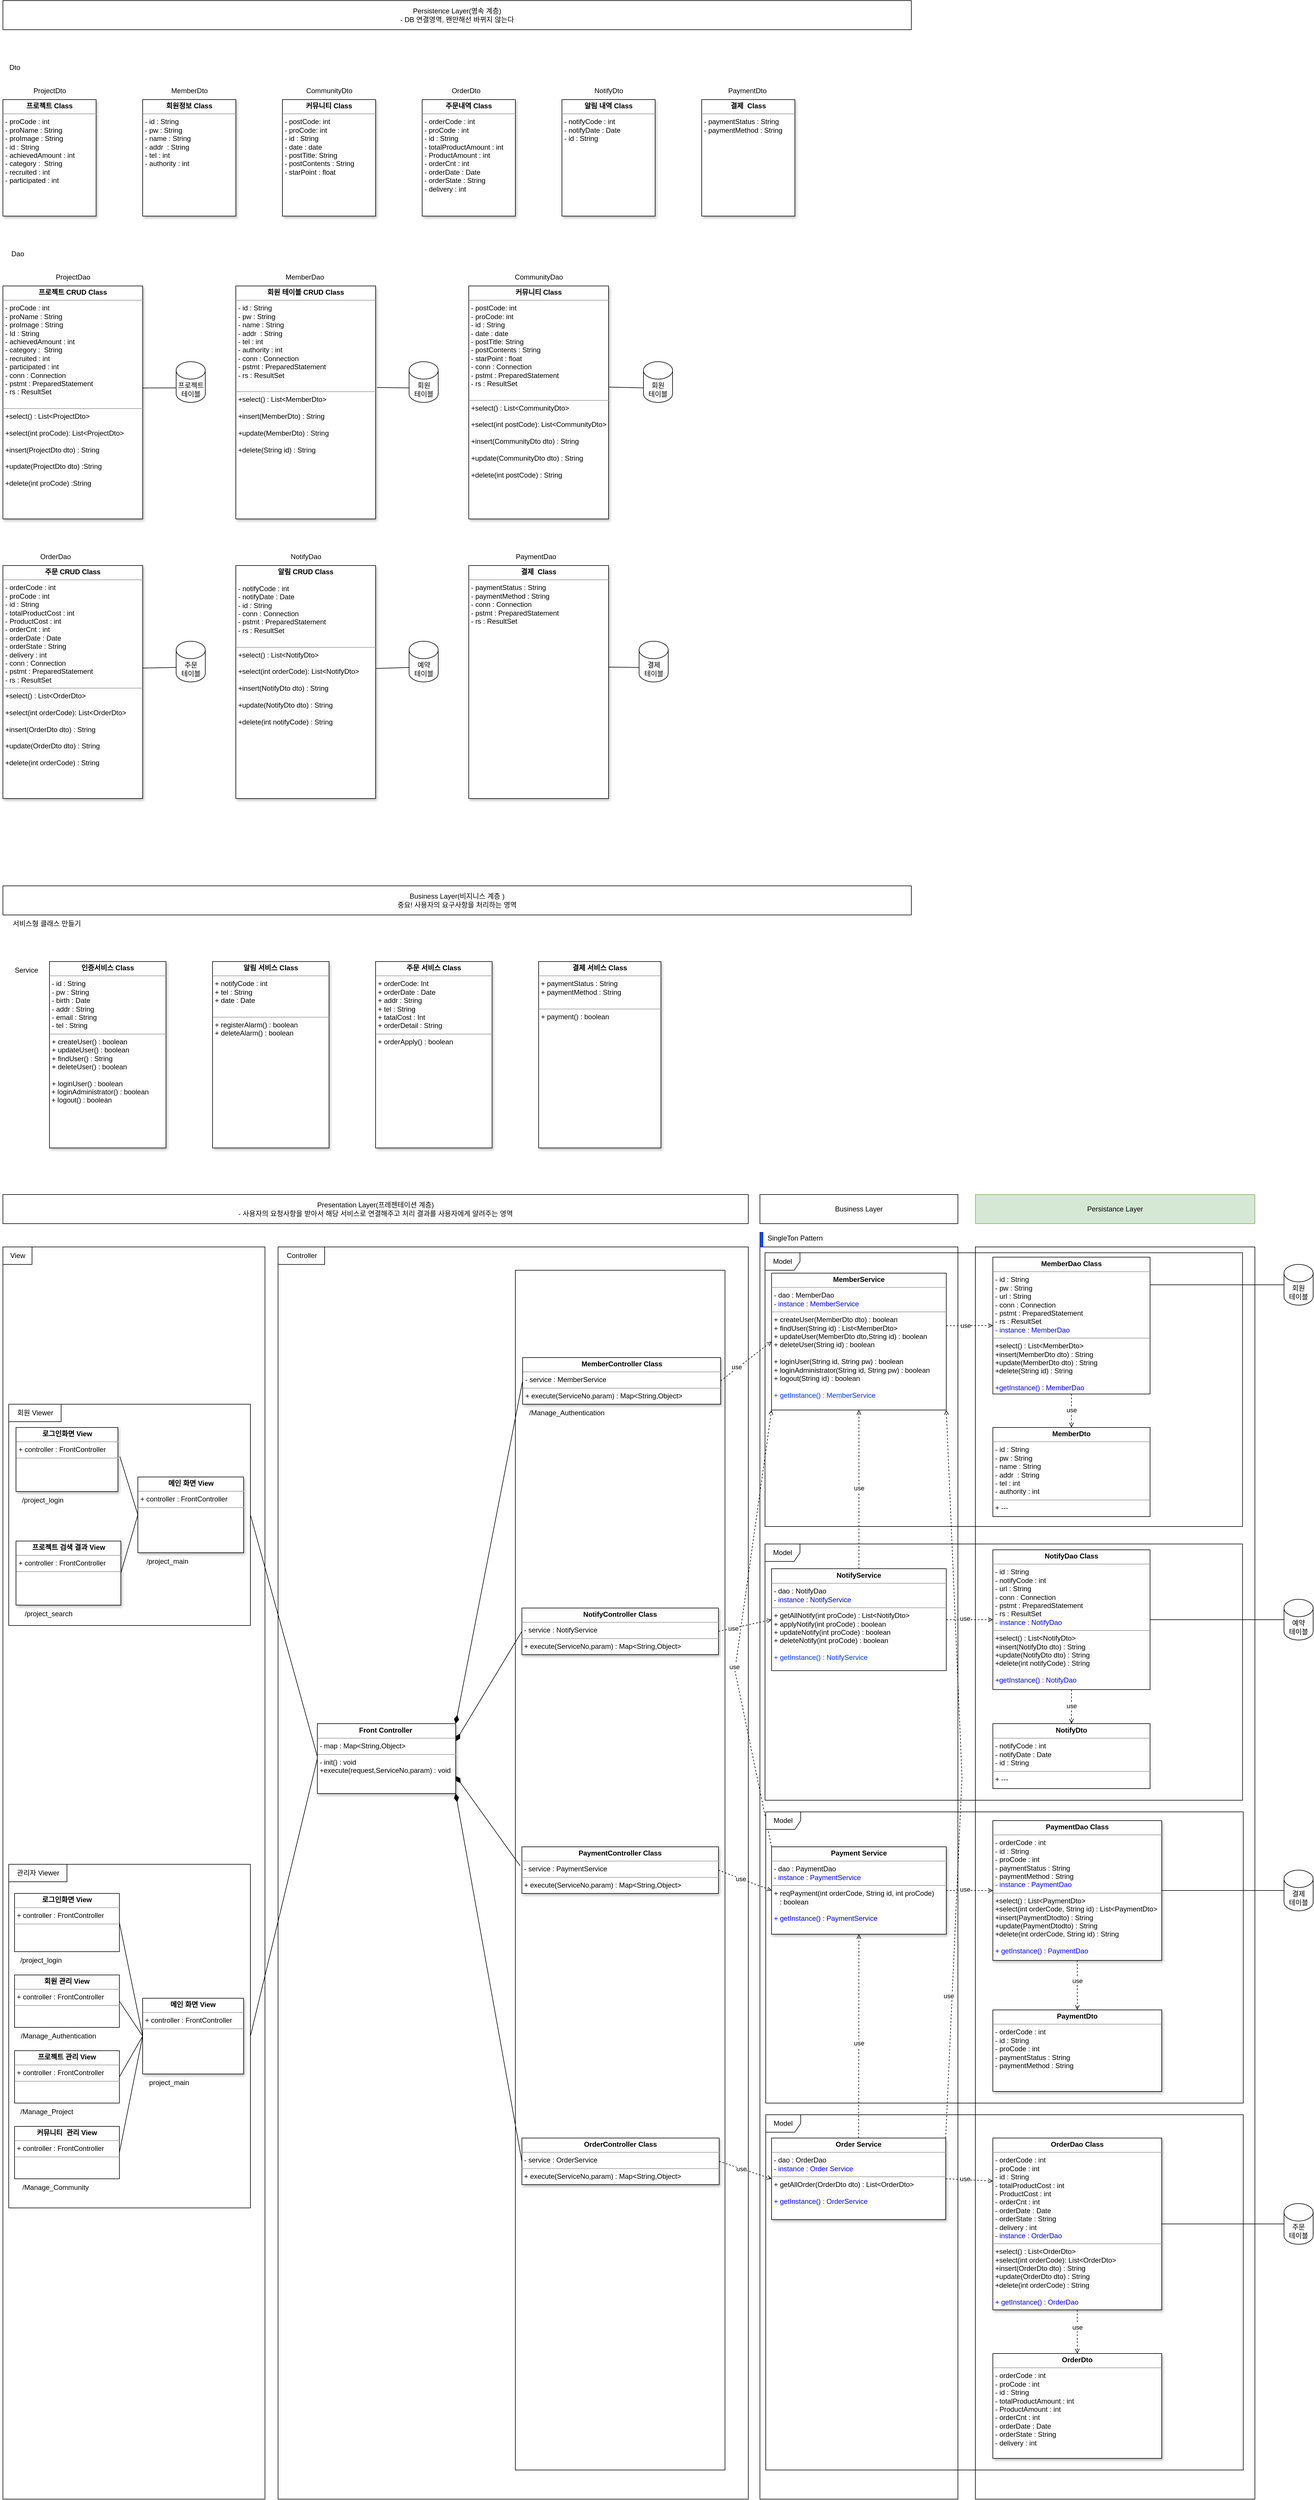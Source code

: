 <mxfile version="14.6.13" type="device" pages="4"><diagram name="05 [예제] 구체화(Width Code)" id="Okhfxqb5AKQBt1zYMtm1"><mxGraphModel dx="4962" dy="814" grid="0" gridSize="10" guides="1" tooltips="1" connect="1" arrows="1" fold="1" page="1" pageScale="1" pageWidth="3300" pageHeight="4681" math="0" shadow="0"><root><mxCell id="mxSxCT3K7TG5ama-A4u--0"/><mxCell id="mxSxCT3K7TG5ama-A4u--1" parent="mxSxCT3K7TG5ama-A4u--0"/><mxCell id="jOQ6RQaYyRkf9lb98vIc-19" value="" style="rounded=0;whiteSpace=wrap;html=1;fillColor=none;" parent="mxSxCT3K7TG5ama-A4u--1" vertex="1"><mxGeometry x="-3240" y="2170" width="450" height="2150" as="geometry"/></mxCell><mxCell id="jOQ6RQaYyRkf9lb98vIc-23" value="" style="rounded=0;whiteSpace=wrap;html=1;" parent="mxSxCT3K7TG5ama-A4u--1" vertex="1"><mxGeometry x="-3230" y="3230" width="415" height="590" as="geometry"/></mxCell><mxCell id="mxSxCT3K7TG5ama-A4u--49" value="Business Layer(비지니스 계층 )&lt;br&gt;중요! 사용자의 요구사항을 처리하는 영역" style="rounded=0;whiteSpace=wrap;html=1;" parent="mxSxCT3K7TG5ama-A4u--1" vertex="1"><mxGeometry x="-3240" y="1550" width="1560" height="50" as="geometry"/></mxCell><mxCell id="v-Hk2H7jR2KbCjhzF-S7-0" value="서비스형 클래스 만들기" style="text;html=1;align=center;verticalAlign=middle;resizable=0;points=[];autosize=1;strokeColor=none;fillColor=none;" parent="mxSxCT3K7TG5ama-A4u--1" vertex="1"><mxGeometry x="-3240" y="1600" width="150" height="30" as="geometry"/></mxCell><mxCell id="v-Hk2H7jR2KbCjhzF-S7-2" value="&lt;p style=&quot;margin:0px;margin-top:4px;text-align:center;&quot;&gt;&lt;b&gt;인증서비스 Class&lt;/b&gt;&lt;/p&gt;&lt;hr size=&quot;1&quot;&gt;&lt;p style=&quot;margin:0px;margin-left:4px;&quot;&gt;- id : String&lt;br&gt;- pw : String&lt;/p&gt;&lt;p style=&quot;margin:0px;margin-left:4px;&quot;&gt;&lt;span style=&quot;background-color: initial;&quot;&gt;- birth : Date&lt;/span&gt;&lt;/p&gt;&lt;p style=&quot;margin:0px;margin-left:4px;&quot;&gt;&lt;span style=&quot;background-color: initial;&quot;&gt;- addr : String&lt;br&gt;- email : String&lt;/span&gt;&lt;/p&gt;&lt;p style=&quot;margin:0px;margin-left:4px;&quot;&gt;&lt;span style=&quot;background-color: initial;&quot;&gt;- tel : String&lt;/span&gt;&lt;span style=&quot;background-color: initial;&quot;&gt;&amp;nbsp;&lt;/span&gt;&lt;/p&gt;&lt;hr size=&quot;1&quot;&gt;&lt;p style=&quot;margin:0px;margin-left:4px;&quot;&gt;+ createUser() : boolean&lt;/p&gt;&lt;p style=&quot;margin:0px;margin-left:4px;&quot;&gt;+ updateUser() : boolean&lt;/p&gt;&lt;p style=&quot;margin:0px;margin-left:4px;&quot;&gt;+ findUser() : String&lt;/p&gt;&lt;p style=&quot;margin:0px;margin-left:4px;&quot;&gt;+ deleteUser&lt;span style=&quot;background-color: initial;&quot;&gt;()&lt;/span&gt;&lt;span style=&quot;background-color: initial;&quot;&gt;&amp;nbsp;: boolean&lt;/span&gt;&lt;/p&gt;&lt;p style=&quot;margin:0px;margin-left:4px;&quot;&gt;&lt;br&gt;+ loginUser&lt;span style=&quot;background-color: initial;&quot;&gt;()&lt;/span&gt;&lt;span style=&quot;background-color: initial;&quot;&gt;&amp;nbsp;: boolean&lt;/span&gt;&lt;/p&gt;&lt;p style=&quot;margin:0px;margin-left:4px;&quot;&gt;&lt;/p&gt;&lt;div style=&quot;text-align: left;&quot;&gt;&amp;nbsp;+ loginAdministrator&lt;span style=&quot;background-color: initial;&quot;&gt;()&lt;/span&gt;&lt;span style=&quot;background-color: initial;&quot;&gt;&amp;nbsp;: boolean&lt;/span&gt;&lt;/div&gt;&lt;div style=&quot;text-align: left;&quot;&gt;&amp;nbsp;+ logout&lt;span style=&quot;background-color: initial;&quot;&gt;()&lt;/span&gt;&lt;span style=&quot;background-color: initial;&quot;&gt;&amp;nbsp;: boolean&lt;/span&gt;&lt;/div&gt;&lt;br style=&quot;border-color: var(--border-color); text-align: center;&quot;&gt;&lt;br&gt;&lt;p&gt;&lt;/p&gt;" style="verticalAlign=top;align=left;overflow=fill;fontSize=12;fontFamily=Helvetica;html=1;whiteSpace=wrap;shadow=1;" parent="mxSxCT3K7TG5ama-A4u--1" vertex="1"><mxGeometry x="-3160" y="1680" width="200" height="320" as="geometry"/></mxCell><mxCell id="v-Hk2H7jR2KbCjhzF-S7-4" value="&lt;p style=&quot;margin:0px;margin-top:4px;text-align:center;&quot;&gt;&lt;b&gt;알림 서비스 Class&lt;/b&gt;&lt;/p&gt;&lt;hr size=&quot;1&quot;&gt;&lt;p style=&quot;margin:0px;margin-left:4px;&quot;&gt;+ notifyCode : int&lt;/p&gt;&lt;p style=&quot;margin:0px;margin-left:4px;&quot;&gt;&lt;span style=&quot;background-color: initial;&quot;&gt;+ tel : String&lt;/span&gt;&lt;/p&gt;&lt;p style=&quot;margin:0px;margin-left:4px;&quot;&gt;+ date : Date&lt;br&gt;&lt;br&gt;&lt;/p&gt;&lt;hr size=&quot;1&quot;&gt;&lt;p style=&quot;margin:0px;margin-left:4px;&quot;&gt;+ registerAlarm&lt;span style=&quot;background-color: initial;&quot;&gt;()&lt;/span&gt;&lt;span style=&quot;background-color: initial;&quot;&gt;&amp;nbsp;: boolean&lt;/span&gt;&lt;/p&gt;&lt;p style=&quot;margin:0px;margin-left:4px;&quot;&gt;+ deleteAlarm&lt;span style=&quot;background-color: initial;&quot;&gt;()&lt;/span&gt;&lt;span style=&quot;background-color: initial;&quot;&gt;&amp;nbsp;: boolean&lt;/span&gt;&lt;/p&gt;&lt;p style=&quot;margin:0px;margin-left:4px;&quot;&gt;&lt;br&gt;&lt;/p&gt;" style="verticalAlign=top;align=left;overflow=fill;fontSize=12;fontFamily=Helvetica;html=1;whiteSpace=wrap;shadow=1;" parent="mxSxCT3K7TG5ama-A4u--1" vertex="1"><mxGeometry x="-2880" y="1680" width="200" height="320" as="geometry"/></mxCell><mxCell id="v-Hk2H7jR2KbCjhzF-S7-5" value="Service" style="text;html=1;align=center;verticalAlign=middle;resizable=0;points=[];autosize=1;strokeColor=none;fillColor=none;" parent="mxSxCT3K7TG5ama-A4u--1" vertex="1"><mxGeometry x="-3230" y="1680" width="60" height="30" as="geometry"/></mxCell><mxCell id="KW0IFtiiwQ5vjCWQNFQy-0" value="&lt;p style=&quot;margin:0px;margin-top:4px;text-align:center;&quot;&gt;&lt;b&gt;주문 서비스 Class&lt;/b&gt;&lt;/p&gt;&lt;hr size=&quot;1&quot;&gt;&lt;p style=&quot;margin:0px;margin-left:4px;&quot;&gt;+ orderCode: Int&lt;/p&gt;&lt;p style=&quot;margin:0px;margin-left:4px;&quot;&gt;+ orderDate : Date&lt;/p&gt;&lt;p style=&quot;margin:0px;margin-left:4px;&quot;&gt;+ addr : String&lt;/p&gt;&lt;p style=&quot;margin:0px;margin-left:4px;&quot;&gt;+ tel : String&lt;/p&gt;&lt;p style=&quot;margin:0px;margin-left:4px;&quot;&gt;+ tatalCost : Int&lt;/p&gt;&lt;p style=&quot;margin:0px;margin-left:4px;&quot;&gt;+ orderDetail : String&lt;/p&gt;&lt;hr size=&quot;1&quot;&gt;&lt;p style=&quot;margin:0px;margin-left:4px;&quot;&gt;+ orderApply() : boolean&lt;span style=&quot;background-color: initial;&quot;&gt;&amp;nbsp;&lt;/span&gt;&lt;/p&gt;&lt;p style=&quot;margin:0px;margin-left:4px;&quot;&gt;&lt;br&gt;&lt;/p&gt;" style="verticalAlign=top;align=left;overflow=fill;fontSize=12;fontFamily=Helvetica;html=1;whiteSpace=wrap;shadow=1;" parent="mxSxCT3K7TG5ama-A4u--1" vertex="1"><mxGeometry x="-2600" y="1680" width="200" height="320" as="geometry"/></mxCell><mxCell id="4iufTsSp4Iph0FAsAa8I-0" value="&lt;p style=&quot;margin:0px;margin-top:4px;text-align:center;&quot;&gt;&lt;b&gt;결제 서비스 Class&lt;/b&gt;&lt;/p&gt;&lt;hr size=&quot;1&quot;&gt;&lt;p style=&quot;margin:0px;margin-left:4px;&quot;&gt;+ paymentStatus : String&lt;/p&gt;&lt;p style=&quot;margin:0px;margin-left:4px;&quot;&gt;+ paymentMethod : String&lt;br&gt;&lt;/p&gt;&lt;p style=&quot;margin:0px;margin-left:4px;&quot;&gt;&lt;br&gt;&lt;/p&gt;&lt;hr size=&quot;1&quot;&gt;&lt;p style=&quot;margin:0px;margin-left:4px;&quot;&gt;+ payment&lt;span style=&quot;background-color: initial;&quot;&gt;()&lt;/span&gt;&lt;span style=&quot;background-color: initial;&quot;&gt;&amp;nbsp;: boolean&lt;/span&gt;&lt;/p&gt;&lt;p style=&quot;margin:0px;margin-left:4px;&quot;&gt;&lt;br&gt;&lt;/p&gt;&lt;p style=&quot;margin:0px;margin-left:4px;&quot;&gt;&lt;br&gt;&lt;/p&gt;" style="verticalAlign=top;align=left;overflow=fill;fontSize=12;fontFamily=Helvetica;html=1;whiteSpace=wrap;shadow=1;" parent="mxSxCT3K7TG5ama-A4u--1" vertex="1"><mxGeometry x="-2320" y="1680" width="210" height="320" as="geometry"/></mxCell><mxCell id="8fm8BEINYyHVR1qGwP7b-7" value="&lt;p style=&quot;margin:0px;margin-top:4px;text-align:center;&quot;&gt;&lt;b&gt;프로젝트 Class&lt;/b&gt;&lt;/p&gt;&lt;hr size=&quot;1&quot;&gt;&lt;p style=&quot;margin:0px;margin-left:4px;&quot;&gt;- proCode : int&amp;nbsp;&lt;/p&gt;&lt;p style=&quot;margin:0px;margin-left:4px;&quot;&gt;- proName : String&lt;/p&gt;&lt;p style=&quot;margin:0px;margin-left:4px;&quot;&gt;- proImage : String&amp;nbsp;&amp;nbsp;&lt;/p&gt;&lt;p style=&quot;margin:0px;margin-left:4px;&quot;&gt;- id : String&lt;/p&gt;&lt;p style=&quot;margin:0px;margin-left:4px;&quot;&gt;- achievedAmount : int&lt;/p&gt;&lt;p style=&quot;margin:0px;margin-left:4px;&quot;&gt;- category :&amp;nbsp; String&lt;/p&gt;&lt;p style=&quot;margin:0px;margin-left:4px;&quot;&gt;- recruited : int&lt;/p&gt;&lt;p style=&quot;margin:0px;margin-left:4px;&quot;&gt;- participated : int&lt;/p&gt;&lt;p style=&quot;margin:0px;margin-left:4px;&quot;&gt;&lt;br&gt;&lt;/p&gt;" style="verticalAlign=top;align=left;overflow=fill;fontSize=12;fontFamily=Helvetica;html=1;whiteSpace=wrap;shadow=1;" parent="mxSxCT3K7TG5ama-A4u--1" vertex="1"><mxGeometry x="-3240" y="200" width="160" height="200" as="geometry"/></mxCell><mxCell id="8fm8BEINYyHVR1qGwP7b-8" value="&lt;p style=&quot;margin:0px;margin-top:4px;text-align:center;&quot;&gt;&lt;b&gt;회원정보 Class&lt;/b&gt;&lt;/p&gt;&lt;hr size=&quot;1&quot;&gt;&lt;p style=&quot;margin:0px;margin-left:4px;&quot;&gt;- id : String&lt;/p&gt;&lt;p style=&quot;margin:0px;margin-left:4px;&quot;&gt;- pw : String&lt;/p&gt;&lt;p style=&quot;margin:0px;margin-left:4px;&quot;&gt;- name : String&lt;/p&gt;&lt;p style=&quot;margin:0px;margin-left:4px;&quot;&gt;- addr&amp;nbsp; : String&lt;/p&gt;&lt;p style=&quot;margin:0px;margin-left:4px;&quot;&gt;- tel : int&amp;nbsp;&lt;/p&gt;&lt;p style=&quot;margin:0px;margin-left:4px;&quot;&gt;- authority : int&lt;/p&gt;&lt;p style=&quot;margin:0px;margin-left:4px;&quot;&gt;&lt;br&gt;&lt;/p&gt;" style="verticalAlign=top;align=left;overflow=fill;fontSize=12;fontFamily=Helvetica;html=1;whiteSpace=wrap;shadow=1;" parent="mxSxCT3K7TG5ama-A4u--1" vertex="1"><mxGeometry x="-3000" y="200" width="160" height="200" as="geometry"/></mxCell><mxCell id="8fm8BEINYyHVR1qGwP7b-9" value="&lt;p style=&quot;margin:0px;margin-top:4px;text-align:center;&quot;&gt;&lt;b&gt;커뮤니티 Class&lt;/b&gt;&lt;/p&gt;&lt;hr size=&quot;1&quot;&gt;&lt;p style=&quot;margin:0px;margin-left:4px;&quot;&gt;- postCode: int&lt;/p&gt;&lt;p style=&quot;margin:0px;margin-left:4px;&quot;&gt;- proCode: int&lt;/p&gt;&lt;p style=&quot;margin:0px;margin-left:4px;&quot;&gt;- id : String&lt;/p&gt;&lt;p style=&quot;margin:0px;margin-left:4px;&quot;&gt;- date : date&lt;/p&gt;&lt;p style=&quot;margin:0px;margin-left:4px;&quot;&gt;- postTitle: String&lt;/p&gt;&lt;p style=&quot;margin:0px;margin-left:4px;&quot;&gt;- postContents : String&lt;/p&gt;&lt;p style=&quot;margin:0px;margin-left:4px;&quot;&gt;- starPoint : float&lt;/p&gt;&lt;p style=&quot;margin:0px;margin-left:4px;&quot;&gt;&lt;br&gt;&lt;/p&gt;" style="verticalAlign=top;align=left;overflow=fill;fontSize=12;fontFamily=Helvetica;html=1;whiteSpace=wrap;shadow=1;" parent="mxSxCT3K7TG5ama-A4u--1" vertex="1"><mxGeometry x="-2760" y="200" width="160" height="200" as="geometry"/></mxCell><mxCell id="8fm8BEINYyHVR1qGwP7b-10" value="&lt;p style=&quot;margin:0px;margin-top:4px;text-align:center;&quot;&gt;&lt;b&gt;주문내역 Class&lt;/b&gt;&lt;/p&gt;&lt;hr size=&quot;1&quot;&gt;&lt;p style=&quot;margin:0px;margin-left:4px;&quot;&gt;- orderCode : int&lt;/p&gt;&lt;p style=&quot;margin:0px;margin-left:4px;&quot;&gt;- proCode : int&lt;/p&gt;&lt;p style=&quot;margin:0px;margin-left:4px;&quot;&gt;- id : String&lt;/p&gt;&lt;p style=&quot;margin:0px;margin-left:4px;&quot;&gt;- totalProductAmount : int&lt;/p&gt;&lt;p style=&quot;margin: 0px 0px 0px 4px;&quot;&gt;- ProductAmount : int&lt;/p&gt;&lt;p style=&quot;margin: 0px 0px 0px 4px;&quot;&gt;- orderCnt : int&lt;/p&gt;&lt;p style=&quot;margin: 0px 0px 0px 4px;&quot;&gt;- orderDate : Date&lt;/p&gt;&lt;p style=&quot;margin: 0px 0px 0px 4px;&quot;&gt;- orderState : String&lt;/p&gt;&lt;p style=&quot;margin: 0px 0px 0px 4px;&quot;&gt;- delivery : int&lt;/p&gt;&lt;p style=&quot;margin:0px;margin-left:4px;&quot;&gt;&lt;br&gt;&lt;/p&gt;" style="verticalAlign=top;align=left;overflow=fill;fontSize=12;fontFamily=Helvetica;html=1;whiteSpace=wrap;shadow=1;" parent="mxSxCT3K7TG5ama-A4u--1" vertex="1"><mxGeometry x="-2520" y="200" width="160" height="200" as="geometry"/></mxCell><mxCell id="8fm8BEINYyHVR1qGwP7b-11" value="&lt;p style=&quot;margin:0px;margin-top:4px;text-align:center;&quot;&gt;&lt;b&gt;프로젝트 CRUD Class&lt;/b&gt;&lt;/p&gt;&lt;hr size=&quot;1&quot;&gt;&lt;p style=&quot;margin:0px;margin-left:4px;&quot;&gt;&lt;span style=&quot;background-color: initial;&quot;&gt;- proCode : int&amp;nbsp;&lt;/span&gt;&lt;/p&gt;&lt;p style=&quot;margin: 0px 0px 0px 4px;&quot;&gt;- proName : String&lt;/p&gt;&lt;p style=&quot;margin: 0px 0px 0px 4px;&quot;&gt;- proImage : String&amp;nbsp;&amp;nbsp;&lt;/p&gt;&lt;p style=&quot;margin: 0px 0px 0px 4px;&quot;&gt;- Id : String&lt;/p&gt;&lt;p style=&quot;margin: 0px 0px 0px 4px;&quot;&gt;- achievedAmount : int&lt;/p&gt;&lt;p style=&quot;margin: 0px 0px 0px 4px;&quot;&gt;- category :&amp;nbsp; String&lt;/p&gt;&lt;p style=&quot;margin: 0px 0px 0px 4px;&quot;&gt;- recruited : int&lt;/p&gt;&lt;p style=&quot;margin: 0px 0px 0px 4px;&quot;&gt;- participated : int&lt;/p&gt;&lt;p style=&quot;border-color: var(--border-color); margin: 0px 0px 0px 4px;&quot;&gt;- conn : Connection&lt;/p&gt;&lt;p style=&quot;border-color: var(--border-color); margin: 0px 0px 0px 4px;&quot;&gt;- pstmt : PreparedStatement&lt;/p&gt;&lt;p style=&quot;border-color: var(--border-color); margin: 0px 0px 0px 4px;&quot;&gt;- rs : ResultSet&lt;/p&gt;&lt;p style=&quot;margin: 0px 0px 0px 4px;&quot;&gt;&lt;br&gt;&lt;/p&gt;&lt;hr size=&quot;1&quot;&gt;&lt;p style=&quot;margin: 0px 0px 0px 4px;&quot;&gt;&lt;span style=&quot;background-color: initial;&quot;&gt;+select() : List&amp;lt;&lt;/span&gt;&lt;span style=&quot;text-align: center; text-wrap: nowrap;&quot;&gt;ProjectDto&lt;/span&gt;&lt;span style=&quot;background-color: initial;&quot;&gt;&amp;gt;&lt;/span&gt;&lt;br&gt;&lt;/p&gt;&lt;p style=&quot;margin: 0px 0px 0px 4px;&quot;&gt;&lt;span style=&quot;background-color: initial;&quot;&gt;&lt;br&gt;&lt;/span&gt;&lt;/p&gt;&lt;p style=&quot;margin: 0px 0px 0px 4px;&quot;&gt;&lt;span style=&quot;background-color: initial;&quot;&gt;+select(int proCode): List&amp;lt;&lt;/span&gt;&lt;span style=&quot;text-align: center; text-wrap: nowrap;&quot;&gt;ProjectDto&lt;/span&gt;&lt;span style=&quot;background-color: initial;&quot;&gt;&amp;gt;&lt;/span&gt;&lt;/p&gt;&lt;p style=&quot;margin: 0px 0px 0px 4px;&quot;&gt;&lt;br&gt;&lt;/p&gt;&lt;p style=&quot;margin: 0px 0px 0px 4px;&quot;&gt;+insert(&lt;span style=&quot;text-align: center; text-wrap: nowrap;&quot;&gt;ProjectDto&lt;/span&gt;&amp;nbsp;dto)&amp;nbsp;&lt;span style=&quot;background-color: initial;&quot;&gt;: String&lt;/span&gt;&lt;/p&gt;&lt;p style=&quot;margin: 0px 0px 0px 4px;&quot;&gt;&lt;br&gt;&lt;/p&gt;&lt;p style=&quot;margin: 0px 0px 0px 4px;&quot;&gt;+update(&lt;span style=&quot;text-align: center; text-wrap: nowrap;&quot;&gt;ProjectDto&lt;/span&gt;&amp;nbsp;dto)&amp;nbsp;&lt;span style=&quot;background-color: initial;&quot;&gt;:String&lt;/span&gt;&lt;/p&gt;&lt;p style=&quot;margin: 0px 0px 0px 4px;&quot;&gt;&lt;br&gt;&lt;/p&gt;&lt;p style=&quot;margin: 0px 0px 0px 4px;&quot;&gt;+delete(int proCode)&amp;nbsp;&lt;span style=&quot;background-color: initial;&quot;&gt;:String&lt;/span&gt;&lt;/p&gt;" style="verticalAlign=top;align=left;overflow=fill;fontSize=12;fontFamily=Helvetica;html=1;whiteSpace=wrap;shadow=1;" parent="mxSxCT3K7TG5ama-A4u--1" vertex="1"><mxGeometry x="-3240" y="520" width="240" height="400" as="geometry"/></mxCell><mxCell id="8fm8BEINYyHVR1qGwP7b-12" value="&lt;p style=&quot;margin:0px;margin-top:4px;text-align:center;&quot;&gt;&lt;b&gt;회원 테이블 CRUD Class&lt;/b&gt;&lt;/p&gt;&lt;hr size=&quot;1&quot;&gt;&lt;p style=&quot;margin:0px;margin-left:4px;&quot;&gt;&lt;span style=&quot;background-color: initial;&quot;&gt;- id : String&lt;/span&gt;&lt;/p&gt;&lt;p style=&quot;margin: 0px 0px 0px 4px;&quot;&gt;- pw : String&lt;/p&gt;&lt;p style=&quot;margin: 0px 0px 0px 4px;&quot;&gt;- name : String&lt;/p&gt;&lt;p style=&quot;margin: 0px 0px 0px 4px;&quot;&gt;- addr&amp;nbsp; : String&lt;/p&gt;&lt;p style=&quot;margin: 0px 0px 0px 4px;&quot;&gt;- tel : int&amp;nbsp;&lt;/p&gt;&lt;p style=&quot;margin: 0px 0px 0px 4px;&quot;&gt;- authority : int&lt;/p&gt;&lt;p style=&quot;border-color: var(--border-color); margin: 0px 0px 0px 4px;&quot;&gt;- conn : Connection&lt;/p&gt;&lt;p style=&quot;border-color: var(--border-color); margin: 0px 0px 0px 4px;&quot;&gt;- pstmt : PreparedStatement&lt;/p&gt;&lt;p style=&quot;border-color: var(--border-color); margin: 0px 0px 0px 4px;&quot;&gt;- rs : ResultSet&lt;/p&gt;&lt;div&gt;&lt;br&gt;&lt;/div&gt;&lt;hr size=&quot;1&quot;&gt;&lt;p style=&quot;margin: 0px 0px 0px 4px;&quot;&gt;&lt;span style=&quot;background-color: initial;&quot;&gt;+select() :&amp;nbsp;&lt;/span&gt;&lt;span style=&quot;background-color: initial;&quot;&gt;List&amp;lt;&lt;/span&gt;&lt;span style=&quot;text-align: center; text-wrap: nowrap;&quot;&gt;MemberDto&lt;/span&gt;&lt;span style=&quot;background-color: initial;&quot;&gt;&amp;gt;&lt;/span&gt;&lt;br&gt;&lt;/p&gt;&lt;p style=&quot;margin: 0px 0px 0px 4px;&quot;&gt;&lt;br&gt;&lt;/p&gt;&lt;p style=&quot;margin: 0px 0px 0px 4px;&quot;&gt;&lt;span style=&quot;background-color: initial;&quot;&gt;+insert(&lt;/span&gt;MemberDto&lt;span style=&quot;background-color: initial;&quot;&gt;) :&amp;nbsp;&lt;/span&gt;&lt;span style=&quot;background-color: initial;&quot;&gt;String&lt;/span&gt;&lt;/p&gt;&lt;p style=&quot;margin: 0px 0px 0px 4px;&quot;&gt;&lt;br&gt;&lt;/p&gt;&lt;p style=&quot;margin: 0px 0px 0px 4px;&quot;&gt;+update(MemberDto)&amp;nbsp;&lt;span style=&quot;background-color: initial;&quot;&gt;: String&lt;/span&gt;&lt;/p&gt;&lt;p style=&quot;margin: 0px 0px 0px 4px;&quot;&gt;&lt;br&gt;&lt;/p&gt;&lt;p style=&quot;margin: 0px 0px 0px 4px;&quot;&gt;+delete(String id) :&amp;nbsp;&lt;span style=&quot;background-color: initial;&quot;&gt;String&lt;/span&gt;&lt;/p&gt;" style="verticalAlign=top;align=left;overflow=fill;fontSize=12;fontFamily=Helvetica;html=1;whiteSpace=wrap;shadow=1;" parent="mxSxCT3K7TG5ama-A4u--1" vertex="1"><mxGeometry x="-2840" y="520" width="240" height="400" as="geometry"/></mxCell><mxCell id="8fm8BEINYyHVR1qGwP7b-13" value="&lt;p style=&quot;margin:0px;margin-top:4px;text-align:center;&quot;&gt;&lt;b&gt;주문 CRUD Class&lt;/b&gt;&lt;/p&gt;&lt;hr size=&quot;1&quot;&gt;&lt;p style=&quot;margin:0px;margin-left:4px;&quot;&gt;&lt;span style=&quot;background-color: initial;&quot;&gt;- orderCode : int&lt;/span&gt;&lt;/p&gt;&lt;p style=&quot;margin: 0px 0px 0px 4px;&quot;&gt;- proCode : int&lt;/p&gt;&lt;p style=&quot;margin: 0px 0px 0px 4px;&quot;&gt;- id : String&lt;/p&gt;&lt;p style=&quot;margin: 0px 0px 0px 4px;&quot;&gt;- totalProductCost : int&lt;/p&gt;&lt;p style=&quot;margin: 0px 0px 0px 4px;&quot;&gt;- ProductCost : int&lt;/p&gt;&lt;p style=&quot;margin: 0px 0px 0px 4px;&quot;&gt;- orderCnt : int&lt;/p&gt;&lt;p style=&quot;margin: 0px 0px 0px 4px;&quot;&gt;- orderDate : Date&lt;/p&gt;&lt;p style=&quot;margin: 0px 0px 0px 4px;&quot;&gt;- orderState : String&lt;/p&gt;&lt;p style=&quot;margin: 0px 0px 0px 4px;&quot;&gt;- delivery : int&lt;/p&gt;&lt;p style=&quot;border-color: var(--border-color); margin: 0px 0px 0px 4px;&quot;&gt;- conn : Connection&lt;/p&gt;&lt;p style=&quot;border-color: var(--border-color); margin: 0px 0px 0px 4px;&quot;&gt;- pstmt : PreparedStatement&lt;/p&gt;&lt;p style=&quot;border-color: var(--border-color); margin: 0px 0px 0px 4px;&quot;&gt;- rs : ResultSet&lt;/p&gt;&lt;hr size=&quot;1&quot;&gt;&lt;p style=&quot;margin: 0px 0px 0px 4px;&quot;&gt;&lt;span style=&quot;background-color: initial;&quot;&gt;+select()&amp;nbsp;&lt;/span&gt;&lt;span style=&quot;background-color: initial;&quot;&gt;: List&amp;lt;&lt;/span&gt;&lt;span style=&quot;background-color: initial; text-wrap: nowrap; text-align: center;&quot;&gt;OrderDto&lt;/span&gt;&lt;span style=&quot;background-color: initial;&quot;&gt;&amp;gt;&lt;/span&gt;&lt;/p&gt;&lt;p style=&quot;margin: 0px 0px 0px 4px;&quot;&gt;&lt;span style=&quot;background-color: initial;&quot;&gt;&lt;br&gt;&lt;/span&gt;&lt;/p&gt;&lt;p style=&quot;margin: 0px 0px 0px 4px;&quot;&gt;&lt;span style=&quot;background-color: initial;&quot;&gt;+select(int orderCode): List&amp;lt;&lt;/span&gt;&lt;span style=&quot;text-align: center; text-wrap: nowrap;&quot;&gt;OrderDto&lt;/span&gt;&lt;span style=&quot;background-color: initial;&quot;&gt;&amp;gt;&lt;/span&gt;&lt;/p&gt;&lt;p style=&quot;margin: 0px 0px 0px 4px;&quot;&gt;&lt;span style=&quot;background-color: initial;&quot;&gt;&lt;br&gt;&lt;/span&gt;&lt;/p&gt;&lt;p style=&quot;margin: 0px 0px 0px 4px;&quot;&gt;+insert(&lt;span style=&quot;text-align: center; text-wrap: nowrap;&quot;&gt;OrderDto&amp;nbsp;&lt;/span&gt;dto)&amp;nbsp;&lt;span style=&quot;background-color: initial;&quot;&gt;: String&lt;/span&gt;&lt;/p&gt;&lt;p style=&quot;margin: 0px 0px 0px 4px;&quot;&gt;&lt;br&gt;&lt;/p&gt;&lt;p style=&quot;margin: 0px 0px 0px 4px;&quot;&gt;+update(&lt;span style=&quot;text-align: center; text-wrap: nowrap;&quot;&gt;OrderDto&amp;nbsp;&lt;/span&gt;dto)&amp;nbsp;&lt;span style=&quot;background-color: initial;&quot;&gt;: String&lt;/span&gt;&lt;/p&gt;&lt;p style=&quot;margin: 0px 0px 0px 4px;&quot;&gt;&lt;br&gt;&lt;/p&gt;&lt;p style=&quot;margin: 0px 0px 0px 4px;&quot;&gt;&lt;span style=&quot;background-color: initial;&quot;&gt;+delete(int orderCode)&amp;nbsp;&lt;/span&gt;&lt;span style=&quot;background-color: initial;&quot;&gt;: String&lt;/span&gt;&lt;/p&gt;" style="verticalAlign=top;align=left;overflow=fill;fontSize=12;fontFamily=Helvetica;html=1;whiteSpace=wrap;shadow=1;" parent="mxSxCT3K7TG5ama-A4u--1" vertex="1"><mxGeometry x="-3240" y="1000" width="240" height="400" as="geometry"/></mxCell><mxCell id="8fm8BEINYyHVR1qGwP7b-14" value="&lt;p style=&quot;margin:0px;margin-top:4px;text-align:center;&quot;&gt;&lt;b&gt;알림 CRUD Class&lt;/b&gt;&lt;/p&gt;&lt;p style=&quot;margin:0px;margin-left:4px;&quot;&gt;&lt;br&gt;&lt;/p&gt;&lt;p style=&quot;margin: 0px 0px 0px 4px;&quot;&gt;- notifyCode : int&lt;/p&gt;&lt;p style=&quot;margin: 0px 0px 0px 4px;&quot;&gt;- notifyDate : Date&lt;/p&gt;&lt;p style=&quot;margin: 0px 0px 0px 4px;&quot;&gt;- id : String&lt;/p&gt;&lt;p style=&quot;border-color: var(--border-color); margin: 0px 0px 0px 4px;&quot;&gt;- conn : Connection&lt;/p&gt;&lt;p style=&quot;border-color: var(--border-color); margin: 0px 0px 0px 4px;&quot;&gt;- pstmt : PreparedStatement&lt;/p&gt;&lt;p style=&quot;border-color: var(--border-color); margin: 0px 0px 0px 4px;&quot;&gt;- rs : ResultSet&lt;/p&gt;&lt;p style=&quot;margin: 0px 0px 0px 4px;&quot;&gt;&lt;br&gt;&lt;/p&gt;&lt;hr size=&quot;1&quot;&gt;&lt;p style=&quot;margin: 0px 0px 0px 4px;&quot;&gt;&lt;span style=&quot;background-color: initial;&quot;&gt;+select()&amp;nbsp;&lt;/span&gt;&lt;span style=&quot;background-color: initial;&quot;&gt;: List&amp;lt;&lt;/span&gt;&lt;span style=&quot;background-color: initial; text-wrap: nowrap; text-align: center;&quot;&gt;NotifyDto&lt;/span&gt;&lt;span style=&quot;background-color: initial;&quot;&gt;&amp;gt;&lt;/span&gt;&lt;/p&gt;&lt;p style=&quot;margin: 0px 0px 0px 4px;&quot;&gt;&lt;span style=&quot;background-color: initial;&quot;&gt;&lt;br&gt;&lt;/span&gt;&lt;/p&gt;&lt;p style=&quot;margin: 0px 0px 0px 4px;&quot;&gt;&lt;span style=&quot;background-color: initial;&quot;&gt;+select(int orderCode): List&amp;lt;&lt;/span&gt;&lt;span style=&quot;text-align: center; text-wrap: nowrap;&quot;&gt;NotifyDto&lt;/span&gt;&lt;span style=&quot;background-color: initial;&quot;&gt;&amp;gt;&lt;/span&gt;&lt;/p&gt;&lt;p style=&quot;margin: 0px 0px 0px 4px;&quot;&gt;&lt;span style=&quot;background-color: initial;&quot;&gt;&lt;br&gt;&lt;/span&gt;&lt;/p&gt;&lt;p style=&quot;margin: 0px 0px 0px 4px;&quot;&gt;+insert(&lt;span style=&quot;text-align: center; text-wrap: nowrap;&quot;&gt;NotifyDto&amp;nbsp;&lt;/span&gt;dto)&amp;nbsp;&lt;span style=&quot;background-color: initial;&quot;&gt;: String&lt;/span&gt;&lt;/p&gt;&lt;p style=&quot;margin: 0px 0px 0px 4px;&quot;&gt;&lt;br&gt;&lt;/p&gt;&lt;p style=&quot;margin: 0px 0px 0px 4px;&quot;&gt;+update(&lt;span style=&quot;text-align: center; text-wrap: nowrap;&quot;&gt;NotifyDto&amp;nbsp;&lt;/span&gt;dto)&amp;nbsp;&lt;span style=&quot;background-color: initial;&quot;&gt;: String&lt;/span&gt;&lt;/p&gt;&lt;p style=&quot;margin: 0px 0px 0px 4px;&quot;&gt;&lt;br&gt;&lt;/p&gt;&lt;p style=&quot;margin: 0px 0px 0px 4px;&quot;&gt;&lt;span style=&quot;background-color: initial;&quot;&gt;+delete(int notifyCode)&amp;nbsp;&lt;/span&gt;&lt;span style=&quot;background-color: initial;&quot;&gt;: String&lt;/span&gt;&lt;/p&gt;" style="verticalAlign=top;align=left;overflow=fill;fontSize=12;fontFamily=Helvetica;html=1;whiteSpace=wrap;shadow=1;" parent="mxSxCT3K7TG5ama-A4u--1" vertex="1"><mxGeometry x="-2840" y="1000" width="240" height="400" as="geometry"/></mxCell><mxCell id="8fm8BEINYyHVR1qGwP7b-15" value="프로젝트&lt;br&gt;테이블" style="shape=cylinder3;whiteSpace=wrap;html=1;boundedLbl=1;backgroundOutline=1;size=15;" parent="mxSxCT3K7TG5ama-A4u--1" vertex="1"><mxGeometry x="-2942.5" y="650" width="50" height="70" as="geometry"/></mxCell><mxCell id="8fm8BEINYyHVR1qGwP7b-16" value="회원&lt;br&gt;테이블" style="shape=cylinder3;whiteSpace=wrap;html=1;boundedLbl=1;backgroundOutline=1;size=15;" parent="mxSxCT3K7TG5ama-A4u--1" vertex="1"><mxGeometry x="-2542.5" y="650" width="50" height="70" as="geometry"/></mxCell><mxCell id="8fm8BEINYyHVR1qGwP7b-17" value="주문&lt;br&gt;테이블" style="shape=cylinder3;whiteSpace=wrap;html=1;boundedLbl=1;backgroundOutline=1;size=15;" parent="mxSxCT3K7TG5ama-A4u--1" vertex="1"><mxGeometry x="-2942.5" y="1130" width="50" height="70" as="geometry"/></mxCell><mxCell id="8fm8BEINYyHVR1qGwP7b-19" value="예약&lt;br&gt;테이블" style="shape=cylinder3;whiteSpace=wrap;html=1;boundedLbl=1;backgroundOutline=1;size=15;" parent="mxSxCT3K7TG5ama-A4u--1" vertex="1"><mxGeometry x="-2542.5" y="1130" width="50" height="70" as="geometry"/></mxCell><mxCell id="8fm8BEINYyHVR1qGwP7b-20" value="Dto" style="text;html=1;align=center;verticalAlign=middle;resizable=0;points=[];autosize=1;strokeColor=none;fillColor=none;" parent="mxSxCT3K7TG5ama-A4u--1" vertex="1"><mxGeometry x="-3240" y="130" width="40" height="30" as="geometry"/></mxCell><mxCell id="8fm8BEINYyHVR1qGwP7b-21" value="Dao" style="text;html=1;align=center;verticalAlign=middle;resizable=0;points=[];autosize=1;strokeColor=none;fillColor=none;" parent="mxSxCT3K7TG5ama-A4u--1" vertex="1"><mxGeometry x="-3240" y="450" width="50" height="30" as="geometry"/></mxCell><mxCell id="8fm8BEINYyHVR1qGwP7b-22" value="ProjectDto" style="text;html=1;align=center;verticalAlign=middle;resizable=0;points=[];autosize=1;strokeColor=none;fillColor=none;" parent="mxSxCT3K7TG5ama-A4u--1" vertex="1"><mxGeometry x="-3200" y="170" width="80" height="30" as="geometry"/></mxCell><mxCell id="8fm8BEINYyHVR1qGwP7b-23" value="MemberDto" style="text;html=1;align=center;verticalAlign=middle;resizable=0;points=[];autosize=1;strokeColor=none;fillColor=none;" parent="mxSxCT3K7TG5ama-A4u--1" vertex="1"><mxGeometry x="-2965" y="170" width="90" height="30" as="geometry"/></mxCell><mxCell id="8fm8BEINYyHVR1qGwP7b-24" value="CommunityDto" style="text;html=1;align=center;verticalAlign=middle;resizable=0;points=[];autosize=1;strokeColor=none;fillColor=none;" parent="mxSxCT3K7TG5ama-A4u--1" vertex="1"><mxGeometry x="-2730" y="170" width="100" height="30" as="geometry"/></mxCell><mxCell id="8fm8BEINYyHVR1qGwP7b-25" value="OrderDto" style="text;html=1;align=center;verticalAlign=middle;resizable=0;points=[];autosize=1;strokeColor=none;fillColor=none;" parent="mxSxCT3K7TG5ama-A4u--1" vertex="1"><mxGeometry x="-2480" y="170" width="70" height="30" as="geometry"/></mxCell><mxCell id="8fm8BEINYyHVR1qGwP7b-26" value="ProjectDao" style="text;html=1;align=center;verticalAlign=middle;resizable=0;points=[];autosize=1;strokeColor=none;fillColor=none;" parent="mxSxCT3K7TG5ama-A4u--1" vertex="1"><mxGeometry x="-3160" y="490" width="80" height="30" as="geometry"/></mxCell><mxCell id="8fm8BEINYyHVR1qGwP7b-27" value="MemberDao" style="text;html=1;align=center;verticalAlign=middle;resizable=0;points=[];autosize=1;strokeColor=none;fillColor=none;" parent="mxSxCT3K7TG5ama-A4u--1" vertex="1"><mxGeometry x="-2767.5" y="490" width="90" height="30" as="geometry"/></mxCell><mxCell id="8fm8BEINYyHVR1qGwP7b-30" value="&lt;p style=&quot;margin:0px;margin-top:4px;text-align:center;&quot;&gt;&lt;b&gt;알림 내역 Class&lt;/b&gt;&lt;/p&gt;&lt;hr size=&quot;1&quot;&gt;&lt;p style=&quot;margin:0px;margin-left:4px;&quot;&gt;- notifyCode : int&lt;/p&gt;&lt;p style=&quot;margin:0px;margin-left:4px;&quot;&gt;- notifyDate : Date&lt;/p&gt;&lt;p style=&quot;margin:0px;margin-left:4px;&quot;&gt;- id : String&lt;/p&gt;&lt;p style=&quot;margin:0px;margin-left:4px;&quot;&gt;&lt;br&gt;&lt;/p&gt;" style="verticalAlign=top;align=left;overflow=fill;fontSize=12;fontFamily=Helvetica;html=1;whiteSpace=wrap;shadow=1;" parent="mxSxCT3K7TG5ama-A4u--1" vertex="1"><mxGeometry x="-2280" y="200" width="160" height="200" as="geometry"/></mxCell><mxCell id="8fm8BEINYyHVR1qGwP7b-32" value="NotifyDto" style="text;html=1;align=center;verticalAlign=middle;resizable=0;points=[];autosize=1;strokeColor=none;fillColor=none;" parent="mxSxCT3K7TG5ama-A4u--1" vertex="1"><mxGeometry x="-2235" y="170" width="70" height="30" as="geometry"/></mxCell><mxCell id="8fm8BEINYyHVR1qGwP7b-35" value="&lt;p style=&quot;margin:0px;margin-top:4px;text-align:center;&quot;&gt;&lt;b&gt;커뮤니티 Class&lt;/b&gt;&lt;/p&gt;&lt;hr size=&quot;1&quot;&gt;&lt;p style=&quot;margin:0px;margin-left:4px;&quot;&gt;&lt;span style=&quot;background-color: initial;&quot;&gt;- postCode: int&lt;/span&gt;&lt;/p&gt;&lt;p style=&quot;margin: 0px 0px 0px 4px;&quot;&gt;- proCode: int&lt;/p&gt;&lt;p style=&quot;margin: 0px 0px 0px 4px;&quot;&gt;- id : String&lt;/p&gt;&lt;p style=&quot;margin: 0px 0px 0px 4px;&quot;&gt;- date : date&lt;/p&gt;&lt;p style=&quot;margin: 0px 0px 0px 4px;&quot;&gt;- postTitle: String&lt;/p&gt;&lt;p style=&quot;margin: 0px 0px 0px 4px;&quot;&gt;- postContents : String&lt;/p&gt;&lt;p style=&quot;margin: 0px 0px 0px 4px;&quot;&gt;- starPoint : float&lt;/p&gt;&lt;p style=&quot;border-color: var(--border-color); margin: 0px 0px 0px 4px;&quot;&gt;- conn : Connection&lt;/p&gt;&lt;p style=&quot;border-color: var(--border-color); margin: 0px 0px 0px 4px;&quot;&gt;- pstmt : PreparedStatement&lt;/p&gt;&lt;p style=&quot;border-color: var(--border-color); margin: 0px 0px 0px 4px;&quot;&gt;- rs : ResultSet&lt;/p&gt;&lt;p style=&quot;margin: 0px 0px 0px 4px;&quot;&gt;&lt;br&gt;&lt;/p&gt;&lt;hr size=&quot;1&quot;&gt;&lt;p style=&quot;margin: 0px 0px 0px 4px;&quot;&gt;&lt;span style=&quot;background-color: initial;&quot;&gt;+select()&amp;nbsp;&lt;/span&gt;&lt;span style=&quot;background-color: initial;&quot;&gt;: List&amp;lt;&lt;/span&gt;&lt;span style=&quot;background-color: initial; text-wrap: nowrap; text-align: center;&quot;&gt;CommunityDto&lt;/span&gt;&lt;span style=&quot;background-color: initial;&quot;&gt;&amp;gt;&lt;/span&gt;&lt;/p&gt;&lt;p style=&quot;margin: 0px 0px 0px 4px;&quot;&gt;&lt;span style=&quot;background-color: initial;&quot;&gt;&lt;br&gt;&lt;/span&gt;&lt;/p&gt;&lt;p style=&quot;margin: 0px 0px 0px 4px;&quot;&gt;&lt;span style=&quot;background-color: initial;&quot;&gt;+select(int postCode): List&amp;lt;&lt;/span&gt;&lt;span style=&quot;text-align: center; text-wrap: nowrap;&quot;&gt;CommunityDto&lt;/span&gt;&lt;span style=&quot;background-color: initial;&quot;&gt;&amp;gt;&lt;/span&gt;&lt;/p&gt;&lt;p style=&quot;margin: 0px 0px 0px 4px;&quot;&gt;&lt;span style=&quot;background-color: initial;&quot;&gt;&lt;br&gt;&lt;/span&gt;&lt;/p&gt;&lt;p style=&quot;margin: 0px 0px 0px 4px;&quot;&gt;+insert(&lt;span style=&quot;text-align: center; text-wrap: nowrap;&quot;&gt;CommunityDto&amp;nbsp;&lt;/span&gt;dto)&amp;nbsp;&lt;span style=&quot;background-color: initial;&quot;&gt;: String&lt;/span&gt;&lt;/p&gt;&lt;p style=&quot;margin: 0px 0px 0px 4px;&quot;&gt;&lt;br&gt;&lt;/p&gt;&lt;p style=&quot;margin: 0px 0px 0px 4px;&quot;&gt;+update(&lt;span style=&quot;text-align: center; text-wrap: nowrap;&quot;&gt;CommunityDto&amp;nbsp;&lt;/span&gt;dto)&amp;nbsp;&lt;span style=&quot;background-color: initial;&quot;&gt;: String&lt;/span&gt;&lt;/p&gt;&lt;p style=&quot;margin: 0px 0px 0px 4px;&quot;&gt;&lt;br&gt;&lt;/p&gt;&lt;p style=&quot;margin: 0px 0px 0px 4px;&quot;&gt;+delete(int postCode)&amp;nbsp;&lt;span style=&quot;background-color: initial;&quot;&gt;: String&lt;/span&gt;&lt;/p&gt;" style="verticalAlign=top;align=left;overflow=fill;fontSize=12;fontFamily=Helvetica;html=1;whiteSpace=wrap;shadow=1;" parent="mxSxCT3K7TG5ama-A4u--1" vertex="1"><mxGeometry x="-2440" y="520" width="240" height="400" as="geometry"/></mxCell><mxCell id="8fm8BEINYyHVR1qGwP7b-36" value="회원&lt;br&gt;테이블" style="shape=cylinder3;whiteSpace=wrap;html=1;boundedLbl=1;backgroundOutline=1;size=15;" parent="mxSxCT3K7TG5ama-A4u--1" vertex="1"><mxGeometry x="-2140" y="650" width="50" height="70" as="geometry"/></mxCell><mxCell id="8fm8BEINYyHVR1qGwP7b-42" value="CommunityDao" style="text;html=1;align=center;verticalAlign=middle;resizable=0;points=[];autosize=1;strokeColor=none;fillColor=none;" parent="mxSxCT3K7TG5ama-A4u--1" vertex="1"><mxGeometry x="-2375" y="490" width="110" height="30" as="geometry"/></mxCell><mxCell id="8fm8BEINYyHVR1qGwP7b-43" value="OrderDao" style="text;html=1;align=center;verticalAlign=middle;resizable=0;points=[];autosize=1;strokeColor=none;fillColor=none;" parent="mxSxCT3K7TG5ama-A4u--1" vertex="1"><mxGeometry x="-3190" y="970" width="80" height="30" as="geometry"/></mxCell><mxCell id="8fm8BEINYyHVR1qGwP7b-44" value="NotifyDao" style="text;html=1;align=center;verticalAlign=middle;resizable=0;points=[];autosize=1;strokeColor=none;fillColor=none;" parent="mxSxCT3K7TG5ama-A4u--1" vertex="1"><mxGeometry x="-2760" y="970" width="80" height="30" as="geometry"/></mxCell><mxCell id="8fm8BEINYyHVR1qGwP7b-45" value="Persistence Layer(영속 계층)&lt;br&gt;- DB 연결영역, 왠만해선 바뀌지 않는다" style="rounded=0;whiteSpace=wrap;html=1;" parent="mxSxCT3K7TG5ama-A4u--1" vertex="1"><mxGeometry x="-3240" y="30" width="1560" height="50" as="geometry"/></mxCell><mxCell id="8fm8BEINYyHVR1qGwP7b-49" value="&lt;p style=&quot;margin:0px;margin-top:4px;text-align:center;&quot;&gt;&lt;b&gt;결제&amp;nbsp; Class&lt;/b&gt;&lt;/p&gt;&lt;hr size=&quot;1&quot;&gt;&lt;p style=&quot;margin:0px;margin-left:4px;&quot;&gt;- paymentStatus : String&lt;/p&gt;&lt;p style=&quot;margin:0px;margin-left:4px;&quot;&gt;- paymentMethod : String&lt;br&gt;&lt;/p&gt;&lt;p style=&quot;margin:0px;margin-left:4px;&quot;&gt;&lt;br&gt;&lt;/p&gt;&lt;p style=&quot;margin:0px;margin-left:4px;&quot;&gt;&lt;br&gt;&lt;/p&gt;&lt;p style=&quot;margin:0px;margin-left:4px;&quot;&gt;&lt;br&gt;&lt;/p&gt;" style="verticalAlign=top;align=left;overflow=fill;fontSize=12;fontFamily=Helvetica;html=1;whiteSpace=wrap;shadow=1;" parent="mxSxCT3K7TG5ama-A4u--1" vertex="1"><mxGeometry x="-2040" y="200" width="160" height="200" as="geometry"/></mxCell><mxCell id="8fm8BEINYyHVR1qGwP7b-50" value="&lt;p style=&quot;margin:0px;margin-top:4px;text-align:center;&quot;&gt;&lt;b&gt;결제&amp;nbsp; Class&lt;/b&gt;&lt;/p&gt;&lt;hr size=&quot;1&quot;&gt;&lt;p style=&quot;margin:0px;margin-left:4px;&quot;&gt;- paymentStatus : String&lt;/p&gt;&lt;p style=&quot;margin:0px;margin-left:4px;&quot;&gt;- paymentMethod : String&lt;br&gt;&lt;/p&gt;&lt;p style=&quot;border-color: var(--border-color); margin: 0px 0px 0px 4px;&quot;&gt;- conn : Connection&lt;/p&gt;&lt;p style=&quot;border-color: var(--border-color); margin: 0px 0px 0px 4px;&quot;&gt;- pstmt : PreparedStatement&lt;/p&gt;&lt;p style=&quot;border-color: var(--border-color); margin: 0px 0px 0px 4px;&quot;&gt;- rs : ResultSet&lt;/p&gt;&lt;div&gt;&lt;br&gt;&lt;/div&gt;&lt;p style=&quot;margin:0px;margin-left:4px;&quot;&gt;&lt;br&gt;&lt;/p&gt;&lt;p style=&quot;margin:0px;margin-left:4px;&quot;&gt;&lt;br&gt;&lt;/p&gt;&lt;p style=&quot;margin:0px;margin-left:4px;&quot;&gt;&lt;br&gt;&lt;/p&gt;" style="verticalAlign=top;align=left;overflow=fill;fontSize=12;fontFamily=Helvetica;html=1;whiteSpace=wrap;shadow=1;" parent="mxSxCT3K7TG5ama-A4u--1" vertex="1"><mxGeometry x="-2440" y="1000" width="240" height="400" as="geometry"/></mxCell><mxCell id="jOQ6RQaYyRkf9lb98vIc-1" value="PaymentDto" style="text;html=1;align=center;verticalAlign=middle;resizable=0;points=[];autosize=1;strokeColor=none;fillColor=none;" parent="mxSxCT3K7TG5ama-A4u--1" vertex="1"><mxGeometry x="-2007.5" y="170" width="90" height="30" as="geometry"/></mxCell><mxCell id="jOQ6RQaYyRkf9lb98vIc-7" value="결제&lt;br&gt;테이블" style="shape=cylinder3;whiteSpace=wrap;html=1;boundedLbl=1;backgroundOutline=1;size=15;" parent="mxSxCT3K7TG5ama-A4u--1" vertex="1"><mxGeometry x="-2147.5" y="1130" width="50" height="70" as="geometry"/></mxCell><mxCell id="jOQ6RQaYyRkf9lb98vIc-8" value="" style="endArrow=none;html=1;rounded=0;entryX=0;entryY=0;entryDx=0;entryDy=45;entryPerimeter=0;exitX=1.001;exitY=0.438;exitDx=0;exitDy=0;exitPerimeter=0;" parent="mxSxCT3K7TG5ama-A4u--1" source="8fm8BEINYyHVR1qGwP7b-11" target="8fm8BEINYyHVR1qGwP7b-15" edge="1"><mxGeometry width="50" height="50" relative="1" as="geometry"><mxPoint x="-2992.5" y="690" as="sourcePoint"/><mxPoint x="-2942.5" y="640" as="targetPoint"/></mxGeometry></mxCell><mxCell id="jOQ6RQaYyRkf9lb98vIc-9" value="" style="endArrow=none;html=1;rounded=0;exitX=1.01;exitY=0.436;exitDx=0;exitDy=0;exitPerimeter=0;entryX=0;entryY=0;entryDx=0;entryDy=45;entryPerimeter=0;" parent="mxSxCT3K7TG5ama-A4u--1" source="8fm8BEINYyHVR1qGwP7b-12" target="8fm8BEINYyHVR1qGwP7b-16" edge="1"><mxGeometry width="50" height="50" relative="1" as="geometry"><mxPoint x="-2550" y="720" as="sourcePoint"/><mxPoint x="-2500" y="670" as="targetPoint"/></mxGeometry></mxCell><mxCell id="jOQ6RQaYyRkf9lb98vIc-11" value="" style="endArrow=none;html=1;rounded=0;entryX=0;entryY=0;entryDx=0;entryDy=45;entryPerimeter=0;exitX=1.004;exitY=0.434;exitDx=0;exitDy=0;exitPerimeter=0;" parent="mxSxCT3K7TG5ama-A4u--1" source="8fm8BEINYyHVR1qGwP7b-35" target="8fm8BEINYyHVR1qGwP7b-36" edge="1"><mxGeometry width="50" height="50" relative="1" as="geometry"><mxPoint x="-2130" y="720" as="sourcePoint"/><mxPoint x="-2080" y="670" as="targetPoint"/></mxGeometry></mxCell><mxCell id="jOQ6RQaYyRkf9lb98vIc-12" value="" style="endArrow=none;html=1;rounded=0;entryX=0;entryY=0;entryDx=0;entryDy=45;entryPerimeter=0;exitX=1.001;exitY=0.44;exitDx=0;exitDy=0;exitPerimeter=0;" parent="mxSxCT3K7TG5ama-A4u--1" source="8fm8BEINYyHVR1qGwP7b-13" target="8fm8BEINYyHVR1qGwP7b-17" edge="1"><mxGeometry width="50" height="50" relative="1" as="geometry"><mxPoint x="-2990" y="1160" as="sourcePoint"/><mxPoint x="-2940" y="1110" as="targetPoint"/></mxGeometry></mxCell><mxCell id="jOQ6RQaYyRkf9lb98vIc-13" value="" style="endArrow=none;html=1;rounded=0;entryX=0;entryY=0;entryDx=0;entryDy=45;entryPerimeter=0;exitX=1.004;exitY=0.442;exitDx=0;exitDy=0;exitPerimeter=0;" parent="mxSxCT3K7TG5ama-A4u--1" source="8fm8BEINYyHVR1qGwP7b-14" target="8fm8BEINYyHVR1qGwP7b-19" edge="1"><mxGeometry width="50" height="50" relative="1" as="geometry"><mxPoint x="-2470" y="1160" as="sourcePoint"/><mxPoint x="-2420" y="1110" as="targetPoint"/></mxGeometry></mxCell><mxCell id="jOQ6RQaYyRkf9lb98vIc-14" value="" style="endArrow=none;html=1;rounded=0;entryX=0;entryY=0;entryDx=0;entryDy=45;entryPerimeter=0;exitX=0.998;exitY=0.436;exitDx=0;exitDy=0;exitPerimeter=0;" parent="mxSxCT3K7TG5ama-A4u--1" source="8fm8BEINYyHVR1qGwP7b-50" target="jOQ6RQaYyRkf9lb98vIc-7" edge="1"><mxGeometry width="50" height="50" relative="1" as="geometry"><mxPoint x="-2210" y="1180" as="sourcePoint"/><mxPoint x="-2160" y="1130" as="targetPoint"/></mxGeometry></mxCell><mxCell id="jOQ6RQaYyRkf9lb98vIc-15" value="Presentation Layer(프레젠테이션 계층)&lt;br&gt;- 사용자의 요청사항을 받아서 해당 서비스로 연결해주고 처리 결과를 사용자에게 알려주는 영역" style="rounded=0;whiteSpace=wrap;html=1;" parent="mxSxCT3K7TG5ama-A4u--1" vertex="1"><mxGeometry x="-3240" y="2080" width="1280" height="50" as="geometry"/></mxCell><mxCell id="jOQ6RQaYyRkf9lb98vIc-16" value="" style="rounded=0;whiteSpace=wrap;html=1;fillColor=none;" parent="mxSxCT3K7TG5ama-A4u--1" vertex="1"><mxGeometry x="-2767.5" y="2170" width="807.5" height="2150" as="geometry"/></mxCell><mxCell id="jOQ6RQaYyRkf9lb98vIc-17" value="" style="rounded=0;whiteSpace=wrap;html=1;" parent="mxSxCT3K7TG5ama-A4u--1" vertex="1"><mxGeometry x="-2360" y="2210" width="360" height="2060" as="geometry"/></mxCell><mxCell id="jOQ6RQaYyRkf9lb98vIc-18" value="View" style="text;html=1;align=center;verticalAlign=middle;resizable=0;points=[];autosize=1;strokeColor=default;fillColor=none;rounded=0;shadow=0;" parent="mxSxCT3K7TG5ama-A4u--1" vertex="1"><mxGeometry x="-3240" y="2170" width="50" height="30" as="geometry"/></mxCell><mxCell id="jOQ6RQaYyRkf9lb98vIc-20" value="Controller" style="text;html=1;align=center;verticalAlign=middle;resizable=0;points=[];autosize=1;strokeColor=default;fillColor=none;" parent="mxSxCT3K7TG5ama-A4u--1" vertex="1"><mxGeometry x="-2767.5" y="2170" width="80" height="30" as="geometry"/></mxCell><mxCell id="jOQ6RQaYyRkf9lb98vIc-21" value="&lt;p style=&quot;margin:0px;margin-top:4px;text-align:center;&quot;&gt;&lt;b&gt;Front Controller&amp;nbsp;&lt;/b&gt;&lt;/p&gt;&lt;hr size=&quot;1&quot;&gt;&lt;p style=&quot;margin:0px;margin-left:4px;&quot;&gt;- map : Map&amp;lt;String,Object&amp;gt;&lt;/p&gt;&lt;hr size=&quot;1&quot;&gt;&lt;p style=&quot;margin:0px;margin-left:4px;&quot;&gt;- init() : void&lt;/p&gt;&lt;p style=&quot;margin:0px;margin-left:4px;&quot;&gt;+execute(request,ServiceNo,param) : void&lt;br&gt;&lt;/p&gt;" style="verticalAlign=top;align=left;overflow=fill;fontSize=12;fontFamily=Helvetica;html=1;whiteSpace=wrap;shadow=1;" parent="mxSxCT3K7TG5ama-A4u--1" vertex="1"><mxGeometry x="-2700" y="2988.5" width="237.5" height="120" as="geometry"/></mxCell><mxCell id="jOQ6RQaYyRkf9lb98vIc-22" value="" style="rounded=0;whiteSpace=wrap;html=1;" parent="mxSxCT3K7TG5ama-A4u--1" vertex="1"><mxGeometry x="-3230" y="2440" width="415" height="380" as="geometry"/></mxCell><mxCell id="jOQ6RQaYyRkf9lb98vIc-24" value="&lt;p style=&quot;margin:0px;margin-top:4px;text-align:center;&quot;&gt;&lt;b&gt;로그인화면 View&lt;/b&gt;&lt;/p&gt;&lt;hr size=&quot;1&quot;&gt;&lt;p style=&quot;margin:0px;margin-left:4px;&quot;&gt;+ controller : FrontController&lt;/p&gt;&lt;hr size=&quot;1&quot;&gt;&lt;p style=&quot;margin:0px;margin-left:4px;&quot;&gt;&lt;br&gt;&lt;/p&gt;" style="verticalAlign=top;align=left;overflow=fill;fontSize=12;fontFamily=Helvetica;html=1;whiteSpace=wrap;shadow=1;" parent="mxSxCT3K7TG5ama-A4u--1" vertex="1"><mxGeometry x="-3217.5" y="2480" width="175" height="110" as="geometry"/></mxCell><mxCell id="jOQ6RQaYyRkf9lb98vIc-25" value="&lt;p style=&quot;margin:0px;margin-top:4px;text-align:center;&quot;&gt;&lt;b&gt;메인 화면&amp;nbsp;&lt;/b&gt;&lt;b style=&quot;background-color: initial;&quot;&gt;View&lt;/b&gt;&lt;/p&gt;&lt;hr size=&quot;1&quot;&gt;&lt;p style=&quot;margin:0px;margin-left:4px;&quot;&gt;+ controller : FrontController&lt;br&gt;&lt;/p&gt;&lt;hr size=&quot;1&quot;&gt;&lt;p style=&quot;margin:0px;margin-left:4px;&quot;&gt;&lt;br&gt;&lt;/p&gt;" style="verticalAlign=top;align=left;overflow=fill;fontSize=12;fontFamily=Helvetica;html=1;whiteSpace=wrap;shadow=1;" parent="mxSxCT3K7TG5ama-A4u--1" vertex="1"><mxGeometry x="-3008.25" y="2565" width="181.5" height="130" as="geometry"/></mxCell><mxCell id="jOQ6RQaYyRkf9lb98vIc-26" value="&lt;p style=&quot;margin:0px;margin-top:4px;text-align:center;&quot;&gt;&lt;b&gt;프로젝트 검색 결과&amp;nbsp;&lt;/b&gt;&lt;b style=&quot;background-color: initial;&quot;&gt;View&lt;/b&gt;&lt;/p&gt;&lt;hr size=&quot;1&quot;&gt;&lt;p style=&quot;margin:0px;margin-left:4px;&quot;&gt;+ controller : FrontController&lt;br&gt;&lt;/p&gt;&lt;hr size=&quot;1&quot;&gt;&lt;p style=&quot;margin:0px;margin-left:4px;&quot;&gt;&lt;br&gt;&lt;/p&gt;" style="verticalAlign=top;align=left;overflow=fill;fontSize=12;fontFamily=Helvetica;html=1;whiteSpace=wrap;shadow=1;" parent="mxSxCT3K7TG5ama-A4u--1" vertex="1"><mxGeometry x="-3217.5" y="2675" width="180" height="110" as="geometry"/></mxCell><mxCell id="jOQ6RQaYyRkf9lb98vIc-30" value="" style="endArrow=none;html=1;rounded=0;exitX=1;exitY=0.5;exitDx=0;exitDy=0;entryX=0;entryY=0.472;entryDx=0;entryDy=0;entryPerimeter=0;" parent="mxSxCT3K7TG5ama-A4u--1" source="jOQ6RQaYyRkf9lb98vIc-22" target="jOQ6RQaYyRkf9lb98vIc-21" edge="1"><mxGeometry width="50" height="50" relative="1" as="geometry"><mxPoint x="-2687.5" y="2500" as="sourcePoint"/><mxPoint x="-2697.5" y="2600" as="targetPoint"/></mxGeometry></mxCell><mxCell id="jOQ6RQaYyRkf9lb98vIc-31" value="" style="endArrow=none;html=1;rounded=0;exitX=1;exitY=0.5;exitDx=0;exitDy=0;entryX=0;entryY=0.5;entryDx=0;entryDy=0;" parent="mxSxCT3K7TG5ama-A4u--1" source="jOQ6RQaYyRkf9lb98vIc-23" target="jOQ6RQaYyRkf9lb98vIc-21" edge="1"><mxGeometry width="50" height="50" relative="1" as="geometry"><mxPoint x="-2809.5" y="2418" as="sourcePoint"/><mxPoint x="-2687.5" y="2488" as="targetPoint"/></mxGeometry></mxCell><mxCell id="jOQ6RQaYyRkf9lb98vIc-37" value="" style="endArrow=none;html=1;rounded=0;exitX=1.019;exitY=0.452;exitDx=0;exitDy=0;entryX=0;entryY=0.5;entryDx=0;entryDy=0;exitPerimeter=0;" parent="mxSxCT3K7TG5ama-A4u--1" source="jOQ6RQaYyRkf9lb98vIc-24" target="jOQ6RQaYyRkf9lb98vIc-25" edge="1"><mxGeometry width="50" height="50" relative="1" as="geometry"><mxPoint x="-2807.5" y="2410" as="sourcePoint"/><mxPoint x="-2997.5" y="2380" as="targetPoint"/></mxGeometry></mxCell><mxCell id="jOQ6RQaYyRkf9lb98vIc-38" value="" style="endArrow=none;html=1;rounded=0;exitX=1;exitY=0.5;exitDx=0;exitDy=0;entryX=0;entryY=0.5;entryDx=0;entryDy=0;" parent="mxSxCT3K7TG5ama-A4u--1" source="jOQ6RQaYyRkf9lb98vIc-26" target="jOQ6RQaYyRkf9lb98vIc-25" edge="1"><mxGeometry width="50" height="50" relative="1" as="geometry"><mxPoint x="-3048.5" y="2300" as="sourcePoint"/><mxPoint x="-2997.5" y="2380" as="targetPoint"/></mxGeometry></mxCell><mxCell id="jOQ6RQaYyRkf9lb98vIc-42" value="" style="endArrow=none;html=1;rounded=0;entryX=0;entryY=0.5;entryDx=0;entryDy=0;exitX=1;exitY=0.25;exitDx=0;exitDy=0;startArrow=diamondThin;startFill=1;startSize=12;" parent="mxSxCT3K7TG5ama-A4u--1" source="jOQ6RQaYyRkf9lb98vIc-21" target="XBgEdrSx74rCmCJo9hQQ-111" edge="1"><mxGeometry width="50" height="50" relative="1" as="geometry"><mxPoint x="-2537.5" y="2600" as="sourcePoint"/><mxPoint x="-2310.42" y="2693.97" as="targetPoint"/></mxGeometry></mxCell><mxCell id="jOQ6RQaYyRkf9lb98vIc-43" value="/project_search" style="text;html=1;align=center;verticalAlign=middle;resizable=0;points=[];autosize=1;strokeColor=none;fillColor=none;" parent="mxSxCT3K7TG5ama-A4u--1" vertex="1"><mxGeometry x="-3217.5" y="2785" width="110" height="30" as="geometry"/></mxCell><mxCell id="jOQ6RQaYyRkf9lb98vIc-44" value="/project_main" style="text;html=1;align=center;verticalAlign=middle;resizable=0;points=[];autosize=1;strokeColor=none;fillColor=none;" parent="mxSxCT3K7TG5ama-A4u--1" vertex="1"><mxGeometry x="-3008.25" y="2695" width="100" height="30" as="geometry"/></mxCell><mxCell id="jOQ6RQaYyRkf9lb98vIc-45" value="/project_login" style="text;html=1;align=center;verticalAlign=middle;resizable=0;points=[];autosize=1;strokeColor=none;fillColor=none;" parent="mxSxCT3K7TG5ama-A4u--1" vertex="1"><mxGeometry x="-3217.5" y="2590" width="90" height="30" as="geometry"/></mxCell><mxCell id="jOQ6RQaYyRkf9lb98vIc-46" value="/Manage_Authentication" style="text;html=1;align=center;verticalAlign=middle;resizable=0;points=[];autosize=1;strokeColor=none;fillColor=none;" parent="mxSxCT3K7TG5ama-A4u--1" vertex="1"><mxGeometry x="-2347.5" y="2440" width="150" height="30" as="geometry"/></mxCell><mxCell id="jOQ6RQaYyRkf9lb98vIc-50" value="&lt;p style=&quot;margin:0px;margin-top:4px;text-align:center;&quot;&gt;&lt;b&gt;로그인화면&amp;nbsp;&lt;/b&gt;&lt;b style=&quot;background-color: initial;&quot;&gt;View&lt;/b&gt;&lt;/p&gt;&lt;hr size=&quot;1&quot;&gt;&lt;p style=&quot;margin:0px;margin-left:4px;&quot;&gt;+ controller : FrontController&lt;br&gt;&lt;/p&gt;&lt;hr size=&quot;1&quot;&gt;&lt;p style=&quot;margin:0px;margin-left:4px;&quot;&gt;&lt;br&gt;&lt;/p&gt;" style="verticalAlign=top;align=left;overflow=fill;fontSize=12;fontFamily=Helvetica;html=1;whiteSpace=wrap;" parent="mxSxCT3K7TG5ama-A4u--1" vertex="1"><mxGeometry x="-3220" y="3280" width="180" height="100" as="geometry"/></mxCell><mxCell id="jOQ6RQaYyRkf9lb98vIc-52" value="&lt;p style=&quot;margin:0px;margin-top:4px;text-align:center;&quot;&gt;&lt;span&gt;프로젝트 관리&amp;nbsp;&lt;/span&gt;&lt;b style=&quot;background-color: initial;&quot;&gt;View&lt;/b&gt;&lt;/p&gt;&lt;hr size=&quot;1&quot;&gt;&lt;p style=&quot;margin:0px;margin-left:4px;&quot;&gt;&lt;span style=&quot;font-weight: 400;&quot;&gt;+ controller : FrontController&lt;/span&gt;&lt;br&gt;&lt;/p&gt;&lt;hr size=&quot;1&quot;&gt;&lt;p style=&quot;margin:0px;margin-left:4px;&quot;&gt;&lt;br&gt;&lt;/p&gt;" style="verticalAlign=top;align=left;overflow=fill;fontSize=12;fontFamily=Helvetica;html=1;whiteSpace=wrap;fontStyle=1" parent="mxSxCT3K7TG5ama-A4u--1" vertex="1"><mxGeometry x="-3220" y="3550" width="180" height="90" as="geometry"/></mxCell><mxCell id="jOQ6RQaYyRkf9lb98vIc-53" value="&lt;p style=&quot;margin:0px;margin-top:4px;text-align:center;&quot;&gt;&lt;b&gt;회원 관리&amp;nbsp;&lt;/b&gt;&lt;b style=&quot;background-color: initial;&quot;&gt;View&lt;/b&gt;&lt;/p&gt;&lt;hr size=&quot;1&quot;&gt;&lt;p style=&quot;margin:0px;margin-left:4px;&quot;&gt;+ controller : FrontController&lt;br&gt;&lt;/p&gt;&lt;hr size=&quot;1&quot;&gt;&lt;p style=&quot;margin:0px;margin-left:4px;&quot;&gt;&lt;br&gt;&lt;/p&gt;" style="verticalAlign=top;align=left;overflow=fill;fontSize=12;fontFamily=Helvetica;html=1;whiteSpace=wrap;" parent="mxSxCT3K7TG5ama-A4u--1" vertex="1"><mxGeometry x="-3220" y="3420" width="180" height="90" as="geometry"/></mxCell><mxCell id="jOQ6RQaYyRkf9lb98vIc-54" value="&lt;div&gt;&lt;br&gt;&lt;/div&gt;" style="text;html=1;align=center;verticalAlign=middle;resizable=0;points=[];autosize=1;strokeColor=none;fillColor=none;" parent="mxSxCT3K7TG5ama-A4u--1" vertex="1"><mxGeometry x="-3032.5" y="2210" width="20" height="30" as="geometry"/></mxCell><mxCell id="jOQ6RQaYyRkf9lb98vIc-55" value="&lt;p style=&quot;margin:0px;margin-top:4px;text-align:center;&quot;&gt;&lt;span&gt;커뮤니티&amp;nbsp; 관리&amp;nbsp;&lt;/span&gt;&lt;b style=&quot;background-color: initial;&quot;&gt;View&lt;/b&gt;&lt;/p&gt;&lt;hr size=&quot;1&quot;&gt;&lt;p style=&quot;margin:0px;margin-left:4px;&quot;&gt;&lt;span style=&quot;font-weight: 400;&quot;&gt;+ controller : FrontController&lt;/span&gt;&lt;br&gt;&lt;/p&gt;&lt;hr size=&quot;1&quot;&gt;&lt;p style=&quot;margin:0px;margin-left:4px;&quot;&gt;&lt;br&gt;&lt;/p&gt;" style="verticalAlign=top;align=left;overflow=fill;fontSize=12;fontFamily=Helvetica;html=1;whiteSpace=wrap;fontStyle=1" parent="mxSxCT3K7TG5ama-A4u--1" vertex="1"><mxGeometry x="-3220" y="3680" width="180" height="90" as="geometry"/></mxCell><mxCell id="jOQ6RQaYyRkf9lb98vIc-56" value="&lt;p style=&quot;margin:0px;margin-top:4px;text-align:center;&quot;&gt;&lt;b&gt;MemberController Class&lt;/b&gt;&lt;/p&gt;&lt;hr size=&quot;1&quot;&gt;&lt;p style=&quot;margin:0px;margin-left:4px;&quot;&gt;- service : MemberService&lt;br&gt;&lt;/p&gt;&lt;hr size=&quot;1&quot;&gt;&lt;p style=&quot;margin:0px;margin-left:4px;&quot;&gt;+ execute(ServiceNo,param) : Map&amp;lt;String,Object&amp;gt;&lt;br&gt;&lt;/p&gt;&lt;p style=&quot;margin:0px;margin-left:4px;&quot;&gt;&lt;br&gt;&lt;/p&gt;" style="verticalAlign=top;align=left;overflow=fill;fontSize=12;fontFamily=Helvetica;html=1;whiteSpace=wrap;shadow=1;" parent="mxSxCT3K7TG5ama-A4u--1" vertex="1"><mxGeometry x="-2347.5" y="2360" width="340" height="80" as="geometry"/></mxCell><mxCell id="UAAGlxL8E-bhWDBI-pss-7" value="회원 Viewer" style="text;html=1;align=center;verticalAlign=middle;resizable=0;points=[];autosize=1;strokeColor=default;fillColor=none;rounded=0;" parent="mxSxCT3K7TG5ama-A4u--1" vertex="1"><mxGeometry x="-3230" y="2440" width="90" height="30" as="geometry"/></mxCell><mxCell id="UAAGlxL8E-bhWDBI-pss-9" value="관리자 Viewer" style="text;html=1;align=center;verticalAlign=middle;resizable=0;points=[];autosize=1;strokeColor=default;fillColor=none;" parent="mxSxCT3K7TG5ama-A4u--1" vertex="1"><mxGeometry x="-3230" y="3230" width="100" height="30" as="geometry"/></mxCell><mxCell id="XBgEdrSx74rCmCJo9hQQ-4" value="&lt;p style=&quot;margin:0px;margin-top:4px;text-align:center;&quot;&gt;&lt;b&gt;메인 화면&amp;nbsp;&lt;/b&gt;&lt;b style=&quot;background-color: initial;&quot;&gt;View&lt;/b&gt;&lt;/p&gt;&lt;hr size=&quot;1&quot;&gt;&lt;p style=&quot;margin:0px;margin-left:4px;&quot;&gt;+ controller : FrontController&lt;br&gt;&lt;/p&gt;&lt;hr size=&quot;1&quot;&gt;&lt;p style=&quot;margin:0px;margin-left:4px;&quot;&gt;&lt;br&gt;&lt;/p&gt;" style="verticalAlign=top;align=left;overflow=fill;fontSize=12;fontFamily=Helvetica;html=1;whiteSpace=wrap;shadow=1;" parent="mxSxCT3K7TG5ama-A4u--1" vertex="1"><mxGeometry x="-3000" y="3460" width="173.25" height="130" as="geometry"/></mxCell><mxCell id="XBgEdrSx74rCmCJo9hQQ-6" value="" style="endArrow=none;html=1;rounded=0;entryX=1;entryY=0.5;entryDx=0;entryDy=0;exitX=0;exitY=0.5;exitDx=0;exitDy=0;" parent="mxSxCT3K7TG5ama-A4u--1" source="XBgEdrSx74rCmCJo9hQQ-4" target="jOQ6RQaYyRkf9lb98vIc-50" edge="1"><mxGeometry width="50" height="50" relative="1" as="geometry"><mxPoint x="-2880" y="3430" as="sourcePoint"/><mxPoint x="-2830" y="3380" as="targetPoint"/></mxGeometry></mxCell><mxCell id="XBgEdrSx74rCmCJo9hQQ-7" value="" style="endArrow=none;html=1;rounded=0;entryX=1;entryY=0.5;entryDx=0;entryDy=0;exitX=0;exitY=0.5;exitDx=0;exitDy=0;" parent="mxSxCT3K7TG5ama-A4u--1" source="XBgEdrSx74rCmCJo9hQQ-4" target="jOQ6RQaYyRkf9lb98vIc-53" edge="1"><mxGeometry width="50" height="50" relative="1" as="geometry"><mxPoint x="-2880" y="3430" as="sourcePoint"/><mxPoint x="-2830" y="3380" as="targetPoint"/></mxGeometry></mxCell><mxCell id="XBgEdrSx74rCmCJo9hQQ-8" value="" style="endArrow=none;html=1;rounded=0;entryX=1;entryY=0.5;entryDx=0;entryDy=0;exitX=0;exitY=0.5;exitDx=0;exitDy=0;" parent="mxSxCT3K7TG5ama-A4u--1" source="XBgEdrSx74rCmCJo9hQQ-4" target="jOQ6RQaYyRkf9lb98vIc-52" edge="1"><mxGeometry width="50" height="50" relative="1" as="geometry"><mxPoint x="-2880" y="3430" as="sourcePoint"/><mxPoint x="-2830" y="3380" as="targetPoint"/></mxGeometry></mxCell><mxCell id="XBgEdrSx74rCmCJo9hQQ-9" value="" style="endArrow=none;html=1;rounded=0;entryX=0;entryY=0.5;entryDx=0;entryDy=0;exitX=1;exitY=0.5;exitDx=0;exitDy=0;" parent="mxSxCT3K7TG5ama-A4u--1" source="jOQ6RQaYyRkf9lb98vIc-55" target="XBgEdrSx74rCmCJo9hQQ-4" edge="1"><mxGeometry width="50" height="50" relative="1" as="geometry"><mxPoint x="-3020" y="3670" as="sourcePoint"/><mxPoint x="-2970" y="3620" as="targetPoint"/></mxGeometry></mxCell><mxCell id="XBgEdrSx74rCmCJo9hQQ-86" value="" style="rounded=0;whiteSpace=wrap;html=1;" parent="mxSxCT3K7TG5ama-A4u--1" vertex="1"><mxGeometry x="-1940" y="2170" width="340" height="2150" as="geometry"/></mxCell><mxCell id="XBgEdrSx74rCmCJo9hQQ-87" value="Business Layer" style="rounded=0;whiteSpace=wrap;html=1;" parent="mxSxCT3K7TG5ama-A4u--1" vertex="1"><mxGeometry x="-1940" y="2080" width="340" height="50" as="geometry"/></mxCell><mxCell id="XBgEdrSx74rCmCJo9hQQ-88" value="SingleTon Pattern" style="text;html=1;align=center;verticalAlign=middle;resizable=0;points=[];autosize=1;strokeColor=none;fillColor=none;" parent="mxSxCT3K7TG5ama-A4u--1" vertex="1"><mxGeometry x="-1940" y="2140" width="120" height="30" as="geometry"/></mxCell><mxCell id="XBgEdrSx74rCmCJo9hQQ-89" value="Persistance Layer" style="rounded=0;whiteSpace=wrap;html=1;fillColor=#d5e8d4;strokeColor=#82b366;" parent="mxSxCT3K7TG5ama-A4u--1" vertex="1"><mxGeometry x="-1570" y="2080" width="480" height="50" as="geometry"/></mxCell><mxCell id="XBgEdrSx74rCmCJo9hQQ-90" value="" style="rounded=0;whiteSpace=wrap;html=1;" parent="mxSxCT3K7TG5ama-A4u--1" vertex="1"><mxGeometry x="-1570" y="2170" width="480" height="2150" as="geometry"/></mxCell><mxCell id="XBgEdrSx74rCmCJo9hQQ-91" value="회원&lt;br&gt;테이블" style="shape=cylinder3;whiteSpace=wrap;html=1;boundedLbl=1;backgroundOutline=1;size=15;" parent="mxSxCT3K7TG5ama-A4u--1" vertex="1"><mxGeometry x="-1040" y="2200" width="50" height="70" as="geometry"/></mxCell><mxCell id="XBgEdrSx74rCmCJo9hQQ-92" value="" style="endArrow=open;html=1;rounded=0;entryX=0;entryY=0.5;entryDx=0;entryDy=0;startArrow=none;startFill=0;startSize=12;exitX=1;exitY=0.384;exitDx=0;exitDy=0;exitPerimeter=0;endFill=0;dashed=1;" parent="mxSxCT3K7TG5ama-A4u--1" source="XBgEdrSx74rCmCJo9hQQ-94" target="XBgEdrSx74rCmCJo9hQQ-95" edge="1"><mxGeometry width="50" height="50" relative="1" as="geometry"><mxPoint x="-1615" y="2285" as="sourcePoint"/><mxPoint x="-1656.76" y="2232.8" as="targetPoint"/></mxGeometry></mxCell><mxCell id="XBgEdrSx74rCmCJo9hQQ-127" value="use" style="edgeLabel;html=1;align=center;verticalAlign=middle;resizable=0;points=[];" parent="XBgEdrSx74rCmCJo9hQQ-92" vertex="1" connectable="0"><mxGeometry x="-0.167" y="-2" relative="1" as="geometry"><mxPoint x="-1" y="-2" as="offset"/></mxGeometry></mxCell><mxCell id="XBgEdrSx74rCmCJo9hQQ-93" value="" style="endArrow=none;html=1;rounded=0;startArrow=open;startFill=0;entryX=0;entryY=0.5;entryDx=0;entryDy=0;entryPerimeter=0;" parent="mxSxCT3K7TG5ama-A4u--1" target="XBgEdrSx74rCmCJo9hQQ-91" edge="1"><mxGeometry width="50" height="50" relative="1" as="geometry"><mxPoint x="-1495" y="2235" as="sourcePoint"/><mxPoint x="-1035" y="2235" as="targetPoint"/></mxGeometry></mxCell><mxCell id="XBgEdrSx74rCmCJo9hQQ-95" value="&lt;p style=&quot;margin:0px;margin-top:4px;text-align:center;&quot;&gt;&lt;b&gt;MemberDao Class&lt;/b&gt;&lt;/p&gt;&lt;hr size=&quot;1&quot;&gt;&lt;p style=&quot;border-color: var(--border-color); margin: 0px 0px 0px 4px;&quot;&gt;- id : String&lt;/p&gt;&lt;p style=&quot;border-color: var(--border-color); margin: 0px 0px 0px 4px;&quot;&gt;- pw : String&lt;/p&gt;&lt;p style=&quot;border-color: var(--border-color); margin: 0px 0px 0px 4px;&quot;&gt;- url : String&lt;/p&gt;&lt;p style=&quot;border-color: var(--border-color); margin: 0px 0px 0px 4px;&quot;&gt;- conn : Connection&lt;/p&gt;&lt;p style=&quot;border-color: var(--border-color); margin: 0px 0px 0px 4px;&quot;&gt;- pstmt : PreparedStatement&lt;/p&gt;&lt;p style=&quot;border-color: var(--border-color); margin: 0px 0px 0px 4px;&quot;&gt;- rs : ResultSet&lt;/p&gt;&lt;p style=&quot;border-color: var(--border-color); margin: 0px 0px 0px 4px;&quot;&gt;&lt;font color=&quot;#0000ff&quot;&gt;- instance : MemberDao&lt;/font&gt;&lt;/p&gt;&lt;hr size=&quot;1&quot;&gt;&lt;p style=&quot;border-color: var(--border-color); margin: 0px 0px 0px 4px;&quot;&gt;+select() : List&amp;lt;MemberDto&amp;gt;&lt;br style=&quot;border-color: var(--border-color);&quot;&gt;&lt;/p&gt;&lt;p style=&quot;border-color: var(--border-color); margin: 0px 0px 0px 4px;&quot;&gt;+insert(MemberDto dto) : String&lt;/p&gt;&lt;p style=&quot;border-color: var(--border-color); margin: 0px 0px 0px 4px;&quot;&gt;+update(MemberDto dto) : String&lt;/p&gt;&lt;p style=&quot;border-color: var(--border-color); margin: 0px 0px 0px 4px;&quot;&gt;+delete(String id) : String&lt;/p&gt;&lt;p style=&quot;border-color: var(--border-color); margin: 0px 0px 0px 4px;&quot;&gt;&lt;br&gt;&lt;/p&gt;&lt;p style=&quot;border-color: var(--border-color); margin: 0px 0px 0px 4px;&quot;&gt;&lt;font color=&quot;#0000ff&quot;&gt;+getInstance() : MemberDao&lt;/font&gt;&lt;/p&gt;" style="verticalAlign=top;align=left;overflow=fill;fontSize=12;fontFamily=Helvetica;html=1;whiteSpace=wrap;" parent="mxSxCT3K7TG5ama-A4u--1" vertex="1"><mxGeometry x="-1540" y="2187.5" width="270" height="235" as="geometry"/></mxCell><mxCell id="XBgEdrSx74rCmCJo9hQQ-96" value="&lt;p style=&quot;margin:0px;margin-top:4px;text-align:center;&quot;&gt;&lt;b&gt;MemberDto&lt;/b&gt;&lt;/p&gt;&lt;hr size=&quot;1&quot;&gt;&lt;p style=&quot;margin: 0px 0px 0px 4px;&quot;&gt;- id : String&lt;/p&gt;&lt;p style=&quot;margin: 0px 0px 0px 4px;&quot;&gt;- pw : String&lt;/p&gt;&lt;p style=&quot;margin: 0px 0px 0px 4px;&quot;&gt;- name : String&lt;/p&gt;&lt;p style=&quot;margin: 0px 0px 0px 4px;&quot;&gt;- addr&amp;nbsp; : String&lt;/p&gt;&lt;p style=&quot;margin: 0px 0px 0px 4px;&quot;&gt;- tel : int&amp;nbsp;&lt;/p&gt;&lt;p style=&quot;margin: 0px 0px 0px 4px;&quot;&gt;- authority : int&lt;/p&gt;&lt;hr style=&quot;border-color: var(--border-color);&quot; size=&quot;1&quot;&gt;&lt;p style=&quot;margin:0px;margin-left:4px;&quot;&gt;+ ---&lt;/p&gt;" style="verticalAlign=top;align=left;overflow=fill;fontSize=12;fontFamily=Helvetica;html=1;whiteSpace=wrap;" parent="mxSxCT3K7TG5ama-A4u--1" vertex="1"><mxGeometry x="-1540" y="2480" width="270" height="153" as="geometry"/></mxCell><mxCell id="XBgEdrSx74rCmCJo9hQQ-94" value="&lt;p style=&quot;margin:0px;margin-top:4px;text-align:center;&quot;&gt;&lt;b&gt;MemberService&lt;/b&gt;&lt;/p&gt;&lt;hr size=&quot;1&quot;&gt;&lt;p style=&quot;margin:0px;margin-left:4px;&quot;&gt;- dao : MemberDao&lt;/p&gt;&lt;p style=&quot;margin:0px;margin-left:4px;&quot;&gt;&lt;font color=&quot;#0000ff&quot;&gt;- instance : MemberService&lt;/font&gt;&lt;/p&gt;&lt;hr size=&quot;1&quot;&gt;&lt;p style=&quot;margin:0px;margin-left:4px;&quot;&gt;+ createUser(MemberDto dto) : boolean&lt;/p&gt;&lt;p style=&quot;margin:0px;margin-left:4px;&quot;&gt;+ findUser(String id) :&amp;nbsp;&lt;span style=&quot;background-color: initial;&quot;&gt;List&amp;lt;MemberDto&amp;gt;&lt;/span&gt;&lt;br&gt;&lt;/p&gt;&lt;p style=&quot;margin:0px;margin-left:4px;&quot;&gt;+ updateUser(&lt;span style=&quot;background-color: initial;&quot;&gt;MemberDto dto,String id&lt;/span&gt;&lt;span style=&quot;background-color: initial;&quot;&gt;) : boolean&lt;/span&gt;&lt;/p&gt;&lt;p style=&quot;margin:0px;margin-left:4px;&quot;&gt;+ deleteUser&lt;span style=&quot;background-color: initial;&quot;&gt;(String id)&lt;/span&gt;&lt;span style=&quot;background-color: initial;&quot;&gt;&amp;nbsp;: boolean&lt;/span&gt;&lt;br&gt;&lt;/p&gt;&lt;p style=&quot;margin:0px;margin-left:4px;&quot;&gt;&lt;br&gt;&lt;/p&gt;&lt;p style=&quot;margin:0px;margin-left:4px;&quot;&gt;+ loginUser&lt;span style=&quot;background-color: initial;&quot;&gt;(&lt;/span&gt;&lt;span style=&quot;background-color: initial;&quot;&gt;String id, String pw&lt;/span&gt;&lt;span style=&quot;background-color: initial;&quot;&gt;)&lt;/span&gt;&lt;span style=&quot;background-color: initial;&quot;&gt;&amp;nbsp;: boolean&lt;/span&gt;&lt;/p&gt;&lt;p style=&quot;margin:0px;margin-left:4px;&quot;&gt;+ loginAdministrator&lt;span style=&quot;background-color: initial;&quot;&gt;(&lt;/span&gt;&lt;span style=&quot;background-color: initial;&quot;&gt;String id, String pw&lt;/span&gt;&lt;span style=&quot;background-color: initial;&quot;&gt;)&lt;/span&gt;&lt;span style=&quot;background-color: initial;&quot;&gt;&amp;nbsp;: boolean&lt;/span&gt;&lt;/p&gt;&lt;p style=&quot;margin:0px;margin-left:4px;&quot;&gt;+ logout&lt;span style=&quot;background-color: initial;&quot;&gt;(&lt;/span&gt;&lt;span style=&quot;background-color: initial;&quot;&gt;String id&lt;/span&gt;&lt;span style=&quot;background-color: initial;&quot;&gt;)&lt;/span&gt;&lt;span style=&quot;background-color: initial;&quot;&gt;&amp;nbsp;: boolean&lt;/span&gt;&lt;/p&gt;&lt;p style=&quot;margin:0px;margin-left:4px;&quot;&gt;&lt;br&gt;&lt;/p&gt;&lt;p style=&quot;margin: 0px 0px 0px 4px;&quot;&gt;&lt;span style=&quot;color: rgb(0, 51, 255); background-color: initial;&quot;&gt;+ getInstance() : MemberService&lt;/span&gt;&lt;br&gt;&lt;/p&gt;" style="verticalAlign=top;align=left;overflow=fill;fontSize=12;fontFamily=Helvetica;html=1;whiteSpace=wrap;" parent="mxSxCT3K7TG5ama-A4u--1" vertex="1"><mxGeometry x="-1920" y="2215" width="300" height="235" as="geometry"/></mxCell><mxCell id="XBgEdrSx74rCmCJo9hQQ-109" value="" style="endArrow=open;html=1;rounded=0;entryX=0;entryY=0.5;entryDx=0;entryDy=0;exitX=1;exitY=0.5;exitDx=0;exitDy=0;dashed=1;endFill=0;" parent="mxSxCT3K7TG5ama-A4u--1" source="jOQ6RQaYyRkf9lb98vIc-56" target="XBgEdrSx74rCmCJo9hQQ-94" edge="1"><mxGeometry width="50" height="50" relative="1" as="geometry"><mxPoint x="-2000" y="2277" as="sourcePoint"/><mxPoint x="-1938" y="2253" as="targetPoint"/></mxGeometry></mxCell><mxCell id="XBgEdrSx74rCmCJo9hQQ-126" value="use" style="edgeLabel;html=1;align=center;verticalAlign=middle;resizable=0;points=[];" parent="XBgEdrSx74rCmCJo9hQQ-109" vertex="1" connectable="0"><mxGeometry x="-0.044" y="2" relative="1" as="geometry"><mxPoint x="-13" y="10" as="offset"/></mxGeometry></mxCell><mxCell id="XBgEdrSx74rCmCJo9hQQ-111" value="&lt;p style=&quot;margin:0px;margin-top:4px;text-align:center;&quot;&gt;&lt;b&gt;NotifyController Class&lt;/b&gt;&lt;/p&gt;&lt;hr size=&quot;1&quot;&gt;&lt;p style=&quot;margin:0px;margin-left:4px;&quot;&gt;- service : NotifyService&lt;br&gt;&lt;/p&gt;&lt;hr size=&quot;1&quot;&gt;&lt;p style=&quot;margin:0px;margin-left:4px;&quot;&gt;+ execute(ServiceNo,param) : Map&amp;lt;String,Object&amp;gt;&lt;br&gt;&lt;/p&gt;&lt;p style=&quot;margin:0px;margin-left:4px;&quot;&gt;&lt;br&gt;&lt;/p&gt;" style="verticalAlign=top;align=left;overflow=fill;fontSize=12;fontFamily=Helvetica;html=1;whiteSpace=wrap;shadow=1;" parent="mxSxCT3K7TG5ama-A4u--1" vertex="1"><mxGeometry x="-2348.75" y="2790" width="337.5" height="80" as="geometry"/></mxCell><mxCell id="XBgEdrSx74rCmCJo9hQQ-112" value="&lt;p style=&quot;margin:0px;margin-top:4px;text-align:center;&quot;&gt;&lt;b&gt;NotifyDao Class&lt;/b&gt;&lt;/p&gt;&lt;hr size=&quot;1&quot;&gt;&lt;p style=&quot;border-color: var(--border-color); margin: 0px 0px 0px 4px;&quot;&gt;- id : String&lt;/p&gt;&lt;p style=&quot;border-color: var(--border-color); margin: 0px 0px 0px 4px;&quot;&gt;- notifyCode : int&lt;/p&gt;&lt;p style=&quot;border-color: var(--border-color); margin: 0px 0px 0px 4px;&quot;&gt;- url : String&lt;/p&gt;&lt;p style=&quot;border-color: var(--border-color); margin: 0px 0px 0px 4px;&quot;&gt;- conn : Connection&lt;/p&gt;&lt;p style=&quot;border-color: var(--border-color); margin: 0px 0px 0px 4px;&quot;&gt;- pstmt : PreparedStatement&lt;/p&gt;&lt;p style=&quot;border-color: var(--border-color); margin: 0px 0px 0px 4px;&quot;&gt;- rs : ResultSet&lt;/p&gt;&lt;p style=&quot;border-color: var(--border-color); margin: 0px 0px 0px 4px;&quot;&gt;&lt;font color=&quot;#0000ff&quot;&gt;- instance : NotifyDao&lt;/font&gt;&lt;/p&gt;&lt;hr size=&quot;1&quot;&gt;&lt;p style=&quot;border-color: var(--border-color); margin: 0px 0px 0px 4px;&quot;&gt;+select() : List&amp;lt;NotifyDto&amp;gt;&lt;br style=&quot;border-color: var(--border-color);&quot;&gt;&lt;/p&gt;&lt;p style=&quot;border-color: var(--border-color); margin: 0px 0px 0px 4px;&quot;&gt;+insert(NotifyDto dto) : String&lt;/p&gt;&lt;p style=&quot;border-color: var(--border-color); margin: 0px 0px 0px 4px;&quot;&gt;+update(NotifyDto dto) : String&lt;/p&gt;&lt;p style=&quot;border-color: var(--border-color); margin: 0px 0px 0px 4px;&quot;&gt;+delete(int notifyCode) : String&lt;/p&gt;&lt;p style=&quot;border-color: var(--border-color); margin: 0px 0px 0px 4px;&quot;&gt;&lt;br&gt;&lt;/p&gt;&lt;p style=&quot;border-color: var(--border-color); margin: 0px 0px 0px 4px;&quot;&gt;&lt;font color=&quot;#0000ff&quot;&gt;+getInstance() : NotifyDao&lt;/font&gt;&lt;/p&gt;" style="verticalAlign=top;align=left;overflow=fill;fontSize=12;fontFamily=Helvetica;html=1;whiteSpace=wrap;" parent="mxSxCT3K7TG5ama-A4u--1" vertex="1"><mxGeometry x="-1540" y="2690" width="270" height="240" as="geometry"/></mxCell><mxCell id="XBgEdrSx74rCmCJo9hQQ-113" value="&lt;p style=&quot;margin:0px;margin-top:4px;text-align:center;&quot;&gt;&lt;b&gt;NotifyDto&lt;/b&gt;&lt;/p&gt;&lt;hr size=&quot;1&quot;&gt;&lt;p style=&quot;margin: 0px 0px 0px 4px;&quot;&gt;&lt;span style=&quot;background-color: initial;&quot;&gt;- notifyCode : int&lt;/span&gt;&lt;br&gt;&lt;/p&gt;&lt;p style=&quot;margin: 0px 0px 0px 4px;&quot;&gt;- notifyDate : Date&lt;/p&gt;&lt;p style=&quot;margin: 0px 0px 0px 4px;&quot;&gt;- id : String&lt;/p&gt;&lt;hr style=&quot;border-color: var(--border-color);&quot; size=&quot;1&quot;&gt;&lt;p style=&quot;margin:0px;margin-left:4px;&quot;&gt;+ ---&lt;/p&gt;" style="verticalAlign=top;align=left;overflow=fill;fontSize=12;fontFamily=Helvetica;html=1;whiteSpace=wrap;" parent="mxSxCT3K7TG5ama-A4u--1" vertex="1"><mxGeometry x="-1540" y="2988.5" width="270" height="111.5" as="geometry"/></mxCell><mxCell id="XBgEdrSx74rCmCJo9hQQ-114" value="&lt;p style=&quot;margin:0px;margin-top:4px;text-align:center;&quot;&gt;&lt;b&gt;NotifyService&lt;/b&gt;&lt;/p&gt;&lt;hr size=&quot;1&quot;&gt;&lt;p style=&quot;margin:0px;margin-left:4px;&quot;&gt;- dao : NotifyDao&lt;/p&gt;&lt;p style=&quot;margin:0px;margin-left:4px;&quot;&gt;&lt;font color=&quot;#0000ff&quot;&gt;- instance : NotifyService&lt;/font&gt;&lt;/p&gt;&lt;hr size=&quot;1&quot;&gt;&lt;p style=&quot;margin:0px;margin-left:4px;&quot;&gt;+ getAllNotify(int proCode) : List&amp;lt;NotifyDto&amp;gt;&amp;nbsp;&lt;/p&gt;&lt;p style=&quot;margin:0px;margin-left:4px;&quot;&gt;+ applyNotify(int proCode) : boolean&lt;/p&gt;&lt;p style=&quot;margin:0px;margin-left:4px;&quot;&gt;+ updateNotify(int proCode) : boolean&lt;/p&gt;&lt;p style=&quot;margin:0px;margin-left:4px;&quot;&gt;+ deleteNotify(int proCode) : boolean&amp;nbsp;&lt;/p&gt;&lt;p style=&quot;margin:0px;margin-left:4px;&quot;&gt;&lt;br&gt;&lt;/p&gt;&lt;p style=&quot;margin: 0px 0px 0px 4px;&quot;&gt;&lt;span style=&quot;color: rgb(0, 51, 255); background-color: initial;&quot;&gt;+ getInstance() : NotifyService&lt;/span&gt;&lt;br&gt;&lt;/p&gt;" style="verticalAlign=top;align=left;overflow=fill;fontSize=12;fontFamily=Helvetica;html=1;whiteSpace=wrap;" parent="mxSxCT3K7TG5ama-A4u--1" vertex="1"><mxGeometry x="-1920" y="2722.5" width="300" height="175" as="geometry"/></mxCell><mxCell id="XBgEdrSx74rCmCJo9hQQ-117" value="예약&lt;br&gt;테이블" style="shape=cylinder3;whiteSpace=wrap;html=1;boundedLbl=1;backgroundOutline=1;size=15;" parent="mxSxCT3K7TG5ama-A4u--1" vertex="1"><mxGeometry x="-1040" y="2775" width="50" height="70" as="geometry"/></mxCell><mxCell id="XBgEdrSx74rCmCJo9hQQ-122" value="" style="endArrow=none;html=1;rounded=0;entryX=0;entryY=0.5;entryDx=0;entryDy=0;exitX=1;exitY=0;exitDx=0;exitDy=0;startArrow=diamondThin;startFill=1;endSize=6;strokeWidth=1;targetPerimeterSpacing=0;startSize=12;" parent="mxSxCT3K7TG5ama-A4u--1" source="jOQ6RQaYyRkf9lb98vIc-21" target="jOQ6RQaYyRkf9lb98vIc-56" edge="1"><mxGeometry width="50" height="50" relative="1" as="geometry"><mxPoint x="-2480" y="2481.25" as="sourcePoint"/><mxPoint x="-2400" y="2350" as="targetPoint"/></mxGeometry></mxCell><mxCell id="XBgEdrSx74rCmCJo9hQQ-123" value="" style="rounded=0;whiteSpace=wrap;html=1;fillColor=#0050ef;strokeColor=#001DBC;fontColor=#ffffff;" parent="mxSxCT3K7TG5ama-A4u--1" vertex="1"><mxGeometry x="-1940" y="2145" width="5" height="25" as="geometry"/></mxCell><mxCell id="XBgEdrSx74rCmCJo9hQQ-128" value="" style="endArrow=open;html=1;rounded=0;entryX=0.5;entryY=0;entryDx=0;entryDy=0;startArrow=none;startFill=0;startSize=12;exitX=0.5;exitY=1;exitDx=0;exitDy=0;endFill=0;dashed=1;" parent="mxSxCT3K7TG5ama-A4u--1" source="XBgEdrSx74rCmCJo9hQQ-95" target="XBgEdrSx74rCmCJo9hQQ-96" edge="1"><mxGeometry width="50" height="50" relative="1" as="geometry"><mxPoint x="-1460" y="2450" as="sourcePoint"/><mxPoint x="-1380" y="2450" as="targetPoint"/></mxGeometry></mxCell><mxCell id="XBgEdrSx74rCmCJo9hQQ-129" value="use" style="edgeLabel;html=1;align=center;verticalAlign=middle;resizable=0;points=[];" parent="XBgEdrSx74rCmCJo9hQQ-128" vertex="1" connectable="0"><mxGeometry x="-0.167" y="-2" relative="1" as="geometry"><mxPoint x="2" y="3" as="offset"/></mxGeometry></mxCell><mxCell id="XBgEdrSx74rCmCJo9hQQ-139" value="&lt;p style=&quot;margin:0px;margin-top:4px;text-align:center;&quot;&gt;&lt;b&gt;OrderController Class&lt;/b&gt;&lt;/p&gt;&lt;hr size=&quot;1&quot;&gt;&lt;p style=&quot;margin:0px;margin-left:4px;&quot;&gt;- service : OrderService&lt;/p&gt;&lt;hr size=&quot;1&quot;&gt;&lt;p style=&quot;margin:0px;margin-left:4px;&quot;&gt;+ execute(&lt;span style=&quot;background-color: initial;&quot;&gt;ServiceNo,param)&lt;/span&gt;&lt;span style=&quot;background-color: initial;&quot;&gt;&amp;nbsp;:&amp;nbsp;&lt;/span&gt;&lt;span style=&quot;background-color: initial;&quot;&gt;Map&amp;lt;String,Object&amp;gt;&lt;/span&gt;&lt;/p&gt;" style="verticalAlign=top;align=left;overflow=fill;fontSize=12;fontFamily=Helvetica;html=1;whiteSpace=wrap;shadow=1;" parent="mxSxCT3K7TG5ama-A4u--1" vertex="1"><mxGeometry x="-2348.75" y="3700" width="338.75" height="80" as="geometry"/></mxCell><mxCell id="XBgEdrSx74rCmCJo9hQQ-148" value="&lt;p style=&quot;margin:0px;margin-top:4px;text-align:center;&quot;&gt;&lt;b&gt;OrderDto&lt;/b&gt;&lt;/p&gt;&lt;hr size=&quot;1&quot;&gt;&lt;p style=&quot;margin:0px;margin-left:4px;&quot;&gt;- orderCode : int&lt;/p&gt;&lt;p style=&quot;margin:0px;margin-left:4px;&quot;&gt;- proCode : int&lt;/p&gt;&lt;p style=&quot;margin:0px;margin-left:4px;&quot;&gt;- id : String&lt;/p&gt;&lt;p style=&quot;margin:0px;margin-left:4px;&quot;&gt;- totalProductAmount : int&lt;/p&gt;&lt;p style=&quot;margin: 0px 0px 0px 4px;&quot;&gt;- ProductAmount : int&lt;/p&gt;&lt;p style=&quot;margin: 0px 0px 0px 4px;&quot;&gt;- orderCnt : int&lt;/p&gt;&lt;p style=&quot;margin: 0px 0px 0px 4px;&quot;&gt;- orderDate : Date&lt;/p&gt;&lt;p style=&quot;margin: 0px 0px 0px 4px;&quot;&gt;- orderState : String&lt;/p&gt;&lt;p style=&quot;margin: 0px 0px 0px 4px;&quot;&gt;- delivery : int&lt;/p&gt;&lt;p style=&quot;margin:0px;margin-left:4px;&quot;&gt;&lt;br&gt;&lt;/p&gt;" style="verticalAlign=top;align=left;overflow=fill;fontSize=12;fontFamily=Helvetica;html=1;whiteSpace=wrap;shadow=1;" parent="mxSxCT3K7TG5ama-A4u--1" vertex="1"><mxGeometry x="-1540" y="4070" width="290" height="180" as="geometry"/></mxCell><mxCell id="XBgEdrSx74rCmCJo9hQQ-149" value="&lt;p style=&quot;margin:0px;margin-top:4px;text-align:center;&quot;&gt;&lt;b&gt;OrderDao Class&lt;/b&gt;&lt;/p&gt;&lt;hr size=&quot;1&quot;&gt;&lt;p style=&quot;margin:0px;margin-left:4px;&quot;&gt;&lt;span style=&quot;background-color: initial;&quot;&gt;- orderCode : int&lt;/span&gt;&lt;/p&gt;&lt;p style=&quot;margin: 0px 0px 0px 4px;&quot;&gt;- proCode : int&lt;/p&gt;&lt;p style=&quot;margin: 0px 0px 0px 4px;&quot;&gt;- id : String&lt;/p&gt;&lt;p style=&quot;margin: 0px 0px 0px 4px;&quot;&gt;- totalProductCost : int&lt;/p&gt;&lt;p style=&quot;margin: 0px 0px 0px 4px;&quot;&gt;- ProductCost : int&lt;/p&gt;&lt;p style=&quot;margin: 0px 0px 0px 4px;&quot;&gt;- orderCnt : int&lt;/p&gt;&lt;p style=&quot;margin: 0px 0px 0px 4px;&quot;&gt;- orderDate : Date&lt;/p&gt;&lt;p style=&quot;margin: 0px 0px 0px 4px;&quot;&gt;- orderState : String&lt;/p&gt;&lt;p style=&quot;margin: 0px 0px 0px 4px;&quot;&gt;- delivery : int&lt;/p&gt;&lt;p style=&quot;margin: 0px 0px 0px 4px;&quot;&gt;&lt;font color=&quot;#0000ff&quot;&gt;- instance :&amp;nbsp;&lt;span style=&quot;text-wrap: nowrap;&quot;&gt;OrderDao&lt;/span&gt;&lt;/font&gt;&lt;/p&gt;&lt;hr size=&quot;1&quot;&gt;&lt;p style=&quot;margin: 0px 0px 0px 4px;&quot;&gt;&lt;span style=&quot;background-color: initial;&quot;&gt;+select()&amp;nbsp;&lt;/span&gt;&lt;span style=&quot;background-color: initial;&quot;&gt;: List&amp;lt;&lt;/span&gt;&lt;span style=&quot;background-color: initial; text-wrap: nowrap; text-align: center;&quot;&gt;OrderDto&lt;/span&gt;&lt;span style=&quot;background-color: initial;&quot;&gt;&amp;gt;&lt;/span&gt;&lt;/p&gt;&lt;p style=&quot;margin: 0px 0px 0px 4px;&quot;&gt;&lt;span style=&quot;background-color: initial;&quot;&gt;+select(int orderCode): List&amp;lt;&lt;/span&gt;&lt;span style=&quot;text-align: center; text-wrap: nowrap;&quot;&gt;OrderDto&lt;/span&gt;&lt;span style=&quot;background-color: initial;&quot;&gt;&amp;gt;&lt;/span&gt;&lt;/p&gt;&lt;p style=&quot;margin: 0px 0px 0px 4px;&quot;&gt;&lt;span style=&quot;background-color: initial;&quot;&gt;+insert(&lt;/span&gt;&lt;span style=&quot;background-color: initial; text-wrap: nowrap; text-align: center;&quot;&gt;OrderDto&amp;nbsp;&lt;/span&gt;&lt;span style=&quot;background-color: initial;&quot;&gt;dto)&lt;/span&gt;&lt;span style=&quot;background-color: initial;&quot;&gt;&amp;nbsp;: String&lt;/span&gt;&lt;/p&gt;&lt;p style=&quot;margin: 0px 0px 0px 4px;&quot;&gt;&lt;span style=&quot;background-color: initial;&quot;&gt;+update(&lt;/span&gt;&lt;span style=&quot;background-color: initial; text-wrap: nowrap; text-align: center;&quot;&gt;OrderDto&amp;nbsp;&lt;/span&gt;&lt;span style=&quot;background-color: initial;&quot;&gt;dto)&lt;/span&gt;&lt;span style=&quot;background-color: initial;&quot;&gt;&amp;nbsp;: String&lt;/span&gt;&lt;/p&gt;&lt;p style=&quot;margin: 0px 0px 0px 4px;&quot;&gt;&lt;span style=&quot;background-color: initial;&quot;&gt;+delete(int orderCode)&lt;/span&gt;&lt;span style=&quot;background-color: initial;&quot;&gt;&amp;nbsp;: String&lt;/span&gt;&lt;/p&gt;&lt;p style=&quot;margin: 0px 0px 0px 4px;&quot;&gt;&lt;span style=&quot;background-color: initial;&quot;&gt;&lt;br&gt;&lt;/span&gt;&lt;/p&gt;&lt;p style=&quot;margin: 0px 0px 0px 4px;&quot;&gt;&lt;font color=&quot;#0000ff&quot;&gt;+ getInstance() : OrderDao&lt;/font&gt;&lt;/p&gt;" style="verticalAlign=top;align=left;overflow=fill;fontSize=12;fontFamily=Helvetica;html=1;whiteSpace=wrap;shadow=1;" parent="mxSxCT3K7TG5ama-A4u--1" vertex="1"><mxGeometry x="-1540" y="3700" width="290" height="295" as="geometry"/></mxCell><mxCell id="XBgEdrSx74rCmCJo9hQQ-150" value="주문&lt;br&gt;테이블" style="shape=cylinder3;whiteSpace=wrap;html=1;boundedLbl=1;backgroundOutline=1;size=15;" parent="mxSxCT3K7TG5ama-A4u--1" vertex="1"><mxGeometry x="-1040" y="3812.5" width="50" height="70" as="geometry"/></mxCell><mxCell id="XBgEdrSx74rCmCJo9hQQ-152" value="&lt;p style=&quot;margin:0px;margin-top:4px;text-align:center;&quot;&gt;&lt;b&gt;&lt;span style=&quot;text-wrap: nowrap;&quot;&gt;Order&lt;/span&gt;&amp;nbsp;Service&lt;/b&gt;&lt;/p&gt;&lt;hr size=&quot;1&quot;&gt;&lt;p style=&quot;margin: 0px 0px 0px 4px;&quot;&gt;&lt;span style=&quot;text-align: center; text-wrap: nowrap;&quot;&gt;- dao : OrderDao&lt;/span&gt;&lt;br&gt;&lt;/p&gt;&lt;p style=&quot;margin: 0px 0px 0px 4px;&quot;&gt;&lt;font color=&quot;#0000ff&quot;&gt;- instance : &lt;span style=&quot;text-wrap: nowrap;&quot;&gt;Order&amp;nbsp;&lt;/span&gt;&lt;span style=&quot;background-color: initial; text-align: center;&quot;&gt;Service&lt;/span&gt;&lt;/font&gt;&lt;/p&gt;&lt;hr size=&quot;1&quot;&gt;&lt;p style=&quot;margin:0px;margin-left:4px;&quot;&gt;+&amp;nbsp;&lt;span style=&quot;background-color: initial;&quot;&gt;getAllOrder(OrderDto dto) : List&amp;lt;OrderDto&amp;gt;&lt;/span&gt;&lt;/p&gt;&lt;p style=&quot;margin:0px;margin-left:4px;&quot;&gt;&lt;span style=&quot;background-color: initial;&quot;&gt;&lt;br&gt;&lt;/span&gt;&lt;/p&gt;&lt;p style=&quot;margin:0px;margin-left:4px;&quot;&gt;&lt;font color=&quot;#0000ff&quot;&gt;+ getInstance() : OrderService&lt;/font&gt;&lt;/p&gt;" style="verticalAlign=top;align=left;overflow=fill;fontSize=12;fontFamily=Helvetica;html=1;whiteSpace=wrap;shadow=1;" parent="mxSxCT3K7TG5ama-A4u--1" vertex="1"><mxGeometry x="-1920" y="3700" width="299" height="140" as="geometry"/></mxCell><mxCell id="XBgEdrSx74rCmCJo9hQQ-164" value="" style="endArrow=open;html=1;rounded=0;entryX=0;entryY=0.5;entryDx=0;entryDy=0;exitX=1;exitY=0.5;exitDx=0;exitDy=0;dashed=1;endFill=0;" parent="mxSxCT3K7TG5ama-A4u--1" source="XBgEdrSx74rCmCJo9hQQ-111" target="XBgEdrSx74rCmCJo9hQQ-114" edge="1"><mxGeometry width="50" height="50" relative="1" as="geometry"><mxPoint x="-1993.5" y="2780" as="sourcePoint"/><mxPoint x="-1906.5" y="2705" as="targetPoint"/></mxGeometry></mxCell><mxCell id="XBgEdrSx74rCmCJo9hQQ-165" value="use" style="edgeLabel;html=1;align=center;verticalAlign=middle;resizable=0;points=[];" parent="XBgEdrSx74rCmCJo9hQQ-164" vertex="1" connectable="0"><mxGeometry x="-0.044" y="2" relative="1" as="geometry"><mxPoint x="-18" y="6" as="offset"/></mxGeometry></mxCell><mxCell id="XBgEdrSx74rCmCJo9hQQ-170" value="" style="endArrow=open;html=1;rounded=0;entryX=0.5;entryY=0;entryDx=0;entryDy=0;exitX=0.5;exitY=1;exitDx=0;exitDy=0;dashed=1;endFill=0;" parent="mxSxCT3K7TG5ama-A4u--1" source="XBgEdrSx74rCmCJo9hQQ-112" target="XBgEdrSx74rCmCJo9hQQ-113" edge="1"><mxGeometry width="50" height="50" relative="1" as="geometry"><mxPoint x="-1470" y="2960" as="sourcePoint"/><mxPoint x="-1389" y="2960" as="targetPoint"/></mxGeometry></mxCell><mxCell id="XBgEdrSx74rCmCJo9hQQ-171" value="use" style="edgeLabel;html=1;align=center;verticalAlign=middle;resizable=0;points=[];" parent="XBgEdrSx74rCmCJo9hQQ-170" vertex="1" connectable="0"><mxGeometry x="-0.044" y="2" relative="1" as="geometry"><mxPoint x="-2" as="offset"/></mxGeometry></mxCell><mxCell id="XBgEdrSx74rCmCJo9hQQ-175" value="" style="endArrow=open;html=1;rounded=0;entryX=0;entryY=0.5;entryDx=0;entryDy=0;exitX=1;exitY=0.5;exitDx=0;exitDy=0;dashed=1;endFill=0;" parent="mxSxCT3K7TG5ama-A4u--1" source="XBgEdrSx74rCmCJo9hQQ-114" target="XBgEdrSx74rCmCJo9hQQ-112" edge="1"><mxGeometry width="50" height="50" relative="1" as="geometry"><mxPoint x="-1631" y="2820" as="sourcePoint"/><mxPoint x="-1540" y="2800" as="targetPoint"/></mxGeometry></mxCell><mxCell id="XBgEdrSx74rCmCJo9hQQ-176" value="use" style="edgeLabel;html=1;align=center;verticalAlign=middle;resizable=0;points=[];" parent="XBgEdrSx74rCmCJo9hQQ-175" vertex="1" connectable="0"><mxGeometry x="-0.044" y="2" relative="1" as="geometry"><mxPoint x="-6" as="offset"/></mxGeometry></mxCell><mxCell id="XBgEdrSx74rCmCJo9hQQ-177" value="&lt;p style=&quot;margin:0px;margin-top:4px;text-align:center;&quot;&gt;&lt;b&gt;&lt;span style=&quot;text-wrap: nowrap; background-color: initial;&quot;&gt;Payment&lt;/span&gt;Controller Class&lt;/b&gt;&lt;/p&gt;&lt;hr size=&quot;1&quot;&gt;&lt;p style=&quot;margin:0px;margin-left:4px;&quot;&gt;- service : PaymentService&lt;/p&gt;&lt;hr size=&quot;1&quot;&gt;&lt;p style=&quot;margin:0px;margin-left:4px;&quot;&gt;+ execute&lt;span style=&quot;background-color: initial;&quot;&gt;(ServiceNo,param)&lt;/span&gt;&lt;span style=&quot;background-color: initial;&quot;&gt;&amp;nbsp;:&amp;nbsp;&lt;/span&gt;&lt;span style=&quot;background-color: initial;&quot;&gt;Map&amp;lt;String,Object&amp;gt;&lt;/span&gt;&lt;/p&gt;&lt;p style=&quot;margin:0px;margin-left:4px;&quot;&gt;&lt;br&gt;&lt;/p&gt;&lt;p style=&quot;margin:0px;margin-left:4px;&quot;&gt;&lt;br&gt;&lt;/p&gt;" style="verticalAlign=top;align=left;overflow=fill;fontSize=12;fontFamily=Helvetica;html=1;whiteSpace=wrap;shadow=1;" parent="mxSxCT3K7TG5ama-A4u--1" vertex="1"><mxGeometry x="-2348.75" y="3200" width="337.5" height="80" as="geometry"/></mxCell><mxCell id="XBgEdrSx74rCmCJo9hQQ-178" value="" style="endArrow=none;html=1;rounded=0;entryX=-0.009;entryY=0.406;entryDx=0;entryDy=0;exitX=1;exitY=0.75;exitDx=0;exitDy=0;startArrow=diamondThin;startFill=1;startSize=12;entryPerimeter=0;" parent="mxSxCT3K7TG5ama-A4u--1" source="jOQ6RQaYyRkf9lb98vIc-21" target="XBgEdrSx74rCmCJo9hQQ-177" edge="1"><mxGeometry width="50" height="50" relative="1" as="geometry"><mxPoint x="-2452" y="3029" as="sourcePoint"/><mxPoint x="-2339" y="2840" as="targetPoint"/></mxGeometry></mxCell><mxCell id="XBgEdrSx74rCmCJo9hQQ-179" value="&lt;p style=&quot;margin:0px;margin-top:4px;text-align:center;&quot;&gt;&lt;b&gt;&lt;span style=&quot;text-wrap: nowrap; background-color: initial;&quot;&gt;Payment&lt;/span&gt;&amp;nbsp;Service&lt;/b&gt;&lt;/p&gt;&lt;hr size=&quot;1&quot;&gt;&lt;p style=&quot;margin: 0px 0px 0px 4px;&quot;&gt;&lt;span style=&quot;text-align: center; text-wrap: nowrap;&quot;&gt;- dao : PaymentDao&lt;/span&gt;&lt;br&gt;&lt;/p&gt;&lt;p style=&quot;margin: 0px 0px 0px 4px;&quot;&gt;&lt;font color=&quot;#0000ff&quot;&gt;- instance :&amp;nbsp;&lt;span style=&quot;background-color: initial; text-wrap: nowrap; text-align: center;&quot;&gt;Payment&lt;/span&gt;&lt;span style=&quot;background-color: initial; text-align: center;&quot;&gt;Service&lt;/span&gt;&lt;/font&gt;&lt;/p&gt;&lt;hr size=&quot;1&quot;&gt;&lt;p style=&quot;margin:0px;margin-left:4px;&quot;&gt;+ reqPayment&lt;span style=&quot;background-color: initial;&quot;&gt;(int&amp;nbsp;&lt;/span&gt;&lt;span style=&quot;background-color: initial;&quot;&gt;orderCode&lt;/span&gt;&lt;span style=&quot;background-color: initial;&quot;&gt;, String id, int&amp;nbsp;&lt;/span&gt;&lt;span style=&quot;background-color: initial;&quot;&gt;proCode&lt;/span&gt;&lt;span style=&quot;background-color: initial;&quot;&gt;)&amp;nbsp;&lt;/span&gt;&lt;/p&gt;&lt;p style=&quot;margin:0px;margin-left:4px;&quot;&gt;&lt;span style=&quot;background-color: initial;&quot;&gt;&amp;nbsp; &amp;nbsp;: boolean&lt;/span&gt;&lt;/p&gt;&lt;p style=&quot;margin:0px;margin-left:4px;&quot;&gt;&lt;span style=&quot;background-color: initial;&quot;&gt;&lt;br&gt;&lt;/span&gt;&lt;/p&gt;&lt;p style=&quot;margin: 0px 0px 0px 4px;&quot;&gt;&lt;font color=&quot;#0000ff&quot;&gt;+ getInstance() :&amp;nbsp;&lt;span style=&quot;background-color: initial; text-wrap: nowrap; text-align: center;&quot;&gt;Payment&lt;/span&gt;&lt;span style=&quot;background-color: initial; text-align: center;&quot;&gt;Service&lt;/span&gt;&lt;/font&gt;&lt;/p&gt;&lt;div&gt;&lt;span style=&quot;background-color: initial; text-align: center;&quot;&gt;&lt;br&gt;&lt;/span&gt;&lt;/div&gt;&lt;p style=&quot;margin:0px;margin-left:4px;&quot;&gt;&lt;br&gt;&lt;/p&gt;" style="verticalAlign=top;align=left;overflow=fill;fontSize=12;fontFamily=Helvetica;html=1;whiteSpace=wrap;shadow=1;" parent="mxSxCT3K7TG5ama-A4u--1" vertex="1"><mxGeometry x="-1920" y="3200" width="300" height="150" as="geometry"/></mxCell><mxCell id="XBgEdrSx74rCmCJo9hQQ-180" value="" style="endArrow=open;html=1;rounded=0;entryX=0;entryY=0.5;entryDx=0;entryDy=0;exitX=1;exitY=0.5;exitDx=0;exitDy=0;dashed=1;endFill=0;" parent="mxSxCT3K7TG5ama-A4u--1" source="XBgEdrSx74rCmCJo9hQQ-177" target="XBgEdrSx74rCmCJo9hQQ-179" edge="1"><mxGeometry width="50" height="50" relative="1" as="geometry"><mxPoint x="-2011.25" y="3252.5" as="sourcePoint"/><mxPoint x="-1920.25" y="3232.5" as="targetPoint"/></mxGeometry></mxCell><mxCell id="XBgEdrSx74rCmCJo9hQQ-181" value="use" style="edgeLabel;html=1;align=center;verticalAlign=middle;resizable=0;points=[];" parent="XBgEdrSx74rCmCJo9hQQ-180" vertex="1" connectable="0"><mxGeometry x="-0.044" y="2" relative="1" as="geometry"><mxPoint x="-6" as="offset"/></mxGeometry></mxCell><mxCell id="XBgEdrSx74rCmCJo9hQQ-182" value="&lt;p style=&quot;margin: 4px 0px 0px; text-align: center;&quot;&gt;&lt;b&gt;&lt;span style=&quot;text-wrap: nowrap; background-color: initial;&quot;&gt;Payment&lt;/span&gt;Dao Class&lt;/b&gt;&lt;/p&gt;&lt;hr size=&quot;1&quot;&gt;&lt;p style=&quot;margin: 0px 0px 0px 4px;&quot;&gt;- orderCode : int&lt;/p&gt;&lt;p style=&quot;margin: 0px 0px 0px 4px;&quot;&gt;- id : String&lt;/p&gt;&lt;p style=&quot;margin: 0px 0px 0px 4px;&quot;&gt;- proCode : int&lt;/p&gt;&lt;p style=&quot;margin: 0px 0px 0px 4px;&quot;&gt;- paymentStatus : String&lt;/p&gt;&lt;p style=&quot;margin: 0px 0px 0px 4px;&quot;&gt;- paymentMethod : String&lt;/p&gt;&lt;p style=&quot;margin: 0px 0px 0px 4px;&quot;&gt;&lt;font color=&quot;#0000ff&quot;&gt;- instance :&amp;nbsp;&lt;span style=&quot;text-wrap: nowrap; background-color: initial; text-align: center;&quot;&gt;PaymentDao&lt;/span&gt;&lt;br&gt;&lt;/font&gt;&lt;/p&gt;&lt;hr size=&quot;1&quot;&gt;&lt;p style=&quot;margin: 0px 0px 0px 4px;&quot;&gt;&lt;span style=&quot;background-color: initial;&quot;&gt;+select()&amp;nbsp;&lt;/span&gt;&lt;span style=&quot;background-color: initial;&quot;&gt;: List&amp;lt;&lt;/span&gt;&lt;span style=&quot;background-color: initial; text-wrap: nowrap; text-align: center;&quot;&gt;PaymentDto&lt;/span&gt;&lt;span style=&quot;background-color: initial;&quot;&gt;&amp;gt;&lt;/span&gt;&lt;/p&gt;&lt;p style=&quot;margin: 0px 0px 0px 4px;&quot;&gt;&lt;span style=&quot;background-color: initial;&quot;&gt;+select(int orderCode, String id)&lt;/span&gt;&lt;span style=&quot;background-color: initial;&quot;&gt;&amp;nbsp;: List&amp;lt;&lt;/span&gt;&lt;span style=&quot;background-color: initial; text-wrap: nowrap; text-align: center;&quot;&gt;PaymentDto&lt;/span&gt;&lt;span style=&quot;background-color: initial;&quot;&gt;&amp;gt;&lt;/span&gt;&lt;/p&gt;&lt;p style=&quot;margin: 0px 0px 0px 4px;&quot;&gt;&lt;span style=&quot;background-color: initial;&quot;&gt;+insert(&lt;/span&gt;&lt;span style=&quot;background-color: initial; text-wrap: nowrap; text-align: center;&quot;&gt;PaymentDto&lt;/span&gt;&lt;span style=&quot;background-color: initial;&quot;&gt;dto)&lt;/span&gt;&lt;span style=&quot;background-color: initial;&quot;&gt;&amp;nbsp;: String&lt;/span&gt;&lt;/p&gt;&lt;p style=&quot;margin: 0px 0px 0px 4px;&quot;&gt;&lt;span style=&quot;background-color: initial;&quot;&gt;+update(&lt;/span&gt;&lt;span style=&quot;background-color: initial; text-wrap: nowrap; text-align: center;&quot;&gt;PaymentDto&lt;/span&gt;&lt;span style=&quot;background-color: initial;&quot;&gt;dto)&lt;/span&gt;&lt;span style=&quot;background-color: initial;&quot;&gt;&amp;nbsp;: String&lt;/span&gt;&lt;/p&gt;&lt;p style=&quot;margin: 0px 0px 0px 4px;&quot;&gt;&lt;span style=&quot;background-color: initial;&quot;&gt;+delete(int orderCode, String id)&lt;/span&gt;&lt;span style=&quot;background-color: initial;&quot;&gt;&amp;nbsp;: String&lt;/span&gt;&lt;/p&gt;&lt;p style=&quot;margin: 0px 0px 0px 4px;&quot;&gt;&lt;span style=&quot;background-color: initial;&quot;&gt;&lt;br&gt;&lt;/span&gt;&lt;/p&gt;&lt;p style=&quot;margin: 0px 0px 0px 4px;&quot;&gt;&lt;font color=&quot;#0000ff&quot;&gt;+ getInstance() :&amp;nbsp;&lt;span style=&quot;background-color: initial; text-wrap: nowrap; text-align: center;&quot;&gt;PaymentDao&lt;/span&gt;&lt;/font&gt;&lt;/p&gt;&lt;div&gt;&lt;span style=&quot;background-color: initial; text-align: center;&quot;&gt;&lt;br&gt;&lt;/span&gt;&lt;/div&gt;" style="verticalAlign=top;align=left;overflow=fill;fontSize=12;fontFamily=Helvetica;html=1;whiteSpace=wrap;shadow=1;" parent="mxSxCT3K7TG5ama-A4u--1" vertex="1"><mxGeometry x="-1540" y="3155" width="290" height="240" as="geometry"/></mxCell><mxCell id="XBgEdrSx74rCmCJo9hQQ-183" value="결제&lt;br&gt;테이블" style="shape=cylinder3;whiteSpace=wrap;html=1;boundedLbl=1;backgroundOutline=1;size=15;" parent="mxSxCT3K7TG5ama-A4u--1" vertex="1"><mxGeometry x="-1040" y="3240" width="50" height="70" as="geometry"/></mxCell><mxCell id="XBgEdrSx74rCmCJo9hQQ-184" value="&lt;p style=&quot;margin:0px;margin-top:4px;text-align:center;&quot;&gt;&lt;b&gt;PaymentDto&lt;/b&gt;&lt;/p&gt;&lt;hr size=&quot;1&quot;&gt;&lt;p style=&quot;margin:0px;margin-left:4px;&quot;&gt;-&amp;nbsp;&lt;span style=&quot;background-color: initial;&quot;&gt;orderCode : int&lt;/span&gt;&lt;/p&gt;&lt;p style=&quot;margin:0px;margin-left:4px;&quot;&gt;- id : String&lt;/p&gt;&lt;p style=&quot;margin:0px;margin-left:4px;&quot;&gt;- proCode : int&lt;/p&gt;&lt;p style=&quot;margin:0px;margin-left:4px;&quot;&gt;- paymentStatus : String&lt;/p&gt;&lt;p style=&quot;margin:0px;margin-left:4px;&quot;&gt;- paymentMethod : String&lt;br&gt;&lt;/p&gt;&lt;p style=&quot;margin:0px;margin-left:4px;&quot;&gt;&lt;br&gt;&lt;/p&gt;&lt;p style=&quot;margin:0px;margin-left:4px;&quot;&gt;&lt;br&gt;&lt;/p&gt;&lt;p style=&quot;margin:0px;margin-left:4px;&quot;&gt;&lt;br&gt;&lt;/p&gt;" style="verticalAlign=top;align=left;overflow=fill;fontSize=12;fontFamily=Helvetica;html=1;whiteSpace=wrap;shadow=1;" parent="mxSxCT3K7TG5ama-A4u--1" vertex="1"><mxGeometry x="-1540" y="3480" width="290" height="140" as="geometry"/></mxCell><mxCell id="XBgEdrSx74rCmCJo9hQQ-185" value="" style="endArrow=open;html=1;rounded=0;entryX=0;entryY=0.5;entryDx=0;entryDy=0;exitX=1;exitY=0.5;exitDx=0;exitDy=0;dashed=1;endFill=0;" parent="mxSxCT3K7TG5ama-A4u--1" source="XBgEdrSx74rCmCJo9hQQ-179" target="XBgEdrSx74rCmCJo9hQQ-182" edge="1"><mxGeometry width="50" height="50" relative="1" as="geometry"><mxPoint x="-1620" y="3285" as="sourcePoint"/><mxPoint x="-1529" y="3317" as="targetPoint"/></mxGeometry></mxCell><mxCell id="XBgEdrSx74rCmCJo9hQQ-186" value="use" style="edgeLabel;html=1;align=center;verticalAlign=middle;resizable=0;points=[];" parent="XBgEdrSx74rCmCJo9hQQ-185" vertex="1" connectable="0"><mxGeometry x="-0.044" y="2" relative="1" as="geometry"><mxPoint x="-6" as="offset"/></mxGeometry></mxCell><mxCell id="XBgEdrSx74rCmCJo9hQQ-187" value="" style="endArrow=none;html=1;rounded=0;entryX=0;entryY=0.5;entryDx=0;entryDy=0;entryPerimeter=0;exitX=1;exitY=0.5;exitDx=0;exitDy=0;" parent="mxSxCT3K7TG5ama-A4u--1" source="XBgEdrSx74rCmCJo9hQQ-182" target="XBgEdrSx74rCmCJo9hQQ-183" edge="1"><mxGeometry width="50" height="50" relative="1" as="geometry"><mxPoint x="-1450" y="3220" as="sourcePoint"/><mxPoint x="-1400" y="3170" as="targetPoint"/></mxGeometry></mxCell><mxCell id="XBgEdrSx74rCmCJo9hQQ-188" value="" style="endArrow=open;html=1;rounded=0;entryX=0.5;entryY=0;entryDx=0;entryDy=0;exitX=0.5;exitY=1;exitDx=0;exitDy=0;dashed=1;endFill=0;" parent="mxSxCT3K7TG5ama-A4u--1" source="XBgEdrSx74rCmCJo9hQQ-182" target="XBgEdrSx74rCmCJo9hQQ-184" edge="1"><mxGeometry width="50" height="50" relative="1" as="geometry"><mxPoint x="-1610" y="3285" as="sourcePoint"/><mxPoint x="-1530" y="3285" as="targetPoint"/></mxGeometry></mxCell><mxCell id="XBgEdrSx74rCmCJo9hQQ-189" value="use" style="edgeLabel;html=1;align=center;verticalAlign=middle;resizable=0;points=[];" parent="XBgEdrSx74rCmCJo9hQQ-188" vertex="1" connectable="0"><mxGeometry x="-0.044" y="2" relative="1" as="geometry"><mxPoint x="-2" y="-6" as="offset"/></mxGeometry></mxCell><mxCell id="XBgEdrSx74rCmCJo9hQQ-190" value="" style="endArrow=none;html=1;rounded=0;entryX=0;entryY=0.5;entryDx=0;entryDy=0;exitX=1;exitY=1;exitDx=0;exitDy=0;startArrow=diamondThin;startFill=1;startSize=12;" parent="mxSxCT3K7TG5ama-A4u--1" source="jOQ6RQaYyRkf9lb98vIc-21" target="XBgEdrSx74rCmCJo9hQQ-139" edge="1"><mxGeometry width="50" height="50" relative="1" as="geometry"><mxPoint x="-2452" y="3089" as="sourcePoint"/><mxPoint x="-2342" y="3242" as="targetPoint"/></mxGeometry></mxCell><mxCell id="XBgEdrSx74rCmCJo9hQQ-191" value="" style="endArrow=open;html=1;rounded=0;entryX=0;entryY=0.5;entryDx=0;entryDy=0;exitX=1;exitY=0.5;exitDx=0;exitDy=0;dashed=1;endFill=0;" parent="mxSxCT3K7TG5ama-A4u--1" source="XBgEdrSx74rCmCJo9hQQ-139" target="XBgEdrSx74rCmCJo9hQQ-152" edge="1"><mxGeometry width="50" height="50" relative="1" as="geometry"><mxPoint x="-2010" y="3690" as="sourcePoint"/><mxPoint x="-1919" y="3725" as="targetPoint"/></mxGeometry></mxCell><mxCell id="XBgEdrSx74rCmCJo9hQQ-192" value="use" style="edgeLabel;html=1;align=center;verticalAlign=middle;resizable=0;points=[];" parent="XBgEdrSx74rCmCJo9hQQ-191" vertex="1" connectable="0"><mxGeometry x="-0.044" y="2" relative="1" as="geometry"><mxPoint x="-6" as="offset"/></mxGeometry></mxCell><mxCell id="XBgEdrSx74rCmCJo9hQQ-196" value="" style="endArrow=open;html=1;rounded=0;entryX=0;entryY=0.25;entryDx=0;entryDy=0;exitX=1;exitY=0.5;exitDx=0;exitDy=0;dashed=1;endFill=0;" parent="mxSxCT3K7TG5ama-A4u--1" source="XBgEdrSx74rCmCJo9hQQ-152" target="XBgEdrSx74rCmCJo9hQQ-149" edge="1"><mxGeometry width="50" height="50" relative="1" as="geometry"><mxPoint x="-1630" y="3780" as="sourcePoint"/><mxPoint x="-1540" y="3810" as="targetPoint"/></mxGeometry></mxCell><mxCell id="XBgEdrSx74rCmCJo9hQQ-197" value="use" style="edgeLabel;html=1;align=center;verticalAlign=middle;resizable=0;points=[];" parent="XBgEdrSx74rCmCJo9hQQ-196" vertex="1" connectable="0"><mxGeometry x="-0.044" y="2" relative="1" as="geometry"><mxPoint x="-6" as="offset"/></mxGeometry></mxCell><mxCell id="XBgEdrSx74rCmCJo9hQQ-198" value="" style="endArrow=none;html=1;rounded=0;entryX=0;entryY=0.5;entryDx=0;entryDy=0;entryPerimeter=0;exitX=1;exitY=0.5;exitDx=0;exitDy=0;" parent="mxSxCT3K7TG5ama-A4u--1" source="XBgEdrSx74rCmCJo9hQQ-149" target="XBgEdrSx74rCmCJo9hQQ-150" edge="1"><mxGeometry width="50" height="50" relative="1" as="geometry"><mxPoint x="-1230" y="3810" as="sourcePoint"/><mxPoint x="-1020" y="3810" as="targetPoint"/></mxGeometry></mxCell><mxCell id="XBgEdrSx74rCmCJo9hQQ-199" value="" style="endArrow=open;html=1;rounded=0;entryX=0.5;entryY=0;entryDx=0;entryDy=0;exitX=0.5;exitY=1;exitDx=0;exitDy=0;dashed=1;endFill=0;" parent="mxSxCT3K7TG5ama-A4u--1" source="XBgEdrSx74rCmCJo9hQQ-149" target="XBgEdrSx74rCmCJo9hQQ-148" edge="1"><mxGeometry width="50" height="50" relative="1" as="geometry"><mxPoint x="-1395.43" y="4010" as="sourcePoint"/><mxPoint x="-1395.43" y="4095" as="targetPoint"/></mxGeometry></mxCell><mxCell id="XBgEdrSx74rCmCJo9hQQ-200" value="use" style="edgeLabel;html=1;align=center;verticalAlign=middle;resizable=0;points=[];" parent="XBgEdrSx74rCmCJo9hQQ-199" vertex="1" connectable="0"><mxGeometry x="-0.044" y="2" relative="1" as="geometry"><mxPoint x="-2" y="-6" as="offset"/></mxGeometry></mxCell><mxCell id="XBgEdrSx74rCmCJo9hQQ-203" value="" style="endArrow=none;html=1;rounded=0;entryX=0;entryY=0.5;entryDx=0;entryDy=0;entryPerimeter=0;exitX=1;exitY=0.5;exitDx=0;exitDy=0;" parent="mxSxCT3K7TG5ama-A4u--1" source="XBgEdrSx74rCmCJo9hQQ-112" target="XBgEdrSx74rCmCJo9hQQ-117" edge="1"><mxGeometry width="50" height="50" relative="1" as="geometry"><mxPoint x="-1430" y="2820" as="sourcePoint"/><mxPoint x="-1380" y="2770" as="targetPoint"/></mxGeometry></mxCell><mxCell id="XBgEdrSx74rCmCJo9hQQ-204" value="/Manage_Project" style="text;html=1;align=center;verticalAlign=middle;resizable=0;points=[];autosize=1;strokeColor=none;fillColor=none;" parent="mxSxCT3K7TG5ama-A4u--1" vertex="1"><mxGeometry x="-3220" y="3640" width="110" height="30" as="geometry"/></mxCell><mxCell id="XBgEdrSx74rCmCJo9hQQ-205" value="/Manage_Community" style="text;html=1;align=center;verticalAlign=middle;resizable=0;points=[];autosize=1;strokeColor=none;fillColor=none;" parent="mxSxCT3K7TG5ama-A4u--1" vertex="1"><mxGeometry x="-3220" y="3770" width="140" height="30" as="geometry"/></mxCell><mxCell id="XBgEdrSx74rCmCJo9hQQ-206" value="/Manage_Authentication" style="text;html=1;align=center;verticalAlign=middle;resizable=0;points=[];autosize=1;strokeColor=none;fillColor=none;" parent="mxSxCT3K7TG5ama-A4u--1" vertex="1"><mxGeometry x="-3220" y="3510" width="150" height="30" as="geometry"/></mxCell><mxCell id="XBgEdrSx74rCmCJo9hQQ-207" value="/project_login" style="text;html=1;align=center;verticalAlign=middle;resizable=0;points=[];autosize=1;strokeColor=none;fillColor=none;" parent="mxSxCT3K7TG5ama-A4u--1" vertex="1"><mxGeometry x="-3220" y="3380" width="90" height="30" as="geometry"/></mxCell><mxCell id="XBgEdrSx74rCmCJo9hQQ-208" value="project_main" style="text;html=1;align=center;verticalAlign=middle;resizable=0;points=[];autosize=1;strokeColor=none;fillColor=none;" parent="mxSxCT3K7TG5ama-A4u--1" vertex="1"><mxGeometry x="-3000" y="3590" width="90" height="30" as="geometry"/></mxCell><mxCell id="XBgEdrSx74rCmCJo9hQQ-210" value="PaymentDao" style="text;html=1;align=center;verticalAlign=middle;resizable=0;points=[];autosize=1;strokeColor=none;fillColor=none;" parent="mxSxCT3K7TG5ama-A4u--1" vertex="1"><mxGeometry x="-2370" y="970" width="90" height="30" as="geometry"/></mxCell><mxCell id="D94UIvfFO-FR2OC0w3BZ-1" value="" style="endArrow=open;html=1;rounded=0;exitX=0.5;exitY=0;exitDx=0;exitDy=0;dashed=1;endFill=0;entryX=0.5;entryY=1;entryDx=0;entryDy=0;" parent="mxSxCT3K7TG5ama-A4u--1" source="XBgEdrSx74rCmCJo9hQQ-114" target="XBgEdrSx74rCmCJo9hQQ-94" edge="1"><mxGeometry width="50" height="50" relative="1" as="geometry"><mxPoint x="-1771" y="2590.5" as="sourcePoint"/><mxPoint x="-1684" y="2522.5" as="targetPoint"/></mxGeometry></mxCell><mxCell id="D94UIvfFO-FR2OC0w3BZ-2" value="use" style="edgeLabel;html=1;align=center;verticalAlign=middle;resizable=0;points=[];" parent="D94UIvfFO-FR2OC0w3BZ-1" vertex="1" connectable="0"><mxGeometry x="-0.044" y="2" relative="1" as="geometry"><mxPoint x="2" y="-8" as="offset"/></mxGeometry></mxCell><mxCell id="D94UIvfFO-FR2OC0w3BZ-3" value="" style="endArrow=open;html=1;rounded=0;exitX=0;exitY=0;exitDx=0;exitDy=0;dashed=1;endFill=0;entryX=0;entryY=1;entryDx=0;entryDy=0;" parent="mxSxCT3K7TG5ama-A4u--1" source="XBgEdrSx74rCmCJo9hQQ-179" target="XBgEdrSx74rCmCJo9hQQ-94" edge="1"><mxGeometry width="50" height="50" relative="1" as="geometry"><mxPoint x="-1893" y="2733" as="sourcePoint"/><mxPoint x="-1893" y="2460" as="targetPoint"/><Array as="points"><mxPoint x="-1983" y="2897"/></Array></mxGeometry></mxCell><mxCell id="D94UIvfFO-FR2OC0w3BZ-4" value="use" style="edgeLabel;html=1;align=center;verticalAlign=middle;resizable=0;points=[];" parent="D94UIvfFO-FR2OC0w3BZ-3" vertex="1" connectable="0"><mxGeometry x="-0.044" y="2" relative="1" as="geometry"><mxPoint x="-7" y="48" as="offset"/></mxGeometry></mxCell><mxCell id="D94UIvfFO-FR2OC0w3BZ-5" value="" style="endArrow=open;html=1;rounded=0;exitX=1;exitY=0;exitDx=0;exitDy=0;dashed=1;endFill=0;entryX=1;entryY=1;entryDx=0;entryDy=0;" parent="mxSxCT3K7TG5ama-A4u--1" source="XBgEdrSx74rCmCJo9hQQ-152" target="XBgEdrSx74rCmCJo9hQQ-94" edge="1"><mxGeometry width="50" height="50" relative="1" as="geometry"><mxPoint x="-1760" y="2733" as="sourcePoint"/><mxPoint x="-1760" y="2460" as="targetPoint"/><Array as="points"><mxPoint x="-1593" y="3080"/></Array></mxGeometry></mxCell><mxCell id="D94UIvfFO-FR2OC0w3BZ-6" value="use" style="edgeLabel;html=1;align=center;verticalAlign=middle;resizable=0;points=[];" parent="D94UIvfFO-FR2OC0w3BZ-5" vertex="1" connectable="0"><mxGeometry x="-0.044" y="2" relative="1" as="geometry"><mxPoint x="-20" y="353" as="offset"/></mxGeometry></mxCell><mxCell id="D94UIvfFO-FR2OC0w3BZ-9" value="" style="endArrow=open;html=1;rounded=0;exitX=0.5;exitY=0;exitDx=0;exitDy=0;dashed=1;endFill=0;entryX=0.5;entryY=1;entryDx=0;entryDy=0;" parent="mxSxCT3K7TG5ama-A4u--1" source="XBgEdrSx74rCmCJo9hQQ-152" target="XBgEdrSx74rCmCJo9hQQ-179" edge="1"><mxGeometry width="50" height="50" relative="1" as="geometry"><mxPoint x="-1853" y="3515" as="sourcePoint"/><mxPoint x="-1762" y="3495" as="targetPoint"/></mxGeometry></mxCell><mxCell id="D94UIvfFO-FR2OC0w3BZ-10" value="use" style="edgeLabel;html=1;align=center;verticalAlign=middle;resizable=0;points=[];" parent="D94UIvfFO-FR2OC0w3BZ-9" vertex="1" connectable="0"><mxGeometry x="-0.044" y="2" relative="1" as="geometry"><mxPoint x="2" y="4" as="offset"/></mxGeometry></mxCell><mxCell id="XBgEdrSx74rCmCJo9hQQ-133" value="&lt;font color=&quot;#000000&quot;&gt;Model&lt;/font&gt;" style="shape=umlFrame;whiteSpace=wrap;html=1;fontColor=#FF0000;" parent="mxSxCT3K7TG5ama-A4u--1" vertex="1"><mxGeometry x="-1931.25" y="2180" width="820" height="470" as="geometry"/></mxCell><mxCell id="XBgEdrSx74rCmCJo9hQQ-173" value="&lt;font color=&quot;#000000&quot;&gt;Model&lt;/font&gt;" style="shape=umlFrame;whiteSpace=wrap;html=1;fontColor=#FF0000;" parent="mxSxCT3K7TG5ama-A4u--1" vertex="1"><mxGeometry x="-1931.25" y="2680" width="820" height="440" as="geometry"/></mxCell><mxCell id="XBgEdrSx74rCmCJo9hQQ-201" value="&lt;font color=&quot;#000000&quot;&gt;Model&lt;/font&gt;" style="shape=umlFrame;whiteSpace=wrap;html=1;fontColor=#FF0000;" parent="mxSxCT3K7TG5ama-A4u--1" vertex="1"><mxGeometry x="-1930" y="3140" width="820" height="500" as="geometry"/></mxCell><mxCell id="XBgEdrSx74rCmCJo9hQQ-202" value="&lt;font color=&quot;#000000&quot;&gt;Model&lt;/font&gt;" style="shape=umlFrame;whiteSpace=wrap;html=1;fontColor=#FF0000;" parent="mxSxCT3K7TG5ama-A4u--1" vertex="1"><mxGeometry x="-1930" y="3660" width="820" height="610" as="geometry"/></mxCell></root></mxGraphModel></diagram><diagram id="_a1jS3FY6Wz8B7IKLvXt" name="MVC 패턴 모델을 적용한 도식"><mxGraphModel dx="5262" dy="-386" grid="1" gridSize="10" guides="1" tooltips="1" connect="1" arrows="1" fold="1" page="1" pageScale="1" pageWidth="1920" pageHeight="1200" math="0" shadow="0"><root><mxCell id="0"/><mxCell id="1" parent="0"/><mxCell id="iKPi3cbSlgLfF4_smjjn-96" value="&lt;font color=&quot;#000000&quot;&gt;Model&lt;/font&gt;" style="shape=umlFrame;whiteSpace=wrap;html=1;fontColor=#FF0000;" parent="1" vertex="1"><mxGeometry x="-2451.25" y="1380" width="820" height="470" as="geometry"/></mxCell><mxCell id="iKPi3cbSlgLfF4_smjjn-1" value="" style="rounded=0;whiteSpace=wrap;html=1;fillColor=none;" parent="1" vertex="1"><mxGeometry x="-3760" y="1370" width="450" height="2150" as="geometry"/></mxCell><mxCell id="iKPi3cbSlgLfF4_smjjn-2" value="" style="rounded=0;whiteSpace=wrap;html=1;" parent="1" vertex="1"><mxGeometry x="-3750" y="2430" width="415" height="590" as="geometry"/></mxCell><mxCell id="iKPi3cbSlgLfF4_smjjn-3" value="Presentation Layer(프레젠테이션 계층)&lt;br&gt;- 사용자의 요청사항을 받아서 해당 서비스로 연결해주고 처리 결과를 사용자에게 알려주는 영역" style="rounded=0;whiteSpace=wrap;html=1;" parent="1" vertex="1"><mxGeometry x="-3760" y="1280" width="1280" height="50" as="geometry"/></mxCell><mxCell id="iKPi3cbSlgLfF4_smjjn-4" value="" style="rounded=0;whiteSpace=wrap;html=1;fillColor=none;" parent="1" vertex="1"><mxGeometry x="-3287.5" y="1370" width="807.5" height="2150" as="geometry"/></mxCell><mxCell id="iKPi3cbSlgLfF4_smjjn-5" value="" style="rounded=0;whiteSpace=wrap;html=1;" parent="1" vertex="1"><mxGeometry x="-2880" y="1410" width="360" height="2060" as="geometry"/></mxCell><mxCell id="iKPi3cbSlgLfF4_smjjn-6" value="View" style="text;html=1;align=center;verticalAlign=middle;resizable=0;points=[];autosize=1;strokeColor=default;fillColor=none;rounded=0;shadow=0;" parent="1" vertex="1"><mxGeometry x="-3760" y="1370" width="50" height="30" as="geometry"/></mxCell><mxCell id="iKPi3cbSlgLfF4_smjjn-7" value="Controller" style="text;html=1;align=center;verticalAlign=middle;resizable=0;points=[];autosize=1;strokeColor=default;fillColor=none;" parent="1" vertex="1"><mxGeometry x="-3287.5" y="1370" width="80" height="30" as="geometry"/></mxCell><mxCell id="iKPi3cbSlgLfF4_smjjn-8" value="&lt;p style=&quot;margin:0px;margin-top:4px;text-align:center;&quot;&gt;&lt;b&gt;Front Controller&amp;nbsp;&lt;/b&gt;&lt;/p&gt;&lt;hr size=&quot;1&quot;&gt;&lt;p style=&quot;margin:0px;margin-left:4px;&quot;&gt;- map : Map&amp;lt;String,Object&amp;gt;&lt;/p&gt;&lt;hr size=&quot;1&quot;&gt;&lt;p style=&quot;margin:0px;margin-left:4px;&quot;&gt;- init() : void&lt;/p&gt;&lt;p style=&quot;margin:0px;margin-left:4px;&quot;&gt;+execute(request,ServiceNo,param) : void&lt;br&gt;&lt;/p&gt;" style="verticalAlign=top;align=left;overflow=fill;fontSize=12;fontFamily=Helvetica;html=1;whiteSpace=wrap;shadow=1;" parent="1" vertex="1"><mxGeometry x="-3220" y="2188.5" width="237.5" height="120" as="geometry"/></mxCell><mxCell id="iKPi3cbSlgLfF4_smjjn-9" value="" style="rounded=0;whiteSpace=wrap;html=1;" parent="1" vertex="1"><mxGeometry x="-3750" y="1640" width="415" height="380" as="geometry"/></mxCell><mxCell id="iKPi3cbSlgLfF4_smjjn-10" value="&lt;p style=&quot;margin:0px;margin-top:4px;text-align:center;&quot;&gt;&lt;b&gt;로그인화면 View&lt;/b&gt;&lt;/p&gt;&lt;hr size=&quot;1&quot;&gt;&lt;p style=&quot;margin:0px;margin-left:4px;&quot;&gt;+ controller : FrontController&lt;/p&gt;&lt;hr size=&quot;1&quot;&gt;&lt;p style=&quot;margin:0px;margin-left:4px;&quot;&gt;&lt;br&gt;&lt;/p&gt;" style="verticalAlign=top;align=left;overflow=fill;fontSize=12;fontFamily=Helvetica;html=1;whiteSpace=wrap;shadow=1;" parent="1" vertex="1"><mxGeometry x="-3737.5" y="1680" width="175" height="110" as="geometry"/></mxCell><mxCell id="iKPi3cbSlgLfF4_smjjn-11" value="&lt;p style=&quot;margin:0px;margin-top:4px;text-align:center;&quot;&gt;&lt;b&gt;메인 화면&amp;nbsp;&lt;/b&gt;&lt;b style=&quot;background-color: initial;&quot;&gt;View&lt;/b&gt;&lt;/p&gt;&lt;hr size=&quot;1&quot;&gt;&lt;p style=&quot;margin:0px;margin-left:4px;&quot;&gt;+ controller : FrontController&lt;br&gt;&lt;/p&gt;&lt;hr size=&quot;1&quot;&gt;&lt;p style=&quot;margin:0px;margin-left:4px;&quot;&gt;&lt;br&gt;&lt;/p&gt;" style="verticalAlign=top;align=left;overflow=fill;fontSize=12;fontFamily=Helvetica;html=1;whiteSpace=wrap;shadow=1;" parent="1" vertex="1"><mxGeometry x="-3528.25" y="1765" width="181.5" height="130" as="geometry"/></mxCell><mxCell id="iKPi3cbSlgLfF4_smjjn-12" value="&lt;p style=&quot;margin:0px;margin-top:4px;text-align:center;&quot;&gt;&lt;b&gt;프로젝트 검색 결과&amp;nbsp;&lt;/b&gt;&lt;b style=&quot;background-color: initial;&quot;&gt;View&lt;/b&gt;&lt;/p&gt;&lt;hr size=&quot;1&quot;&gt;&lt;p style=&quot;margin:0px;margin-left:4px;&quot;&gt;+ controller : FrontController&lt;br&gt;&lt;/p&gt;&lt;hr size=&quot;1&quot;&gt;&lt;p style=&quot;margin:0px;margin-left:4px;&quot;&gt;&lt;br&gt;&lt;/p&gt;" style="verticalAlign=top;align=left;overflow=fill;fontSize=12;fontFamily=Helvetica;html=1;whiteSpace=wrap;shadow=1;" parent="1" vertex="1"><mxGeometry x="-3737.5" y="1875" width="180" height="110" as="geometry"/></mxCell><mxCell id="iKPi3cbSlgLfF4_smjjn-13" value="" style="endArrow=none;html=1;rounded=0;exitX=1;exitY=0.5;exitDx=0;exitDy=0;entryX=0;entryY=0.472;entryDx=0;entryDy=0;entryPerimeter=0;" parent="1" source="iKPi3cbSlgLfF4_smjjn-9" target="iKPi3cbSlgLfF4_smjjn-8" edge="1"><mxGeometry width="50" height="50" relative="1" as="geometry"><mxPoint x="-3207.5" y="1700" as="sourcePoint"/><mxPoint x="-3217.5" y="1800" as="targetPoint"/></mxGeometry></mxCell><mxCell id="iKPi3cbSlgLfF4_smjjn-14" value="" style="endArrow=none;html=1;rounded=0;exitX=1;exitY=0.5;exitDx=0;exitDy=0;entryX=0;entryY=0.5;entryDx=0;entryDy=0;" parent="1" source="iKPi3cbSlgLfF4_smjjn-2" target="iKPi3cbSlgLfF4_smjjn-8" edge="1"><mxGeometry width="50" height="50" relative="1" as="geometry"><mxPoint x="-3329.5" y="1618" as="sourcePoint"/><mxPoint x="-3207.5" y="1688" as="targetPoint"/></mxGeometry></mxCell><mxCell id="iKPi3cbSlgLfF4_smjjn-15" value="" style="endArrow=none;html=1;rounded=0;exitX=1.019;exitY=0.452;exitDx=0;exitDy=0;entryX=0;entryY=0.5;entryDx=0;entryDy=0;exitPerimeter=0;" parent="1" source="iKPi3cbSlgLfF4_smjjn-10" target="iKPi3cbSlgLfF4_smjjn-11" edge="1"><mxGeometry width="50" height="50" relative="1" as="geometry"><mxPoint x="-3327.5" y="1610" as="sourcePoint"/><mxPoint x="-3517.5" y="1580" as="targetPoint"/></mxGeometry></mxCell><mxCell id="iKPi3cbSlgLfF4_smjjn-16" value="" style="endArrow=none;html=1;rounded=0;exitX=1;exitY=0.5;exitDx=0;exitDy=0;entryX=0;entryY=0.5;entryDx=0;entryDy=0;" parent="1" source="iKPi3cbSlgLfF4_smjjn-12" target="iKPi3cbSlgLfF4_smjjn-11" edge="1"><mxGeometry width="50" height="50" relative="1" as="geometry"><mxPoint x="-3568.5" y="1500" as="sourcePoint"/><mxPoint x="-3517.5" y="1580" as="targetPoint"/></mxGeometry></mxCell><mxCell id="iKPi3cbSlgLfF4_smjjn-17" value="" style="endArrow=none;html=1;rounded=0;entryX=0;entryY=0.5;entryDx=0;entryDy=0;exitX=1;exitY=0.25;exitDx=0;exitDy=0;startArrow=diamondThin;startFill=1;startSize=12;" parent="1" source="iKPi3cbSlgLfF4_smjjn-8" target="iKPi3cbSlgLfF4_smjjn-49" edge="1"><mxGeometry width="50" height="50" relative="1" as="geometry"><mxPoint x="-3057.5" y="1800" as="sourcePoint"/><mxPoint x="-2830.42" y="1893.97" as="targetPoint"/></mxGeometry></mxCell><mxCell id="iKPi3cbSlgLfF4_smjjn-18" value="/project_search" style="text;html=1;align=center;verticalAlign=middle;resizable=0;points=[];autosize=1;strokeColor=none;fillColor=none;" parent="1" vertex="1"><mxGeometry x="-3737.5" y="1985" width="110" height="30" as="geometry"/></mxCell><mxCell id="iKPi3cbSlgLfF4_smjjn-19" value="/project_main" style="text;html=1;align=center;verticalAlign=middle;resizable=0;points=[];autosize=1;strokeColor=none;fillColor=none;" parent="1" vertex="1"><mxGeometry x="-3528.25" y="1895" width="100" height="30" as="geometry"/></mxCell><mxCell id="iKPi3cbSlgLfF4_smjjn-20" value="/project_login" style="text;html=1;align=center;verticalAlign=middle;resizable=0;points=[];autosize=1;strokeColor=none;fillColor=none;" parent="1" vertex="1"><mxGeometry x="-3737.5" y="1790" width="90" height="30" as="geometry"/></mxCell><mxCell id="iKPi3cbSlgLfF4_smjjn-21" value="/Manage_Authentication" style="text;html=1;align=center;verticalAlign=middle;resizable=0;points=[];autosize=1;strokeColor=none;fillColor=none;" parent="1" vertex="1"><mxGeometry x="-2867.5" y="1640" width="150" height="30" as="geometry"/></mxCell><mxCell id="iKPi3cbSlgLfF4_smjjn-22" value="&lt;p style=&quot;margin:0px;margin-top:4px;text-align:center;&quot;&gt;&lt;b&gt;로그인화면&amp;nbsp;&lt;/b&gt;&lt;b style=&quot;background-color: initial;&quot;&gt;View&lt;/b&gt;&lt;/p&gt;&lt;hr size=&quot;1&quot;&gt;&lt;p style=&quot;margin:0px;margin-left:4px;&quot;&gt;+ controller : FrontController&lt;br&gt;&lt;/p&gt;&lt;hr size=&quot;1&quot;&gt;&lt;p style=&quot;margin:0px;margin-left:4px;&quot;&gt;&lt;br&gt;&lt;/p&gt;" style="verticalAlign=top;align=left;overflow=fill;fontSize=12;fontFamily=Helvetica;html=1;whiteSpace=wrap;" parent="1" vertex="1"><mxGeometry x="-3740" y="2480" width="180" height="100" as="geometry"/></mxCell><mxCell id="iKPi3cbSlgLfF4_smjjn-23" value="&lt;p style=&quot;margin:0px;margin-top:4px;text-align:center;&quot;&gt;&lt;span&gt;프로젝트 관리&amp;nbsp;&lt;/span&gt;&lt;b style=&quot;background-color: initial;&quot;&gt;View&lt;/b&gt;&lt;/p&gt;&lt;hr size=&quot;1&quot;&gt;&lt;p style=&quot;margin:0px;margin-left:4px;&quot;&gt;&lt;span style=&quot;font-weight: 400;&quot;&gt;+ controller : FrontController&lt;/span&gt;&lt;br&gt;&lt;/p&gt;&lt;hr size=&quot;1&quot;&gt;&lt;p style=&quot;margin:0px;margin-left:4px;&quot;&gt;&lt;br&gt;&lt;/p&gt;" style="verticalAlign=top;align=left;overflow=fill;fontSize=12;fontFamily=Helvetica;html=1;whiteSpace=wrap;fontStyle=1" parent="1" vertex="1"><mxGeometry x="-3740" y="2750" width="180" height="90" as="geometry"/></mxCell><mxCell id="iKPi3cbSlgLfF4_smjjn-24" value="&lt;p style=&quot;margin:0px;margin-top:4px;text-align:center;&quot;&gt;&lt;b&gt;회원 관리&amp;nbsp;&lt;/b&gt;&lt;b style=&quot;background-color: initial;&quot;&gt;View&lt;/b&gt;&lt;/p&gt;&lt;hr size=&quot;1&quot;&gt;&lt;p style=&quot;margin:0px;margin-left:4px;&quot;&gt;+ controller : FrontController&lt;br&gt;&lt;/p&gt;&lt;hr size=&quot;1&quot;&gt;&lt;p style=&quot;margin:0px;margin-left:4px;&quot;&gt;&lt;br&gt;&lt;/p&gt;" style="verticalAlign=top;align=left;overflow=fill;fontSize=12;fontFamily=Helvetica;html=1;whiteSpace=wrap;" parent="1" vertex="1"><mxGeometry x="-3740" y="2620" width="180" height="90" as="geometry"/></mxCell><mxCell id="iKPi3cbSlgLfF4_smjjn-25" value="&lt;div&gt;&lt;br&gt;&lt;/div&gt;" style="text;html=1;align=center;verticalAlign=middle;resizable=0;points=[];autosize=1;strokeColor=none;fillColor=none;" parent="1" vertex="1"><mxGeometry x="-3552.5" y="1410" width="20" height="30" as="geometry"/></mxCell><mxCell id="iKPi3cbSlgLfF4_smjjn-26" value="&lt;p style=&quot;margin:0px;margin-top:4px;text-align:center;&quot;&gt;&lt;span&gt;커뮤니티&amp;nbsp; 관리&amp;nbsp;&lt;/span&gt;&lt;b style=&quot;background-color: initial;&quot;&gt;View&lt;/b&gt;&lt;/p&gt;&lt;hr size=&quot;1&quot;&gt;&lt;p style=&quot;margin:0px;margin-left:4px;&quot;&gt;&lt;span style=&quot;font-weight: 400;&quot;&gt;+ controller : FrontController&lt;/span&gt;&lt;br&gt;&lt;/p&gt;&lt;hr size=&quot;1&quot;&gt;&lt;p style=&quot;margin:0px;margin-left:4px;&quot;&gt;&lt;br&gt;&lt;/p&gt;" style="verticalAlign=top;align=left;overflow=fill;fontSize=12;fontFamily=Helvetica;html=1;whiteSpace=wrap;fontStyle=1" parent="1" vertex="1"><mxGeometry x="-3740" y="2880" width="180" height="90" as="geometry"/></mxCell><mxCell id="iKPi3cbSlgLfF4_smjjn-27" value="&lt;p style=&quot;margin:0px;margin-top:4px;text-align:center;&quot;&gt;&lt;b&gt;MemberController Class&lt;/b&gt;&lt;/p&gt;&lt;hr size=&quot;1&quot;&gt;&lt;p style=&quot;margin:0px;margin-left:4px;&quot;&gt;- service : MemberService&lt;br&gt;&lt;/p&gt;&lt;hr size=&quot;1&quot;&gt;&lt;p style=&quot;margin:0px;margin-left:4px;&quot;&gt;+ execute(ServiceNo,param) : Map&amp;lt;String,Object&amp;gt;&lt;br&gt;&lt;/p&gt;&lt;p style=&quot;margin:0px;margin-left:4px;&quot;&gt;&lt;br&gt;&lt;/p&gt;" style="verticalAlign=top;align=left;overflow=fill;fontSize=12;fontFamily=Helvetica;html=1;whiteSpace=wrap;shadow=1;" parent="1" vertex="1"><mxGeometry x="-2867.5" y="1560" width="340" height="80" as="geometry"/></mxCell><mxCell id="iKPi3cbSlgLfF4_smjjn-28" value="회원 Viewer" style="text;html=1;align=center;verticalAlign=middle;resizable=0;points=[];autosize=1;strokeColor=default;fillColor=none;rounded=0;" parent="1" vertex="1"><mxGeometry x="-3750" y="1640" width="90" height="30" as="geometry"/></mxCell><mxCell id="iKPi3cbSlgLfF4_smjjn-29" value="관리자 Viewer" style="text;html=1;align=center;verticalAlign=middle;resizable=0;points=[];autosize=1;strokeColor=default;fillColor=none;" parent="1" vertex="1"><mxGeometry x="-3750" y="2430" width="100" height="30" as="geometry"/></mxCell><mxCell id="iKPi3cbSlgLfF4_smjjn-30" value="&lt;p style=&quot;margin:0px;margin-top:4px;text-align:center;&quot;&gt;&lt;b&gt;메인 화면&amp;nbsp;&lt;/b&gt;&lt;b style=&quot;background-color: initial;&quot;&gt;View&lt;/b&gt;&lt;/p&gt;&lt;hr size=&quot;1&quot;&gt;&lt;p style=&quot;margin:0px;margin-left:4px;&quot;&gt;+ controller : FrontController&lt;br&gt;&lt;/p&gt;&lt;hr size=&quot;1&quot;&gt;&lt;p style=&quot;margin:0px;margin-left:4px;&quot;&gt;&lt;br&gt;&lt;/p&gt;" style="verticalAlign=top;align=left;overflow=fill;fontSize=12;fontFamily=Helvetica;html=1;whiteSpace=wrap;shadow=1;" parent="1" vertex="1"><mxGeometry x="-3520" y="2660" width="173.25" height="130" as="geometry"/></mxCell><mxCell id="iKPi3cbSlgLfF4_smjjn-31" value="" style="endArrow=none;html=1;rounded=0;entryX=1;entryY=0.5;entryDx=0;entryDy=0;exitX=0;exitY=0.5;exitDx=0;exitDy=0;" parent="1" source="iKPi3cbSlgLfF4_smjjn-30" target="iKPi3cbSlgLfF4_smjjn-22" edge="1"><mxGeometry width="50" height="50" relative="1" as="geometry"><mxPoint x="-3400" y="2630" as="sourcePoint"/><mxPoint x="-3350" y="2580" as="targetPoint"/></mxGeometry></mxCell><mxCell id="iKPi3cbSlgLfF4_smjjn-32" value="" style="endArrow=none;html=1;rounded=0;entryX=1;entryY=0.5;entryDx=0;entryDy=0;exitX=0;exitY=0.5;exitDx=0;exitDy=0;" parent="1" source="iKPi3cbSlgLfF4_smjjn-30" target="iKPi3cbSlgLfF4_smjjn-24" edge="1"><mxGeometry width="50" height="50" relative="1" as="geometry"><mxPoint x="-3400" y="2630" as="sourcePoint"/><mxPoint x="-3350" y="2580" as="targetPoint"/></mxGeometry></mxCell><mxCell id="iKPi3cbSlgLfF4_smjjn-33" value="" style="endArrow=none;html=1;rounded=0;entryX=1;entryY=0.5;entryDx=0;entryDy=0;exitX=0;exitY=0.5;exitDx=0;exitDy=0;" parent="1" source="iKPi3cbSlgLfF4_smjjn-30" target="iKPi3cbSlgLfF4_smjjn-23" edge="1"><mxGeometry width="50" height="50" relative="1" as="geometry"><mxPoint x="-3400" y="2630" as="sourcePoint"/><mxPoint x="-3350" y="2580" as="targetPoint"/></mxGeometry></mxCell><mxCell id="iKPi3cbSlgLfF4_smjjn-34" value="" style="endArrow=none;html=1;rounded=0;entryX=0;entryY=0.5;entryDx=0;entryDy=0;exitX=1;exitY=0.5;exitDx=0;exitDy=0;" parent="1" source="iKPi3cbSlgLfF4_smjjn-26" target="iKPi3cbSlgLfF4_smjjn-30" edge="1"><mxGeometry width="50" height="50" relative="1" as="geometry"><mxPoint x="-3540" y="2870" as="sourcePoint"/><mxPoint x="-3490" y="2820" as="targetPoint"/></mxGeometry></mxCell><mxCell id="iKPi3cbSlgLfF4_smjjn-35" value="" style="rounded=0;whiteSpace=wrap;html=1;" parent="1" vertex="1"><mxGeometry x="-2460" y="1370" width="340" height="2150" as="geometry"/></mxCell><mxCell id="iKPi3cbSlgLfF4_smjjn-36" value="Business Layer" style="rounded=0;whiteSpace=wrap;html=1;" parent="1" vertex="1"><mxGeometry x="-2460" y="1280" width="340" height="50" as="geometry"/></mxCell><mxCell id="iKPi3cbSlgLfF4_smjjn-37" value="SingleTon Pattern" style="text;html=1;align=center;verticalAlign=middle;resizable=0;points=[];autosize=1;strokeColor=none;fillColor=none;" parent="1" vertex="1"><mxGeometry x="-2460" y="1340" width="120" height="30" as="geometry"/></mxCell><mxCell id="iKPi3cbSlgLfF4_smjjn-38" value="Persistance Layer" style="rounded=0;whiteSpace=wrap;html=1;fillColor=#d5e8d4;strokeColor=#82b366;" parent="1" vertex="1"><mxGeometry x="-2090" y="1280" width="480" height="50" as="geometry"/></mxCell><mxCell id="iKPi3cbSlgLfF4_smjjn-39" value="" style="rounded=0;whiteSpace=wrap;html=1;" parent="1" vertex="1"><mxGeometry x="-2090" y="1370" width="480" height="2150" as="geometry"/></mxCell><mxCell id="iKPi3cbSlgLfF4_smjjn-40" value="회원&lt;br&gt;테이블" style="shape=cylinder3;whiteSpace=wrap;html=1;boundedLbl=1;backgroundOutline=1;size=15;" parent="1" vertex="1"><mxGeometry x="-1560" y="1400" width="50" height="70" as="geometry"/></mxCell><mxCell id="iKPi3cbSlgLfF4_smjjn-41" value="" style="endArrow=open;html=1;rounded=0;entryX=0;entryY=0.5;entryDx=0;entryDy=0;startArrow=none;startFill=0;startSize=12;exitX=1.003;exitY=0.379;exitDx=0;exitDy=0;exitPerimeter=0;endFill=0;dashed=1;" parent="1" source="AkFSH5CNT7wAw-XptG9Z-1" target="iKPi3cbSlgLfF4_smjjn-44" edge="1"><mxGeometry width="50" height="50" relative="1" as="geometry"><mxPoint x="-2135" y="1485" as="sourcePoint"/><mxPoint x="-2176.76" y="1432.8" as="targetPoint"/></mxGeometry></mxCell><mxCell id="iKPi3cbSlgLfF4_smjjn-42" value="use" style="edgeLabel;html=1;align=center;verticalAlign=middle;resizable=0;points=[];" parent="iKPi3cbSlgLfF4_smjjn-41" vertex="1" connectable="0"><mxGeometry x="-0.167" y="-2" relative="1" as="geometry"><mxPoint x="-1" y="-2" as="offset"/></mxGeometry></mxCell><mxCell id="iKPi3cbSlgLfF4_smjjn-43" value="" style="endArrow=none;html=1;rounded=0;startArrow=open;startFill=0;entryX=0;entryY=0.5;entryDx=0;entryDy=0;entryPerimeter=0;" parent="1" target="iKPi3cbSlgLfF4_smjjn-40" edge="1"><mxGeometry width="50" height="50" relative="1" as="geometry"><mxPoint x="-2015" y="1435" as="sourcePoint"/><mxPoint x="-1555" y="1435" as="targetPoint"/></mxGeometry></mxCell><mxCell id="iKPi3cbSlgLfF4_smjjn-44" value="&lt;p style=&quot;margin:0px;margin-top:4px;text-align:center;&quot;&gt;&lt;b&gt;MemberDao Class&lt;/b&gt;&lt;/p&gt;&lt;hr size=&quot;1&quot;&gt;&lt;p style=&quot;border-color: var(--border-color); margin: 0px 0px 0px 4px;&quot;&gt;- id : String&lt;/p&gt;&lt;p style=&quot;border-color: var(--border-color); margin: 0px 0px 0px 4px;&quot;&gt;- pw : String&lt;/p&gt;&lt;p style=&quot;border-color: var(--border-color); margin: 0px 0px 0px 4px;&quot;&gt;- url : String&lt;/p&gt;&lt;p style=&quot;border-color: var(--border-color); margin: 0px 0px 0px 4px;&quot;&gt;- conn : Connection&lt;/p&gt;&lt;p style=&quot;border-color: var(--border-color); margin: 0px 0px 0px 4px;&quot;&gt;- pstmt : PreparedStatement&lt;/p&gt;&lt;p style=&quot;border-color: var(--border-color); margin: 0px 0px 0px 4px;&quot;&gt;- rs : ResultSet&lt;/p&gt;&lt;p style=&quot;border-color: var(--border-color); margin: 0px 0px 0px 4px;&quot;&gt;&lt;font color=&quot;#0000ff&quot;&gt;- instance : MemberDao&lt;/font&gt;&lt;/p&gt;&lt;hr size=&quot;1&quot;&gt;&lt;p style=&quot;border-color: var(--border-color); margin: 0px 0px 0px 4px;&quot;&gt;+select() : List&amp;lt;MemberDto&amp;gt;&lt;br style=&quot;border-color: var(--border-color);&quot;&gt;&lt;/p&gt;&lt;p style=&quot;border-color: var(--border-color); margin: 0px 0px 0px 4px;&quot;&gt;+insert(MemberDto dto) : String&lt;/p&gt;&lt;p style=&quot;border-color: var(--border-color); margin: 0px 0px 0px 4px;&quot;&gt;+update(MemberDto dto) : String&lt;/p&gt;&lt;p style=&quot;border-color: var(--border-color); margin: 0px 0px 0px 4px;&quot;&gt;+delete(String id) : String&lt;/p&gt;&lt;p style=&quot;border-color: var(--border-color); margin: 0px 0px 0px 4px;&quot;&gt;&lt;br&gt;&lt;/p&gt;&lt;p style=&quot;border-color: var(--border-color); margin: 0px 0px 0px 4px;&quot;&gt;&lt;font color=&quot;#0000ff&quot;&gt;+getInstance() : MemberDao&lt;/font&gt;&lt;/p&gt;" style="verticalAlign=top;align=left;overflow=fill;fontSize=12;fontFamily=Helvetica;html=1;whiteSpace=wrap;" parent="1" vertex="1"><mxGeometry x="-2060" y="1387.5" width="270" height="235" as="geometry"/></mxCell><mxCell id="iKPi3cbSlgLfF4_smjjn-45" value="&lt;p style=&quot;margin:0px;margin-top:4px;text-align:center;&quot;&gt;&lt;b&gt;MemberDto&lt;/b&gt;&lt;/p&gt;&lt;hr size=&quot;1&quot;&gt;&lt;p style=&quot;margin: 0px 0px 0px 4px;&quot;&gt;- id : String&lt;/p&gt;&lt;p style=&quot;margin: 0px 0px 0px 4px;&quot;&gt;- pw : String&lt;/p&gt;&lt;p style=&quot;margin: 0px 0px 0px 4px;&quot;&gt;- name : String&lt;/p&gt;&lt;p style=&quot;margin: 0px 0px 0px 4px;&quot;&gt;- addr&amp;nbsp; : String&lt;/p&gt;&lt;p style=&quot;margin: 0px 0px 0px 4px;&quot;&gt;- tel : int&amp;nbsp;&lt;/p&gt;&lt;p style=&quot;margin: 0px 0px 0px 4px;&quot;&gt;- authority : int&lt;/p&gt;&lt;hr style=&quot;border-color: var(--border-color);&quot; size=&quot;1&quot;&gt;&lt;p style=&quot;margin:0px;margin-left:4px;&quot;&gt;+ ---&lt;/p&gt;" style="verticalAlign=top;align=left;overflow=fill;fontSize=12;fontFamily=Helvetica;html=1;whiteSpace=wrap;" parent="1" vertex="1"><mxGeometry x="-2060" y="1680" width="270" height="153" as="geometry"/></mxCell><mxCell id="iKPi3cbSlgLfF4_smjjn-46" value="&lt;p style=&quot;margin:0px;margin-top:4px;text-align:center;&quot;&gt;&lt;b&gt;MemberService&lt;/b&gt;&lt;/p&gt;&lt;hr size=&quot;1&quot;&gt;&lt;p style=&quot;margin:0px;margin-left:4px;&quot;&gt;- dao : MemberDao&lt;/p&gt;&lt;p style=&quot;margin:0px;margin-left:4px;&quot;&gt;&lt;font color=&quot;#0000ff&quot;&gt;- instance : MemberService&lt;/font&gt;&lt;/p&gt;&lt;hr size=&quot;1&quot;&gt;&lt;p style=&quot;margin:0px;margin-left:4px;&quot;&gt;+ createUser(MemberDto dto) : boolean&lt;/p&gt;&lt;p style=&quot;margin:0px;margin-left:4px;&quot;&gt;+ findUser(String id) :&amp;nbsp;&lt;span style=&quot;background-color: initial;&quot;&gt;List&amp;lt;MemberDto&amp;gt;&lt;/span&gt;&lt;br&gt;&lt;/p&gt;&lt;p style=&quot;margin:0px;margin-left:4px;&quot;&gt;+ updateUser(&lt;span style=&quot;background-color: initial;&quot;&gt;MemberDto dto,String id&lt;/span&gt;&lt;span style=&quot;background-color: initial;&quot;&gt;) : boolean&lt;/span&gt;&lt;/p&gt;&lt;p style=&quot;margin:0px;margin-left:4px;&quot;&gt;+ deleteUser&lt;span style=&quot;background-color: initial;&quot;&gt;(String id)&lt;/span&gt;&lt;span style=&quot;background-color: initial;&quot;&gt;&amp;nbsp;: boolean&lt;/span&gt;&lt;br&gt;&lt;/p&gt;&lt;p style=&quot;margin:0px;margin-left:4px;&quot;&gt;&lt;br&gt;&lt;/p&gt;&lt;p style=&quot;margin:0px;margin-left:4px;&quot;&gt;+ loginUser&lt;span style=&quot;background-color: initial;&quot;&gt;(&lt;/span&gt;&lt;span style=&quot;background-color: initial;&quot;&gt;String id, String pw&lt;/span&gt;&lt;span style=&quot;background-color: initial;&quot;&gt;)&lt;/span&gt;&lt;span style=&quot;background-color: initial;&quot;&gt;&amp;nbsp;: boolean&lt;/span&gt;&lt;/p&gt;&lt;p style=&quot;margin:0px;margin-left:4px;&quot;&gt;+ loginAdministrator&lt;span style=&quot;background-color: initial;&quot;&gt;(&lt;/span&gt;&lt;span style=&quot;background-color: initial;&quot;&gt;String id, String pw&lt;/span&gt;&lt;span style=&quot;background-color: initial;&quot;&gt;)&lt;/span&gt;&lt;span style=&quot;background-color: initial;&quot;&gt;&amp;nbsp;: boolean&lt;/span&gt;&lt;/p&gt;&lt;p style=&quot;margin:0px;margin-left:4px;&quot;&gt;+ logout&lt;span style=&quot;background-color: initial;&quot;&gt;(&lt;/span&gt;&lt;span style=&quot;background-color: initial;&quot;&gt;String id&lt;/span&gt;&lt;span style=&quot;background-color: initial;&quot;&gt;)&lt;/span&gt;&lt;span style=&quot;background-color: initial;&quot;&gt;&amp;nbsp;: boolean&lt;/span&gt;&lt;/p&gt;&lt;p style=&quot;margin:0px;margin-left:4px;&quot;&gt;&lt;br&gt;&lt;/p&gt;&lt;p style=&quot;margin: 0px 0px 0px 4px;&quot;&gt;&lt;span style=&quot;color: rgb(0, 51, 255); background-color: initial;&quot;&gt;+ getInstance() : MemberService&lt;/span&gt;&lt;br&gt;&lt;/p&gt;" style="verticalAlign=top;align=left;overflow=fill;fontSize=12;fontFamily=Helvetica;html=1;whiteSpace=wrap;" parent="1" vertex="1"><mxGeometry x="-2440" y="1400" width="300" height="235" as="geometry"/></mxCell><mxCell id="iKPi3cbSlgLfF4_smjjn-47" value="" style="endArrow=open;html=1;rounded=0;entryX=0;entryY=0.5;entryDx=0;entryDy=0;exitX=1;exitY=0.5;exitDx=0;exitDy=0;dashed=1;endFill=0;" parent="1" source="iKPi3cbSlgLfF4_smjjn-27" target="iKPi3cbSlgLfF4_smjjn-46" edge="1"><mxGeometry width="50" height="50" relative="1" as="geometry"><mxPoint x="-2520" y="1477" as="sourcePoint"/><mxPoint x="-2458" y="1453" as="targetPoint"/></mxGeometry></mxCell><mxCell id="iKPi3cbSlgLfF4_smjjn-48" value="use" style="edgeLabel;html=1;align=center;verticalAlign=middle;resizable=0;points=[];" parent="iKPi3cbSlgLfF4_smjjn-47" vertex="1" connectable="0"><mxGeometry x="-0.044" y="2" relative="1" as="geometry"><mxPoint x="-13" y="10" as="offset"/></mxGeometry></mxCell><mxCell id="iKPi3cbSlgLfF4_smjjn-49" value="&lt;p style=&quot;margin:0px;margin-top:4px;text-align:center;&quot;&gt;&lt;b&gt;NotifyController Class&lt;/b&gt;&lt;/p&gt;&lt;hr size=&quot;1&quot;&gt;&lt;p style=&quot;margin:0px;margin-left:4px;&quot;&gt;- service : NotifyService&lt;br&gt;&lt;/p&gt;&lt;hr size=&quot;1&quot;&gt;&lt;p style=&quot;margin:0px;margin-left:4px;&quot;&gt;+ execute(ServiceNo,param) : Map&amp;lt;String,Object&amp;gt;&lt;br&gt;&lt;/p&gt;&lt;p style=&quot;margin:0px;margin-left:4px;&quot;&gt;&lt;br&gt;&lt;/p&gt;" style="verticalAlign=top;align=left;overflow=fill;fontSize=12;fontFamily=Helvetica;html=1;whiteSpace=wrap;shadow=1;" parent="1" vertex="1"><mxGeometry x="-2868.75" y="1990" width="337.5" height="80" as="geometry"/></mxCell><mxCell id="iKPi3cbSlgLfF4_smjjn-50" value="&lt;p style=&quot;margin:0px;margin-top:4px;text-align:center;&quot;&gt;&lt;b&gt;NotifyDao Class&lt;/b&gt;&lt;/p&gt;&lt;hr size=&quot;1&quot;&gt;&lt;p style=&quot;border-color: var(--border-color); margin: 0px 0px 0px 4px;&quot;&gt;- id : String&lt;/p&gt;&lt;p style=&quot;border-color: var(--border-color); margin: 0px 0px 0px 4px;&quot;&gt;- notifyCode : int&lt;/p&gt;&lt;p style=&quot;border-color: var(--border-color); margin: 0px 0px 0px 4px;&quot;&gt;- url : String&lt;/p&gt;&lt;p style=&quot;border-color: var(--border-color); margin: 0px 0px 0px 4px;&quot;&gt;- conn : Connection&lt;/p&gt;&lt;p style=&quot;border-color: var(--border-color); margin: 0px 0px 0px 4px;&quot;&gt;- pstmt : PreparedStatement&lt;/p&gt;&lt;p style=&quot;border-color: var(--border-color); margin: 0px 0px 0px 4px;&quot;&gt;- rs : ResultSet&lt;/p&gt;&lt;p style=&quot;border-color: var(--border-color); margin: 0px 0px 0px 4px;&quot;&gt;&lt;font color=&quot;#0000ff&quot;&gt;- instance : NotifyDao&lt;/font&gt;&lt;/p&gt;&lt;hr size=&quot;1&quot;&gt;&lt;p style=&quot;border-color: var(--border-color); margin: 0px 0px 0px 4px;&quot;&gt;+select() : List&amp;lt;NotifyDto&amp;gt;&lt;br style=&quot;border-color: var(--border-color);&quot;&gt;&lt;/p&gt;&lt;p style=&quot;border-color: var(--border-color); margin: 0px 0px 0px 4px;&quot;&gt;+insert(NotifyDto dto) : String&lt;/p&gt;&lt;p style=&quot;border-color: var(--border-color); margin: 0px 0px 0px 4px;&quot;&gt;+update(NotifyDto dto) : String&lt;/p&gt;&lt;p style=&quot;border-color: var(--border-color); margin: 0px 0px 0px 4px;&quot;&gt;+delete(int notifyCode) : String&lt;/p&gt;&lt;p style=&quot;border-color: var(--border-color); margin: 0px 0px 0px 4px;&quot;&gt;&lt;br&gt;&lt;/p&gt;&lt;p style=&quot;border-color: var(--border-color); margin: 0px 0px 0px 4px;&quot;&gt;&lt;font color=&quot;#0000ff&quot;&gt;+getInstance() : NotifyDao&lt;/font&gt;&lt;/p&gt;" style="verticalAlign=top;align=left;overflow=fill;fontSize=12;fontFamily=Helvetica;html=1;whiteSpace=wrap;" parent="1" vertex="1"><mxGeometry x="-2060" y="1890" width="270" height="240" as="geometry"/></mxCell><mxCell id="iKPi3cbSlgLfF4_smjjn-51" value="&lt;p style=&quot;margin:0px;margin-top:4px;text-align:center;&quot;&gt;&lt;b&gt;NotifyDto&lt;/b&gt;&lt;/p&gt;&lt;hr size=&quot;1&quot;&gt;&lt;p style=&quot;margin: 0px 0px 0px 4px;&quot;&gt;&lt;span style=&quot;background-color: initial;&quot;&gt;- notifyCode : int&lt;/span&gt;&lt;br&gt;&lt;/p&gt;&lt;p style=&quot;margin: 0px 0px 0px 4px;&quot;&gt;- notifyDate : Date&lt;/p&gt;&lt;p style=&quot;margin: 0px 0px 0px 4px;&quot;&gt;- id : String&lt;/p&gt;&lt;hr style=&quot;border-color: var(--border-color);&quot; size=&quot;1&quot;&gt;&lt;p style=&quot;margin:0px;margin-left:4px;&quot;&gt;+ ---&lt;/p&gt;" style="verticalAlign=top;align=left;overflow=fill;fontSize=12;fontFamily=Helvetica;html=1;whiteSpace=wrap;" parent="1" vertex="1"><mxGeometry x="-2060" y="2188.5" width="270" height="111.5" as="geometry"/></mxCell><mxCell id="iKPi3cbSlgLfF4_smjjn-52" value="&lt;p style=&quot;margin:0px;margin-top:4px;text-align:center;&quot;&gt;&lt;b&gt;NotifyService&lt;/b&gt;&lt;/p&gt;&lt;hr size=&quot;1&quot;&gt;&lt;p style=&quot;margin:0px;margin-left:4px;&quot;&gt;- dao : NotifyDao&lt;/p&gt;&lt;p style=&quot;margin:0px;margin-left:4px;&quot;&gt;&lt;font color=&quot;#0000ff&quot;&gt;- instance : NotifyService&lt;/font&gt;&lt;/p&gt;&lt;hr size=&quot;1&quot;&gt;&lt;p style=&quot;margin:0px;margin-left:4px;&quot;&gt;+ getAllNotify(int proCode) : List&amp;lt;NotifyDto&amp;gt;&amp;nbsp;&lt;/p&gt;&lt;p style=&quot;margin:0px;margin-left:4px;&quot;&gt;+ applyNotify(int proCode) : boolean&lt;/p&gt;&lt;p style=&quot;margin:0px;margin-left:4px;&quot;&gt;+ updateNotify(int proCode) : boolean&lt;/p&gt;&lt;p style=&quot;margin:0px;margin-left:4px;&quot;&gt;+ deleteNotify(int proCode) : boolean&amp;nbsp;&lt;/p&gt;&lt;p style=&quot;margin:0px;margin-left:4px;&quot;&gt;&lt;br&gt;&lt;/p&gt;&lt;p style=&quot;margin: 0px 0px 0px 4px;&quot;&gt;&lt;span style=&quot;color: rgb(0, 51, 255); background-color: initial;&quot;&gt;+ getInstance() : NotifyService&lt;/span&gt;&lt;br&gt;&lt;/p&gt;" style="verticalAlign=top;align=left;overflow=fill;fontSize=12;fontFamily=Helvetica;html=1;whiteSpace=wrap;" parent="1" vertex="1"><mxGeometry x="-2440" y="1922.5" width="300" height="175" as="geometry"/></mxCell><mxCell id="iKPi3cbSlgLfF4_smjjn-53" value="예약&lt;br&gt;테이블" style="shape=cylinder3;whiteSpace=wrap;html=1;boundedLbl=1;backgroundOutline=1;size=15;" parent="1" vertex="1"><mxGeometry x="-1560" y="1975" width="50" height="70" as="geometry"/></mxCell><mxCell id="iKPi3cbSlgLfF4_smjjn-54" value="" style="endArrow=none;html=1;rounded=0;entryX=0;entryY=0.5;entryDx=0;entryDy=0;exitX=1;exitY=0;exitDx=0;exitDy=0;startArrow=diamondThin;startFill=1;endSize=6;strokeWidth=1;targetPerimeterSpacing=0;startSize=12;" parent="1" source="iKPi3cbSlgLfF4_smjjn-8" target="iKPi3cbSlgLfF4_smjjn-27" edge="1"><mxGeometry width="50" height="50" relative="1" as="geometry"><mxPoint x="-3000" y="1681.25" as="sourcePoint"/><mxPoint x="-2920" y="1550" as="targetPoint"/></mxGeometry></mxCell><mxCell id="iKPi3cbSlgLfF4_smjjn-55" value="" style="rounded=0;whiteSpace=wrap;html=1;fillColor=#0050ef;strokeColor=#001DBC;fontColor=#ffffff;" parent="1" vertex="1"><mxGeometry x="-2460" y="1345" width="5" height="25" as="geometry"/></mxCell><mxCell id="iKPi3cbSlgLfF4_smjjn-56" value="" style="endArrow=open;html=1;rounded=0;entryX=0.5;entryY=0;entryDx=0;entryDy=0;startArrow=none;startFill=0;startSize=12;exitX=0.5;exitY=1;exitDx=0;exitDy=0;endFill=0;dashed=1;" parent="1" source="iKPi3cbSlgLfF4_smjjn-44" target="iKPi3cbSlgLfF4_smjjn-45" edge="1"><mxGeometry width="50" height="50" relative="1" as="geometry"><mxPoint x="-1980" y="1650" as="sourcePoint"/><mxPoint x="-1900" y="1650" as="targetPoint"/></mxGeometry></mxCell><mxCell id="iKPi3cbSlgLfF4_smjjn-57" value="use" style="edgeLabel;html=1;align=center;verticalAlign=middle;resizable=0;points=[];" parent="iKPi3cbSlgLfF4_smjjn-56" vertex="1" connectable="0"><mxGeometry x="-0.167" y="-2" relative="1" as="geometry"><mxPoint x="2" y="3" as="offset"/></mxGeometry></mxCell><mxCell id="iKPi3cbSlgLfF4_smjjn-58" value="&lt;p style=&quot;margin:0px;margin-top:4px;text-align:center;&quot;&gt;&lt;b&gt;OrderController Class&lt;/b&gt;&lt;/p&gt;&lt;hr size=&quot;1&quot;&gt;&lt;p style=&quot;margin:0px;margin-left:4px;&quot;&gt;- service : OrderService&lt;/p&gt;&lt;hr size=&quot;1&quot;&gt;&lt;p style=&quot;margin:0px;margin-left:4px;&quot;&gt;+ execute(&lt;span style=&quot;background-color: initial;&quot;&gt;ServiceNo,param)&lt;/span&gt;&lt;span style=&quot;background-color: initial;&quot;&gt;&amp;nbsp;:&amp;nbsp;&lt;/span&gt;&lt;span style=&quot;background-color: initial;&quot;&gt;Map&amp;lt;String,Object&amp;gt;&lt;/span&gt;&lt;/p&gt;" style="verticalAlign=top;align=left;overflow=fill;fontSize=12;fontFamily=Helvetica;html=1;whiteSpace=wrap;shadow=1;" parent="1" vertex="1"><mxGeometry x="-2868.75" y="2900" width="338.75" height="80" as="geometry"/></mxCell><mxCell id="iKPi3cbSlgLfF4_smjjn-59" value="&lt;p style=&quot;margin:0px;margin-top:4px;text-align:center;&quot;&gt;&lt;b&gt;OrderDto&lt;/b&gt;&lt;/p&gt;&lt;hr size=&quot;1&quot;&gt;&lt;p style=&quot;margin:0px;margin-left:4px;&quot;&gt;- orderCode : int&lt;/p&gt;&lt;p style=&quot;margin:0px;margin-left:4px;&quot;&gt;- proCode : int&lt;/p&gt;&lt;p style=&quot;margin:0px;margin-left:4px;&quot;&gt;- id : String&lt;/p&gt;&lt;p style=&quot;margin:0px;margin-left:4px;&quot;&gt;- totalProductAmount : int&lt;/p&gt;&lt;p style=&quot;margin: 0px 0px 0px 4px;&quot;&gt;- ProductAmount : int&lt;/p&gt;&lt;p style=&quot;margin: 0px 0px 0px 4px;&quot;&gt;- orderCnt : int&lt;/p&gt;&lt;p style=&quot;margin: 0px 0px 0px 4px;&quot;&gt;- orderDate : Date&lt;/p&gt;&lt;p style=&quot;margin: 0px 0px 0px 4px;&quot;&gt;- orderState : String&lt;/p&gt;&lt;p style=&quot;margin: 0px 0px 0px 4px;&quot;&gt;- delivery : int&lt;/p&gt;&lt;p style=&quot;margin:0px;margin-left:4px;&quot;&gt;&lt;br&gt;&lt;/p&gt;" style="verticalAlign=top;align=left;overflow=fill;fontSize=12;fontFamily=Helvetica;html=1;whiteSpace=wrap;shadow=1;" parent="1" vertex="1"><mxGeometry x="-2060" y="3270" width="290" height="180" as="geometry"/></mxCell><mxCell id="iKPi3cbSlgLfF4_smjjn-60" value="&lt;p style=&quot;margin:0px;margin-top:4px;text-align:center;&quot;&gt;&lt;b&gt;OrderDao Class&lt;/b&gt;&lt;/p&gt;&lt;hr size=&quot;1&quot;&gt;&lt;p style=&quot;margin:0px;margin-left:4px;&quot;&gt;&lt;span style=&quot;background-color: initial;&quot;&gt;- orderCode : int&lt;/span&gt;&lt;/p&gt;&lt;p style=&quot;margin: 0px 0px 0px 4px;&quot;&gt;- proCode : int&lt;/p&gt;&lt;p style=&quot;margin: 0px 0px 0px 4px;&quot;&gt;- id : String&lt;/p&gt;&lt;p style=&quot;margin: 0px 0px 0px 4px;&quot;&gt;- totalProductCost : int&lt;/p&gt;&lt;p style=&quot;margin: 0px 0px 0px 4px;&quot;&gt;- ProductCost : int&lt;/p&gt;&lt;p style=&quot;margin: 0px 0px 0px 4px;&quot;&gt;- orderCnt : int&lt;/p&gt;&lt;p style=&quot;margin: 0px 0px 0px 4px;&quot;&gt;- orderDate : Date&lt;/p&gt;&lt;p style=&quot;margin: 0px 0px 0px 4px;&quot;&gt;- orderState : String&lt;/p&gt;&lt;p style=&quot;margin: 0px 0px 0px 4px;&quot;&gt;- delivery : int&lt;/p&gt;&lt;p style=&quot;margin: 0px 0px 0px 4px;&quot;&gt;&lt;font color=&quot;#0000ff&quot;&gt;- instance :&amp;nbsp;&lt;span style=&quot;text-wrap: nowrap;&quot;&gt;OrderDao&lt;/span&gt;&lt;/font&gt;&lt;/p&gt;&lt;hr size=&quot;1&quot;&gt;&lt;p style=&quot;margin: 0px 0px 0px 4px;&quot;&gt;&lt;span style=&quot;background-color: initial;&quot;&gt;+select()&amp;nbsp;&lt;/span&gt;&lt;span style=&quot;background-color: initial;&quot;&gt;: List&amp;lt;&lt;/span&gt;&lt;span style=&quot;background-color: initial; text-wrap: nowrap; text-align: center;&quot;&gt;OrderDto&lt;/span&gt;&lt;span style=&quot;background-color: initial;&quot;&gt;&amp;gt;&lt;/span&gt;&lt;/p&gt;&lt;p style=&quot;margin: 0px 0px 0px 4px;&quot;&gt;&lt;span style=&quot;background-color: initial;&quot;&gt;+select(int orderCode): List&amp;lt;&lt;/span&gt;&lt;span style=&quot;text-align: center; text-wrap: nowrap;&quot;&gt;OrderDto&lt;/span&gt;&lt;span style=&quot;background-color: initial;&quot;&gt;&amp;gt;&lt;/span&gt;&lt;/p&gt;&lt;p style=&quot;margin: 0px 0px 0px 4px;&quot;&gt;&lt;span style=&quot;background-color: initial;&quot;&gt;+insert(&lt;/span&gt;&lt;span style=&quot;background-color: initial; text-wrap: nowrap; text-align: center;&quot;&gt;OrderDto&amp;nbsp;&lt;/span&gt;&lt;span style=&quot;background-color: initial;&quot;&gt;dto)&lt;/span&gt;&lt;span style=&quot;background-color: initial;&quot;&gt;&amp;nbsp;: String&lt;/span&gt;&lt;/p&gt;&lt;p style=&quot;margin: 0px 0px 0px 4px;&quot;&gt;&lt;span style=&quot;background-color: initial;&quot;&gt;+update(&lt;/span&gt;&lt;span style=&quot;background-color: initial; text-wrap: nowrap; text-align: center;&quot;&gt;OrderDto&amp;nbsp;&lt;/span&gt;&lt;span style=&quot;background-color: initial;&quot;&gt;dto)&lt;/span&gt;&lt;span style=&quot;background-color: initial;&quot;&gt;&amp;nbsp;: String&lt;/span&gt;&lt;/p&gt;&lt;p style=&quot;margin: 0px 0px 0px 4px;&quot;&gt;&lt;span style=&quot;background-color: initial;&quot;&gt;+delete(int orderCode)&lt;/span&gt;&lt;span style=&quot;background-color: initial;&quot;&gt;&amp;nbsp;: String&lt;/span&gt;&lt;/p&gt;&lt;p style=&quot;margin: 0px 0px 0px 4px;&quot;&gt;&lt;span style=&quot;background-color: initial;&quot;&gt;&lt;br&gt;&lt;/span&gt;&lt;/p&gt;&lt;p style=&quot;margin: 0px 0px 0px 4px;&quot;&gt;&lt;font color=&quot;#0000ff&quot;&gt;+ getInstance() : OrderDao&lt;/font&gt;&lt;/p&gt;" style="verticalAlign=top;align=left;overflow=fill;fontSize=12;fontFamily=Helvetica;html=1;whiteSpace=wrap;shadow=1;" parent="1" vertex="1"><mxGeometry x="-2060" y="2900" width="290" height="295" as="geometry"/></mxCell><mxCell id="iKPi3cbSlgLfF4_smjjn-61" value="주문&lt;br&gt;테이블" style="shape=cylinder3;whiteSpace=wrap;html=1;boundedLbl=1;backgroundOutline=1;size=15;" parent="1" vertex="1"><mxGeometry x="-1560" y="3012.5" width="50" height="70" as="geometry"/></mxCell><mxCell id="iKPi3cbSlgLfF4_smjjn-62" value="&lt;p style=&quot;margin:0px;margin-top:4px;text-align:center;&quot;&gt;&lt;b&gt;&lt;span style=&quot;text-wrap: nowrap;&quot;&gt;Order&lt;/span&gt;&amp;nbsp;Service&lt;/b&gt;&lt;/p&gt;&lt;hr size=&quot;1&quot;&gt;&lt;p style=&quot;margin: 0px 0px 0px 4px;&quot;&gt;&lt;span style=&quot;text-align: center; text-wrap: nowrap;&quot;&gt;- dao : OrderDao&lt;/span&gt;&lt;br&gt;&lt;/p&gt;&lt;p style=&quot;margin: 0px 0px 0px 4px;&quot;&gt;&lt;font color=&quot;#0000ff&quot;&gt;- instance : &lt;span style=&quot;text-wrap: nowrap;&quot;&gt;Order&amp;nbsp;&lt;/span&gt;&lt;span style=&quot;background-color: initial; text-align: center;&quot;&gt;Service&lt;/span&gt;&lt;/font&gt;&lt;/p&gt;&lt;hr size=&quot;1&quot;&gt;&lt;p style=&quot;margin:0px;margin-left:4px;&quot;&gt;+&amp;nbsp;&lt;span style=&quot;background-color: initial;&quot;&gt;getAllOrder(OrderDto dto) : List&amp;lt;OrderDto&amp;gt;&lt;/span&gt;&lt;/p&gt;&lt;p style=&quot;margin:0px;margin-left:4px;&quot;&gt;&lt;span style=&quot;background-color: initial;&quot;&gt;&lt;br&gt;&lt;/span&gt;&lt;/p&gt;&lt;p style=&quot;margin:0px;margin-left:4px;&quot;&gt;&lt;font color=&quot;#0000ff&quot;&gt;+ getInstance() : OrderService&lt;/font&gt;&lt;/p&gt;" style="verticalAlign=top;align=left;overflow=fill;fontSize=12;fontFamily=Helvetica;html=1;whiteSpace=wrap;shadow=1;" parent="1" vertex="1"><mxGeometry x="-2440" y="2900" width="290" height="140" as="geometry"/></mxCell><mxCell id="iKPi3cbSlgLfF4_smjjn-63" value="" style="endArrow=open;html=1;rounded=0;entryX=0;entryY=0.5;entryDx=0;entryDy=0;exitX=1;exitY=0.5;exitDx=0;exitDy=0;dashed=1;endFill=0;" parent="1" source="iKPi3cbSlgLfF4_smjjn-49" target="iKPi3cbSlgLfF4_smjjn-52" edge="1"><mxGeometry width="50" height="50" relative="1" as="geometry"><mxPoint x="-2513.5" y="1980" as="sourcePoint"/><mxPoint x="-2426.5" y="1905" as="targetPoint"/></mxGeometry></mxCell><mxCell id="iKPi3cbSlgLfF4_smjjn-64" value="use" style="edgeLabel;html=1;align=center;verticalAlign=middle;resizable=0;points=[];" parent="iKPi3cbSlgLfF4_smjjn-63" vertex="1" connectable="0"><mxGeometry x="-0.044" y="2" relative="1" as="geometry"><mxPoint x="-6" as="offset"/></mxGeometry></mxCell><mxCell id="iKPi3cbSlgLfF4_smjjn-65" value="" style="endArrow=open;html=1;rounded=0;entryX=0.5;entryY=0;entryDx=0;entryDy=0;exitX=0.5;exitY=1;exitDx=0;exitDy=0;dashed=1;endFill=0;" parent="1" source="iKPi3cbSlgLfF4_smjjn-50" target="iKPi3cbSlgLfF4_smjjn-51" edge="1"><mxGeometry width="50" height="50" relative="1" as="geometry"><mxPoint x="-1990" y="2160" as="sourcePoint"/><mxPoint x="-1909" y="2160" as="targetPoint"/></mxGeometry></mxCell><mxCell id="iKPi3cbSlgLfF4_smjjn-66" value="use" style="edgeLabel;html=1;align=center;verticalAlign=middle;resizable=0;points=[];" parent="iKPi3cbSlgLfF4_smjjn-65" vertex="1" connectable="0"><mxGeometry x="-0.044" y="2" relative="1" as="geometry"><mxPoint x="-2" as="offset"/></mxGeometry></mxCell><mxCell id="iKPi3cbSlgLfF4_smjjn-67" value="" style="endArrow=open;html=1;rounded=0;entryX=0;entryY=0.5;entryDx=0;entryDy=0;exitX=1;exitY=0.5;exitDx=0;exitDy=0;dashed=1;endFill=0;" parent="1" source="iKPi3cbSlgLfF4_smjjn-52" target="iKPi3cbSlgLfF4_smjjn-50" edge="1"><mxGeometry width="50" height="50" relative="1" as="geometry"><mxPoint x="-2151" y="2020" as="sourcePoint"/><mxPoint x="-2060" y="2000" as="targetPoint"/></mxGeometry></mxCell><mxCell id="iKPi3cbSlgLfF4_smjjn-68" value="use" style="edgeLabel;html=1;align=center;verticalAlign=middle;resizable=0;points=[];" parent="iKPi3cbSlgLfF4_smjjn-67" vertex="1" connectable="0"><mxGeometry x="-0.044" y="2" relative="1" as="geometry"><mxPoint x="-6" as="offset"/></mxGeometry></mxCell><mxCell id="iKPi3cbSlgLfF4_smjjn-69" value="&lt;p style=&quot;margin:0px;margin-top:4px;text-align:center;&quot;&gt;&lt;b&gt;&lt;span style=&quot;text-wrap: nowrap; background-color: initial;&quot;&gt;Payment&lt;/span&gt;Controller Class&lt;/b&gt;&lt;/p&gt;&lt;hr size=&quot;1&quot;&gt;&lt;p style=&quot;margin:0px;margin-left:4px;&quot;&gt;- service : PaymentService&lt;/p&gt;&lt;hr size=&quot;1&quot;&gt;&lt;p style=&quot;margin:0px;margin-left:4px;&quot;&gt;+ execute&lt;span style=&quot;background-color: initial;&quot;&gt;(ServiceNo,param)&lt;/span&gt;&lt;span style=&quot;background-color: initial;&quot;&gt;&amp;nbsp;:&amp;nbsp;&lt;/span&gt;&lt;span style=&quot;background-color: initial;&quot;&gt;Map&amp;lt;String,Object&amp;gt;&lt;/span&gt;&lt;/p&gt;&lt;p style=&quot;margin:0px;margin-left:4px;&quot;&gt;&lt;br&gt;&lt;/p&gt;&lt;p style=&quot;margin:0px;margin-left:4px;&quot;&gt;&lt;br&gt;&lt;/p&gt;" style="verticalAlign=top;align=left;overflow=fill;fontSize=12;fontFamily=Helvetica;html=1;whiteSpace=wrap;shadow=1;" parent="1" vertex="1"><mxGeometry x="-2868.75" y="2400" width="337.5" height="80" as="geometry"/></mxCell><mxCell id="iKPi3cbSlgLfF4_smjjn-70" value="" style="endArrow=none;html=1;rounded=0;entryX=-0.009;entryY=0.406;entryDx=0;entryDy=0;exitX=1;exitY=0.75;exitDx=0;exitDy=0;startArrow=diamondThin;startFill=1;startSize=12;entryPerimeter=0;" parent="1" source="iKPi3cbSlgLfF4_smjjn-8" target="iKPi3cbSlgLfF4_smjjn-69" edge="1"><mxGeometry width="50" height="50" relative="1" as="geometry"><mxPoint x="-2972" y="2229" as="sourcePoint"/><mxPoint x="-2859" y="2040" as="targetPoint"/></mxGeometry></mxCell><mxCell id="iKPi3cbSlgLfF4_smjjn-71" value="&lt;p style=&quot;margin:0px;margin-top:4px;text-align:center;&quot;&gt;&lt;b&gt;&lt;span style=&quot;text-wrap: nowrap; background-color: initial;&quot;&gt;Payment&lt;/span&gt;&amp;nbsp;Service&lt;/b&gt;&lt;/p&gt;&lt;hr size=&quot;1&quot;&gt;&lt;p style=&quot;margin: 0px 0px 0px 4px;&quot;&gt;&lt;span style=&quot;text-align: center; text-wrap: nowrap;&quot;&gt;- dao : PaymentDao&lt;/span&gt;&lt;br&gt;&lt;/p&gt;&lt;p style=&quot;margin: 0px 0px 0px 4px;&quot;&gt;&lt;font color=&quot;#0000ff&quot;&gt;- instance :&amp;nbsp;&lt;span style=&quot;background-color: initial; text-wrap: nowrap; text-align: center;&quot;&gt;Payment&lt;/span&gt;&lt;span style=&quot;background-color: initial; text-align: center;&quot;&gt;Service&lt;/span&gt;&lt;/font&gt;&lt;/p&gt;&lt;hr size=&quot;1&quot;&gt;&lt;p style=&quot;margin:0px;margin-left:4px;&quot;&gt;+ reqPayment&lt;span style=&quot;background-color: initial;&quot;&gt;(int&amp;nbsp;&lt;/span&gt;&lt;span style=&quot;background-color: initial;&quot;&gt;orderCode&lt;/span&gt;&lt;span style=&quot;background-color: initial;&quot;&gt;, String id, int&amp;nbsp;&lt;/span&gt;&lt;span style=&quot;background-color: initial;&quot;&gt;proCode&lt;/span&gt;&lt;span style=&quot;background-color: initial;&quot;&gt;)&amp;nbsp;&lt;/span&gt;&lt;/p&gt;&lt;p style=&quot;margin:0px;margin-left:4px;&quot;&gt;&lt;span style=&quot;background-color: initial;&quot;&gt;&amp;nbsp; &amp;nbsp;: boolean&lt;/span&gt;&lt;/p&gt;&lt;p style=&quot;margin:0px;margin-left:4px;&quot;&gt;&lt;span style=&quot;background-color: initial;&quot;&gt;&lt;br&gt;&lt;/span&gt;&lt;/p&gt;&lt;p style=&quot;margin: 0px 0px 0px 4px;&quot;&gt;&lt;font color=&quot;#0000ff&quot;&gt;+ getInstance() :&amp;nbsp;&lt;span style=&quot;background-color: initial; text-wrap: nowrap; text-align: center;&quot;&gt;Payment&lt;/span&gt;&lt;span style=&quot;background-color: initial; text-align: center;&quot;&gt;Service&lt;/span&gt;&lt;/font&gt;&lt;/p&gt;&lt;div&gt;&lt;span style=&quot;background-color: initial; text-align: center;&quot;&gt;&lt;br&gt;&lt;/span&gt;&lt;/div&gt;&lt;p style=&quot;margin:0px;margin-left:4px;&quot;&gt;&lt;br&gt;&lt;/p&gt;" style="verticalAlign=top;align=left;overflow=fill;fontSize=12;fontFamily=Helvetica;html=1;whiteSpace=wrap;shadow=1;" parent="1" vertex="1"><mxGeometry x="-2440" y="2400" width="300" height="150" as="geometry"/></mxCell><mxCell id="iKPi3cbSlgLfF4_smjjn-72" value="" style="endArrow=open;html=1;rounded=0;entryX=0;entryY=0.5;entryDx=0;entryDy=0;exitX=1;exitY=0.5;exitDx=0;exitDy=0;dashed=1;endFill=0;" parent="1" source="iKPi3cbSlgLfF4_smjjn-69" target="iKPi3cbSlgLfF4_smjjn-71" edge="1"><mxGeometry width="50" height="50" relative="1" as="geometry"><mxPoint x="-2531.25" y="2452.5" as="sourcePoint"/><mxPoint x="-2440.25" y="2432.5" as="targetPoint"/></mxGeometry></mxCell><mxCell id="iKPi3cbSlgLfF4_smjjn-73" value="use" style="edgeLabel;html=1;align=center;verticalAlign=middle;resizable=0;points=[];" parent="iKPi3cbSlgLfF4_smjjn-72" vertex="1" connectable="0"><mxGeometry x="-0.044" y="2" relative="1" as="geometry"><mxPoint x="-6" as="offset"/></mxGeometry></mxCell><mxCell id="iKPi3cbSlgLfF4_smjjn-74" value="&lt;p style=&quot;margin: 4px 0px 0px; text-align: center;&quot;&gt;&lt;b&gt;&lt;span style=&quot;text-wrap: nowrap; background-color: initial;&quot;&gt;Payment&lt;/span&gt;Dao Class&lt;/b&gt;&lt;/p&gt;&lt;hr size=&quot;1&quot;&gt;&lt;p style=&quot;margin: 0px 0px 0px 4px;&quot;&gt;- orderCode : int&lt;/p&gt;&lt;p style=&quot;margin: 0px 0px 0px 4px;&quot;&gt;- id : String&lt;/p&gt;&lt;p style=&quot;margin: 0px 0px 0px 4px;&quot;&gt;- proCode : int&lt;/p&gt;&lt;p style=&quot;margin: 0px 0px 0px 4px;&quot;&gt;- paymentStatus : String&lt;/p&gt;&lt;p style=&quot;margin: 0px 0px 0px 4px;&quot;&gt;- paymentMethod : String&lt;/p&gt;&lt;p style=&quot;margin: 0px 0px 0px 4px;&quot;&gt;&lt;font color=&quot;#0000ff&quot;&gt;- instance :&amp;nbsp;&lt;span style=&quot;text-wrap: nowrap; background-color: initial; text-align: center;&quot;&gt;PaymentDao&lt;/span&gt;&lt;br&gt;&lt;/font&gt;&lt;/p&gt;&lt;hr size=&quot;1&quot;&gt;&lt;p style=&quot;margin: 0px 0px 0px 4px;&quot;&gt;&lt;span style=&quot;background-color: initial;&quot;&gt;+select()&amp;nbsp;&lt;/span&gt;&lt;span style=&quot;background-color: initial;&quot;&gt;: List&amp;lt;&lt;/span&gt;&lt;span style=&quot;background-color: initial; text-wrap: nowrap; text-align: center;&quot;&gt;PaymentDto&lt;/span&gt;&lt;span style=&quot;background-color: initial;&quot;&gt;&amp;gt;&lt;/span&gt;&lt;/p&gt;&lt;p style=&quot;margin: 0px 0px 0px 4px;&quot;&gt;&lt;span style=&quot;background-color: initial;&quot;&gt;+select(int orderCode, String id)&lt;/span&gt;&lt;span style=&quot;background-color: initial;&quot;&gt;&amp;nbsp;: List&amp;lt;&lt;/span&gt;&lt;span style=&quot;background-color: initial; text-wrap: nowrap; text-align: center;&quot;&gt;PaymentDto&lt;/span&gt;&lt;span style=&quot;background-color: initial;&quot;&gt;&amp;gt;&lt;/span&gt;&lt;/p&gt;&lt;p style=&quot;margin: 0px 0px 0px 4px;&quot;&gt;&lt;span style=&quot;background-color: initial;&quot;&gt;+insert(&lt;/span&gt;&lt;span style=&quot;background-color: initial; text-wrap: nowrap; text-align: center;&quot;&gt;PaymentDto&lt;/span&gt;&lt;span style=&quot;background-color: initial;&quot;&gt;dto)&lt;/span&gt;&lt;span style=&quot;background-color: initial;&quot;&gt;&amp;nbsp;: String&lt;/span&gt;&lt;/p&gt;&lt;p style=&quot;margin: 0px 0px 0px 4px;&quot;&gt;&lt;span style=&quot;background-color: initial;&quot;&gt;+update(&lt;/span&gt;&lt;span style=&quot;background-color: initial; text-wrap: nowrap; text-align: center;&quot;&gt;PaymentDto&lt;/span&gt;&lt;span style=&quot;background-color: initial;&quot;&gt;dto)&lt;/span&gt;&lt;span style=&quot;background-color: initial;&quot;&gt;&amp;nbsp;: String&lt;/span&gt;&lt;/p&gt;&lt;p style=&quot;margin: 0px 0px 0px 4px;&quot;&gt;&lt;span style=&quot;background-color: initial;&quot;&gt;+delete(int orderCode, String id)&lt;/span&gt;&lt;span style=&quot;background-color: initial;&quot;&gt;&amp;nbsp;: String&lt;/span&gt;&lt;/p&gt;&lt;p style=&quot;margin: 0px 0px 0px 4px;&quot;&gt;&lt;span style=&quot;background-color: initial;&quot;&gt;&lt;br&gt;&lt;/span&gt;&lt;/p&gt;&lt;p style=&quot;margin: 0px 0px 0px 4px;&quot;&gt;&lt;font color=&quot;#0000ff&quot;&gt;+ getInstance() :&amp;nbsp;&lt;span style=&quot;background-color: initial; text-wrap: nowrap; text-align: center;&quot;&gt;PaymentDao&lt;/span&gt;&lt;/font&gt;&lt;/p&gt;&lt;div&gt;&lt;span style=&quot;background-color: initial; text-align: center;&quot;&gt;&lt;br&gt;&lt;/span&gt;&lt;/div&gt;" style="verticalAlign=top;align=left;overflow=fill;fontSize=12;fontFamily=Helvetica;html=1;whiteSpace=wrap;shadow=1;" parent="1" vertex="1"><mxGeometry x="-2060" y="2355" width="290" height="240" as="geometry"/></mxCell><mxCell id="iKPi3cbSlgLfF4_smjjn-75" value="결제&lt;br&gt;테이블" style="shape=cylinder3;whiteSpace=wrap;html=1;boundedLbl=1;backgroundOutline=1;size=15;" parent="1" vertex="1"><mxGeometry x="-1560" y="2440" width="50" height="70" as="geometry"/></mxCell><mxCell id="iKPi3cbSlgLfF4_smjjn-76" value="&lt;p style=&quot;margin:0px;margin-top:4px;text-align:center;&quot;&gt;&lt;b&gt;PaymentDto&lt;/b&gt;&lt;/p&gt;&lt;hr size=&quot;1&quot;&gt;&lt;p style=&quot;margin:0px;margin-left:4px;&quot;&gt;-&amp;nbsp;&lt;span style=&quot;background-color: initial;&quot;&gt;orderCode : int&lt;/span&gt;&lt;/p&gt;&lt;p style=&quot;margin:0px;margin-left:4px;&quot;&gt;- id : String&lt;/p&gt;&lt;p style=&quot;margin:0px;margin-left:4px;&quot;&gt;- proCode : int&lt;/p&gt;&lt;p style=&quot;margin:0px;margin-left:4px;&quot;&gt;- paymentStatus : String&lt;/p&gt;&lt;p style=&quot;margin:0px;margin-left:4px;&quot;&gt;- paymentMethod : String&lt;br&gt;&lt;/p&gt;&lt;p style=&quot;margin:0px;margin-left:4px;&quot;&gt;&lt;br&gt;&lt;/p&gt;&lt;p style=&quot;margin:0px;margin-left:4px;&quot;&gt;&lt;br&gt;&lt;/p&gt;&lt;p style=&quot;margin:0px;margin-left:4px;&quot;&gt;&lt;br&gt;&lt;/p&gt;" style="verticalAlign=top;align=left;overflow=fill;fontSize=12;fontFamily=Helvetica;html=1;whiteSpace=wrap;shadow=1;" parent="1" vertex="1"><mxGeometry x="-2060" y="2680" width="290" height="140" as="geometry"/></mxCell><mxCell id="iKPi3cbSlgLfF4_smjjn-77" value="" style="endArrow=open;html=1;rounded=0;entryX=0;entryY=0.5;entryDx=0;entryDy=0;exitX=1;exitY=0.5;exitDx=0;exitDy=0;dashed=1;endFill=0;" parent="1" source="iKPi3cbSlgLfF4_smjjn-71" target="iKPi3cbSlgLfF4_smjjn-74" edge="1"><mxGeometry width="50" height="50" relative="1" as="geometry"><mxPoint x="-2140" y="2485" as="sourcePoint"/><mxPoint x="-2049" y="2517" as="targetPoint"/></mxGeometry></mxCell><mxCell id="iKPi3cbSlgLfF4_smjjn-78" value="use" style="edgeLabel;html=1;align=center;verticalAlign=middle;resizable=0;points=[];" parent="iKPi3cbSlgLfF4_smjjn-77" vertex="1" connectable="0"><mxGeometry x="-0.044" y="2" relative="1" as="geometry"><mxPoint x="-6" as="offset"/></mxGeometry></mxCell><mxCell id="iKPi3cbSlgLfF4_smjjn-79" value="" style="endArrow=none;html=1;rounded=0;entryX=0;entryY=0.5;entryDx=0;entryDy=0;entryPerimeter=0;exitX=1;exitY=0.5;exitDx=0;exitDy=0;" parent="1" source="iKPi3cbSlgLfF4_smjjn-74" target="iKPi3cbSlgLfF4_smjjn-75" edge="1"><mxGeometry width="50" height="50" relative="1" as="geometry"><mxPoint x="-1970" y="2420" as="sourcePoint"/><mxPoint x="-1920" y="2370" as="targetPoint"/></mxGeometry></mxCell><mxCell id="iKPi3cbSlgLfF4_smjjn-80" value="" style="endArrow=open;html=1;rounded=0;entryX=0.5;entryY=0;entryDx=0;entryDy=0;exitX=0.5;exitY=1;exitDx=0;exitDy=0;dashed=1;endFill=0;" parent="1" source="iKPi3cbSlgLfF4_smjjn-74" target="iKPi3cbSlgLfF4_smjjn-76" edge="1"><mxGeometry width="50" height="50" relative="1" as="geometry"><mxPoint x="-2130" y="2485" as="sourcePoint"/><mxPoint x="-2050" y="2485" as="targetPoint"/></mxGeometry></mxCell><mxCell id="iKPi3cbSlgLfF4_smjjn-81" value="use" style="edgeLabel;html=1;align=center;verticalAlign=middle;resizable=0;points=[];" parent="iKPi3cbSlgLfF4_smjjn-80" vertex="1" connectable="0"><mxGeometry x="-0.044" y="2" relative="1" as="geometry"><mxPoint x="-2" y="-6" as="offset"/></mxGeometry></mxCell><mxCell id="iKPi3cbSlgLfF4_smjjn-82" value="" style="endArrow=none;html=1;rounded=0;entryX=0;entryY=0.5;entryDx=0;entryDy=0;exitX=1;exitY=1;exitDx=0;exitDy=0;startArrow=diamondThin;startFill=1;startSize=12;" parent="1" source="iKPi3cbSlgLfF4_smjjn-8" target="iKPi3cbSlgLfF4_smjjn-58" edge="1"><mxGeometry width="50" height="50" relative="1" as="geometry"><mxPoint x="-2972" y="2289" as="sourcePoint"/><mxPoint x="-2862" y="2442" as="targetPoint"/></mxGeometry></mxCell><mxCell id="iKPi3cbSlgLfF4_smjjn-83" value="" style="endArrow=open;html=1;rounded=0;entryX=0;entryY=0.5;entryDx=0;entryDy=0;exitX=1;exitY=0.5;exitDx=0;exitDy=0;dashed=1;endFill=0;" parent="1" source="iKPi3cbSlgLfF4_smjjn-58" target="iKPi3cbSlgLfF4_smjjn-62" edge="1"><mxGeometry width="50" height="50" relative="1" as="geometry"><mxPoint x="-2530" y="2890" as="sourcePoint"/><mxPoint x="-2439" y="2925" as="targetPoint"/></mxGeometry></mxCell><mxCell id="iKPi3cbSlgLfF4_smjjn-84" value="use" style="edgeLabel;html=1;align=center;verticalAlign=middle;resizable=0;points=[];" parent="iKPi3cbSlgLfF4_smjjn-83" vertex="1" connectable="0"><mxGeometry x="-0.044" y="2" relative="1" as="geometry"><mxPoint x="-6" as="offset"/></mxGeometry></mxCell><mxCell id="iKPi3cbSlgLfF4_smjjn-85" value="" style="endArrow=open;html=1;rounded=0;entryX=0;entryY=0.25;entryDx=0;entryDy=0;exitX=1;exitY=0.5;exitDx=0;exitDy=0;dashed=1;endFill=0;" parent="1" source="iKPi3cbSlgLfF4_smjjn-62" target="iKPi3cbSlgLfF4_smjjn-60" edge="1"><mxGeometry width="50" height="50" relative="1" as="geometry"><mxPoint x="-2150" y="2980" as="sourcePoint"/><mxPoint x="-2060" y="3010" as="targetPoint"/></mxGeometry></mxCell><mxCell id="iKPi3cbSlgLfF4_smjjn-86" value="use" style="edgeLabel;html=1;align=center;verticalAlign=middle;resizable=0;points=[];" parent="iKPi3cbSlgLfF4_smjjn-85" vertex="1" connectable="0"><mxGeometry x="-0.044" y="2" relative="1" as="geometry"><mxPoint x="-6" as="offset"/></mxGeometry></mxCell><mxCell id="iKPi3cbSlgLfF4_smjjn-87" value="" style="endArrow=none;html=1;rounded=0;entryX=0;entryY=0.5;entryDx=0;entryDy=0;entryPerimeter=0;exitX=1;exitY=0.5;exitDx=0;exitDy=0;" parent="1" source="iKPi3cbSlgLfF4_smjjn-60" target="iKPi3cbSlgLfF4_smjjn-61" edge="1"><mxGeometry width="50" height="50" relative="1" as="geometry"><mxPoint x="-1750" y="3010" as="sourcePoint"/><mxPoint x="-1540" y="3010" as="targetPoint"/></mxGeometry></mxCell><mxCell id="iKPi3cbSlgLfF4_smjjn-88" value="" style="endArrow=open;html=1;rounded=0;entryX=0.5;entryY=0;entryDx=0;entryDy=0;exitX=0.5;exitY=1;exitDx=0;exitDy=0;dashed=1;endFill=0;" parent="1" source="iKPi3cbSlgLfF4_smjjn-60" target="iKPi3cbSlgLfF4_smjjn-59" edge="1"><mxGeometry width="50" height="50" relative="1" as="geometry"><mxPoint x="-1915.43" y="3210" as="sourcePoint"/><mxPoint x="-1915.43" y="3295" as="targetPoint"/></mxGeometry></mxCell><mxCell id="iKPi3cbSlgLfF4_smjjn-89" value="use" style="edgeLabel;html=1;align=center;verticalAlign=middle;resizable=0;points=[];" parent="iKPi3cbSlgLfF4_smjjn-88" vertex="1" connectable="0"><mxGeometry x="-0.044" y="2" relative="1" as="geometry"><mxPoint x="-2" y="-6" as="offset"/></mxGeometry></mxCell><mxCell id="iKPi3cbSlgLfF4_smjjn-90" value="" style="endArrow=none;html=1;rounded=0;entryX=0;entryY=0.5;entryDx=0;entryDy=0;entryPerimeter=0;exitX=1;exitY=0.5;exitDx=0;exitDy=0;" parent="1" source="iKPi3cbSlgLfF4_smjjn-50" target="iKPi3cbSlgLfF4_smjjn-53" edge="1"><mxGeometry width="50" height="50" relative="1" as="geometry"><mxPoint x="-1950" y="2020" as="sourcePoint"/><mxPoint x="-1900" y="1970" as="targetPoint"/></mxGeometry></mxCell><mxCell id="iKPi3cbSlgLfF4_smjjn-91" value="/Manage_Project" style="text;html=1;align=center;verticalAlign=middle;resizable=0;points=[];autosize=1;strokeColor=none;fillColor=none;" parent="1" vertex="1"><mxGeometry x="-3740" y="2840" width="110" height="30" as="geometry"/></mxCell><mxCell id="iKPi3cbSlgLfF4_smjjn-92" value="/Manage_Community" style="text;html=1;align=center;verticalAlign=middle;resizable=0;points=[];autosize=1;strokeColor=none;fillColor=none;" parent="1" vertex="1"><mxGeometry x="-3740" y="2970" width="140" height="30" as="geometry"/></mxCell><mxCell id="iKPi3cbSlgLfF4_smjjn-93" value="/Manage_Authentication" style="text;html=1;align=center;verticalAlign=middle;resizable=0;points=[];autosize=1;strokeColor=none;fillColor=none;" parent="1" vertex="1"><mxGeometry x="-3740" y="2710" width="150" height="30" as="geometry"/></mxCell><mxCell id="iKPi3cbSlgLfF4_smjjn-94" value="/project_login" style="text;html=1;align=center;verticalAlign=middle;resizable=0;points=[];autosize=1;strokeColor=none;fillColor=none;" parent="1" vertex="1"><mxGeometry x="-3740" y="2580" width="90" height="30" as="geometry"/></mxCell><mxCell id="iKPi3cbSlgLfF4_smjjn-95" value="project_main" style="text;html=1;align=center;verticalAlign=middle;resizable=0;points=[];autosize=1;strokeColor=none;fillColor=none;" parent="1" vertex="1"><mxGeometry x="-3520" y="2790" width="90" height="30" as="geometry"/></mxCell><mxCell id="iKPi3cbSlgLfF4_smjjn-97" value="&lt;font color=&quot;#000000&quot;&gt;Model&lt;/font&gt;" style="shape=umlFrame;whiteSpace=wrap;html=1;fontColor=#FF0000;" parent="1" vertex="1"><mxGeometry x="-2451.25" y="1880" width="820" height="440" as="geometry"/></mxCell><mxCell id="iKPi3cbSlgLfF4_smjjn-98" value="&lt;font color=&quot;#000000&quot;&gt;Model&lt;/font&gt;" style="shape=umlFrame;whiteSpace=wrap;html=1;fontColor=#FF0000;" parent="1" vertex="1"><mxGeometry x="-2450" y="2340" width="820" height="500" as="geometry"/></mxCell><mxCell id="iKPi3cbSlgLfF4_smjjn-99" value="&lt;font color=&quot;#000000&quot;&gt;Model&lt;/font&gt;" style="shape=umlFrame;whiteSpace=wrap;html=1;fontColor=#FF0000;" parent="1" vertex="1"><mxGeometry x="-2450" y="2860" width="820" height="610" as="geometry"/></mxCell><mxCell id="AkFSH5CNT7wAw-XptG9Z-1" value="&lt;p style=&quot;margin: 0px ; margin-top: 4px ; text-align: center&quot;&gt;&lt;b&gt;MemberServiceImpl&lt;/b&gt;&lt;/p&gt;&lt;hr size=&quot;1&quot;&gt;&lt;p style=&quot;margin: 0px ; margin-left: 4px&quot;&gt;- dao : MemberDao&lt;/p&gt;&lt;p style=&quot;margin: 0px ; margin-left: 4px&quot;&gt;&lt;font color=&quot;#0000ff&quot;&gt;- instance : MemberService&lt;/font&gt;&lt;/p&gt;&lt;hr size=&quot;1&quot;&gt;&lt;p style=&quot;margin: 0px ; margin-left: 4px&quot;&gt;+ createUser(MemberDto dto) : boolean&lt;/p&gt;&lt;p style=&quot;margin: 0px ; margin-left: 4px&quot;&gt;+ findUser(String id) :&amp;nbsp;&lt;span&gt;List&amp;lt;MemberDto&amp;gt;&lt;/span&gt;&lt;br&gt;&lt;/p&gt;&lt;p style=&quot;margin: 0px ; margin-left: 4px&quot;&gt;+ updateUser(&lt;span&gt;MemberDto dto,String id&lt;/span&gt;&lt;span&gt;) : boolean&lt;/span&gt;&lt;/p&gt;&lt;p style=&quot;margin: 0px ; margin-left: 4px&quot;&gt;+ deleteUser&lt;span&gt;(String id)&lt;/span&gt;&lt;span&gt;&amp;nbsp;: boolean&lt;/span&gt;&lt;br&gt;&lt;/p&gt;&lt;p style=&quot;margin: 0px ; margin-left: 4px&quot;&gt;&lt;br&gt;&lt;/p&gt;&lt;p style=&quot;margin: 0px ; margin-left: 4px&quot;&gt;+ loginUser&lt;span&gt;(&lt;/span&gt;&lt;span&gt;String id, String pw&lt;/span&gt;&lt;span&gt;)&lt;/span&gt;&lt;span&gt;&amp;nbsp;: boolean&lt;/span&gt;&lt;/p&gt;&lt;p style=&quot;margin: 0px ; margin-left: 4px&quot;&gt;+ loginAdministrator&lt;span&gt;(&lt;/span&gt;&lt;span&gt;String id, String pw&lt;/span&gt;&lt;span&gt;)&lt;/span&gt;&lt;span&gt;&amp;nbsp;: boolean&lt;/span&gt;&lt;/p&gt;&lt;p style=&quot;margin: 0px ; margin-left: 4px&quot;&gt;+ logout&lt;span&gt;(&lt;/span&gt;&lt;span&gt;String id&lt;/span&gt;&lt;span&gt;)&lt;/span&gt;&lt;span&gt;&amp;nbsp;: boolean&lt;/span&gt;&lt;/p&gt;&lt;p style=&quot;margin: 0px ; margin-left: 4px&quot;&gt;&lt;br&gt;&lt;/p&gt;&lt;p style=&quot;margin: 0px 0px 0px 4px&quot;&gt;&lt;span style=&quot;color: rgb(0 , 51 , 255)&quot;&gt;+ getInstance() : MemberService&lt;/span&gt;&lt;br&gt;&lt;/p&gt;" style="verticalAlign=top;align=left;overflow=fill;fontSize=12;fontFamily=Helvetica;html=1;whiteSpace=wrap;" vertex="1" parent="1"><mxGeometry x="-2440" y="1680" width="300" height="235" as="geometry"/></mxCell><mxCell id="AkFSH5CNT7wAw-XptG9Z-2" value="" style="endArrow=block;html=1;rounded=0;entryX=0.5;entryY=1;entryDx=0;entryDy=0;exitX=0.5;exitY=0;exitDx=0;exitDy=0;endFill=0;" edge="1" parent="1" source="AkFSH5CNT7wAw-XptG9Z-1" target="iKPi3cbSlgLfF4_smjjn-46"><mxGeometry width="50" height="50" relative="1" as="geometry"><mxPoint x="-2517.5" y="1610" as="sourcePoint"/><mxPoint x="-2430" y="1527.5" as="targetPoint"/></mxGeometry></mxCell><mxCell id="AkFSH5CNT7wAw-XptG9Z-3" value="use" style="edgeLabel;html=1;align=center;verticalAlign=middle;resizable=0;points=[];" vertex="1" connectable="0" parent="AkFSH5CNT7wAw-XptG9Z-2"><mxGeometry x="-0.044" y="2" relative="1" as="geometry"><mxPoint x="-13" y="10" as="offset"/></mxGeometry></mxCell></root></mxGraphModel></diagram><diagram id="hDT2B0LIKIF6QeyuW2WC" name="계층별 속성/기능 구체화 후"><mxGraphModel dx="5502" dy="814" grid="1" gridSize="10" guides="1" tooltips="1" connect="1" arrows="1" fold="1" page="1" pageScale="1" pageWidth="1920" pageHeight="1200" math="0" shadow="0"><root><mxCell id="0"/><mxCell id="1" parent="0"/><mxCell id="a_yNT-qNp5Rs1UPg9DLR-1" value="&lt;p style=&quot;margin:0px;margin-top:4px;text-align:center;&quot;&gt;&lt;b&gt;프로젝트 Class&lt;/b&gt;&lt;/p&gt;&lt;hr size=&quot;1&quot;&gt;&lt;p style=&quot;margin:0px;margin-left:4px;&quot;&gt;- proCode : int&amp;nbsp;&lt;/p&gt;&lt;p style=&quot;margin:0px;margin-left:4px;&quot;&gt;- proName : String&lt;/p&gt;&lt;p style=&quot;margin:0px;margin-left:4px;&quot;&gt;- proImage : String&amp;nbsp;&amp;nbsp;&lt;/p&gt;&lt;p style=&quot;margin:0px;margin-left:4px;&quot;&gt;- id : String&lt;/p&gt;&lt;p style=&quot;margin:0px;margin-left:4px;&quot;&gt;- achievedAmount : int&lt;/p&gt;&lt;p style=&quot;margin:0px;margin-left:4px;&quot;&gt;- category :&amp;nbsp; String&lt;/p&gt;&lt;p style=&quot;margin:0px;margin-left:4px;&quot;&gt;- recruited : int&lt;/p&gt;&lt;p style=&quot;margin:0px;margin-left:4px;&quot;&gt;- participated : int&lt;/p&gt;&lt;p style=&quot;margin:0px;margin-left:4px;&quot;&gt;&lt;br&gt;&lt;/p&gt;" style="verticalAlign=top;align=left;overflow=fill;fontSize=12;fontFamily=Helvetica;html=1;whiteSpace=wrap;shadow=1;" parent="1" vertex="1"><mxGeometry x="-3800" y="210" width="160" height="200" as="geometry"/></mxCell><mxCell id="a_yNT-qNp5Rs1UPg9DLR-2" value="&lt;p style=&quot;margin:0px;margin-top:4px;text-align:center;&quot;&gt;&lt;b&gt;회원정보 Class&lt;/b&gt;&lt;/p&gt;&lt;hr size=&quot;1&quot;&gt;&lt;p style=&quot;margin:0px;margin-left:4px;&quot;&gt;- id : String&lt;/p&gt;&lt;p style=&quot;margin:0px;margin-left:4px;&quot;&gt;- pw : String&lt;/p&gt;&lt;p style=&quot;margin:0px;margin-left:4px;&quot;&gt;- name : String&lt;/p&gt;&lt;p style=&quot;margin:0px;margin-left:4px;&quot;&gt;- addr&amp;nbsp; : String&lt;/p&gt;&lt;p style=&quot;margin:0px;margin-left:4px;&quot;&gt;- tel : int&amp;nbsp;&lt;/p&gt;&lt;p style=&quot;margin:0px;margin-left:4px;&quot;&gt;- authority : int&lt;/p&gt;&lt;p style=&quot;margin:0px;margin-left:4px;&quot;&gt;&lt;br&gt;&lt;/p&gt;" style="verticalAlign=top;align=left;overflow=fill;fontSize=12;fontFamily=Helvetica;html=1;whiteSpace=wrap;shadow=1;" parent="1" vertex="1"><mxGeometry x="-3560" y="210" width="160" height="200" as="geometry"/></mxCell><mxCell id="a_yNT-qNp5Rs1UPg9DLR-3" value="&lt;p style=&quot;margin:0px;margin-top:4px;text-align:center;&quot;&gt;&lt;b&gt;커뮤니티 Class&lt;/b&gt;&lt;/p&gt;&lt;hr size=&quot;1&quot;&gt;&lt;p style=&quot;margin:0px;margin-left:4px;&quot;&gt;- postCode: int&lt;/p&gt;&lt;p style=&quot;margin:0px;margin-left:4px;&quot;&gt;- proCode: int&lt;/p&gt;&lt;p style=&quot;margin:0px;margin-left:4px;&quot;&gt;- id : String&lt;/p&gt;&lt;p style=&quot;margin:0px;margin-left:4px;&quot;&gt;- date : date&lt;/p&gt;&lt;p style=&quot;margin:0px;margin-left:4px;&quot;&gt;- postTitle: String&lt;/p&gt;&lt;p style=&quot;margin:0px;margin-left:4px;&quot;&gt;- postContents : String&lt;/p&gt;&lt;p style=&quot;margin:0px;margin-left:4px;&quot;&gt;- starPoint : float&lt;/p&gt;&lt;p style=&quot;margin:0px;margin-left:4px;&quot;&gt;&lt;br&gt;&lt;/p&gt;" style="verticalAlign=top;align=left;overflow=fill;fontSize=12;fontFamily=Helvetica;html=1;whiteSpace=wrap;shadow=1;" parent="1" vertex="1"><mxGeometry x="-3320" y="210" width="160" height="200" as="geometry"/></mxCell><mxCell id="a_yNT-qNp5Rs1UPg9DLR-4" value="&lt;p style=&quot;margin:0px;margin-top:4px;text-align:center;&quot;&gt;&lt;b&gt;주문내역 Class&lt;/b&gt;&lt;/p&gt;&lt;hr size=&quot;1&quot;&gt;&lt;p style=&quot;margin:0px;margin-left:4px;&quot;&gt;- orderCode : int&lt;/p&gt;&lt;p style=&quot;margin:0px;margin-left:4px;&quot;&gt;- proCode : int&lt;/p&gt;&lt;p style=&quot;margin:0px;margin-left:4px;&quot;&gt;- id : String&lt;/p&gt;&lt;p style=&quot;margin:0px;margin-left:4px;&quot;&gt;- totalProductAmount : int&lt;/p&gt;&lt;p style=&quot;margin: 0px 0px 0px 4px;&quot;&gt;- ProductAmount : int&lt;/p&gt;&lt;p style=&quot;margin: 0px 0px 0px 4px;&quot;&gt;- orderCnt : int&lt;/p&gt;&lt;p style=&quot;margin: 0px 0px 0px 4px;&quot;&gt;- orderDate : Date&lt;/p&gt;&lt;p style=&quot;margin: 0px 0px 0px 4px;&quot;&gt;- orderState : String&lt;/p&gt;&lt;p style=&quot;margin: 0px 0px 0px 4px;&quot;&gt;- delivery : int&lt;/p&gt;&lt;p style=&quot;margin:0px;margin-left:4px;&quot;&gt;&lt;br&gt;&lt;/p&gt;" style="verticalAlign=top;align=left;overflow=fill;fontSize=12;fontFamily=Helvetica;html=1;whiteSpace=wrap;shadow=1;" parent="1" vertex="1"><mxGeometry x="-3080" y="210" width="160" height="200" as="geometry"/></mxCell><mxCell id="a_yNT-qNp5Rs1UPg9DLR-5" value="&lt;p style=&quot;margin:0px;margin-top:4px;text-align:center;&quot;&gt;&lt;b&gt;프로젝트 CRUD Class&lt;/b&gt;&lt;/p&gt;&lt;hr size=&quot;1&quot;&gt;&lt;p style=&quot;margin:0px;margin-left:4px;&quot;&gt;&lt;span style=&quot;background-color: initial;&quot;&gt;- proCode : int&amp;nbsp;&lt;/span&gt;&lt;/p&gt;&lt;p style=&quot;margin: 0px 0px 0px 4px;&quot;&gt;- proName : String&lt;/p&gt;&lt;p style=&quot;margin: 0px 0px 0px 4px;&quot;&gt;- proImage : String&amp;nbsp;&amp;nbsp;&lt;/p&gt;&lt;p style=&quot;margin: 0px 0px 0px 4px;&quot;&gt;- Id : String&lt;/p&gt;&lt;p style=&quot;margin: 0px 0px 0px 4px;&quot;&gt;- achievedAmount : int&lt;/p&gt;&lt;p style=&quot;margin: 0px 0px 0px 4px;&quot;&gt;- category :&amp;nbsp; String&lt;/p&gt;&lt;p style=&quot;margin: 0px 0px 0px 4px;&quot;&gt;- recruited : int&lt;/p&gt;&lt;p style=&quot;margin: 0px 0px 0px 4px;&quot;&gt;- participated : int&lt;/p&gt;&lt;p style=&quot;border-color: var(--border-color); margin: 0px 0px 0px 4px;&quot;&gt;- conn : Connection&lt;/p&gt;&lt;p style=&quot;border-color: var(--border-color); margin: 0px 0px 0px 4px;&quot;&gt;- pstmt : PreparedStatement&lt;/p&gt;&lt;p style=&quot;border-color: var(--border-color); margin: 0px 0px 0px 4px;&quot;&gt;- rs : ResultSet&lt;/p&gt;&lt;p style=&quot;margin: 0px 0px 0px 4px;&quot;&gt;&lt;br&gt;&lt;/p&gt;&lt;hr size=&quot;1&quot;&gt;&lt;p style=&quot;margin: 0px 0px 0px 4px;&quot;&gt;&lt;span style=&quot;background-color: initial;&quot;&gt;+select() : List&amp;lt;&lt;/span&gt;&lt;span style=&quot;text-align: center; text-wrap: nowrap;&quot;&gt;ProjectDto&lt;/span&gt;&lt;span style=&quot;background-color: initial;&quot;&gt;&amp;gt;&lt;/span&gt;&lt;br&gt;&lt;/p&gt;&lt;p style=&quot;margin: 0px 0px 0px 4px;&quot;&gt;&lt;span style=&quot;background-color: initial;&quot;&gt;&lt;br&gt;&lt;/span&gt;&lt;/p&gt;&lt;p style=&quot;margin: 0px 0px 0px 4px;&quot;&gt;&lt;span style=&quot;background-color: initial;&quot;&gt;+select(int proCode): List&amp;lt;&lt;/span&gt;&lt;span style=&quot;text-align: center; text-wrap: nowrap;&quot;&gt;ProjectDto&lt;/span&gt;&lt;span style=&quot;background-color: initial;&quot;&gt;&amp;gt;&lt;/span&gt;&lt;/p&gt;&lt;p style=&quot;margin: 0px 0px 0px 4px;&quot;&gt;&lt;br&gt;&lt;/p&gt;&lt;p style=&quot;margin: 0px 0px 0px 4px;&quot;&gt;+insert(&lt;span style=&quot;text-align: center; text-wrap: nowrap;&quot;&gt;ProjectDto&lt;/span&gt;&amp;nbsp;dto)&amp;nbsp;&lt;span style=&quot;background-color: initial;&quot;&gt;: String&lt;/span&gt;&lt;/p&gt;&lt;p style=&quot;margin: 0px 0px 0px 4px;&quot;&gt;&lt;br&gt;&lt;/p&gt;&lt;p style=&quot;margin: 0px 0px 0px 4px;&quot;&gt;+update(&lt;span style=&quot;text-align: center; text-wrap: nowrap;&quot;&gt;ProjectDto&lt;/span&gt;&amp;nbsp;dto)&amp;nbsp;&lt;span style=&quot;background-color: initial;&quot;&gt;:String&lt;/span&gt;&lt;/p&gt;&lt;p style=&quot;margin: 0px 0px 0px 4px;&quot;&gt;&lt;br&gt;&lt;/p&gt;&lt;p style=&quot;margin: 0px 0px 0px 4px;&quot;&gt;+delete(int proCode)&amp;nbsp;&lt;span style=&quot;background-color: initial;&quot;&gt;:String&lt;/span&gt;&lt;/p&gt;" style="verticalAlign=top;align=left;overflow=fill;fontSize=12;fontFamily=Helvetica;html=1;whiteSpace=wrap;shadow=1;" parent="1" vertex="1"><mxGeometry x="-3800" y="530" width="240" height="400" as="geometry"/></mxCell><mxCell id="a_yNT-qNp5Rs1UPg9DLR-6" value="&lt;p style=&quot;margin:0px;margin-top:4px;text-align:center;&quot;&gt;&lt;b&gt;회원 테이블 CRUD Class&lt;/b&gt;&lt;/p&gt;&lt;hr size=&quot;1&quot;&gt;&lt;p style=&quot;margin:0px;margin-left:4px;&quot;&gt;&lt;span style=&quot;background-color: initial;&quot;&gt;- id : String&lt;/span&gt;&lt;/p&gt;&lt;p style=&quot;margin: 0px 0px 0px 4px;&quot;&gt;- pw : String&lt;/p&gt;&lt;p style=&quot;margin: 0px 0px 0px 4px;&quot;&gt;- name : String&lt;/p&gt;&lt;p style=&quot;margin: 0px 0px 0px 4px;&quot;&gt;- addr&amp;nbsp; : String&lt;/p&gt;&lt;p style=&quot;margin: 0px 0px 0px 4px;&quot;&gt;- tel : int&amp;nbsp;&lt;/p&gt;&lt;p style=&quot;margin: 0px 0px 0px 4px;&quot;&gt;- authority : int&lt;/p&gt;&lt;p style=&quot;border-color: var(--border-color); margin: 0px 0px 0px 4px;&quot;&gt;- conn : Connection&lt;/p&gt;&lt;p style=&quot;border-color: var(--border-color); margin: 0px 0px 0px 4px;&quot;&gt;- pstmt : PreparedStatement&lt;/p&gt;&lt;p style=&quot;border-color: var(--border-color); margin: 0px 0px 0px 4px;&quot;&gt;- rs : ResultSet&lt;/p&gt;&lt;div&gt;&lt;br&gt;&lt;/div&gt;&lt;hr size=&quot;1&quot;&gt;&lt;p style=&quot;margin: 0px 0px 0px 4px;&quot;&gt;&lt;span style=&quot;background-color: initial;&quot;&gt;+select() :&amp;nbsp;&lt;/span&gt;&lt;span style=&quot;background-color: initial;&quot;&gt;List&amp;lt;&lt;/span&gt;&lt;span style=&quot;text-align: center; text-wrap: nowrap;&quot;&gt;MemberDto&lt;/span&gt;&lt;span style=&quot;background-color: initial;&quot;&gt;&amp;gt;&lt;/span&gt;&lt;br&gt;&lt;/p&gt;&lt;p style=&quot;margin: 0px 0px 0px 4px;&quot;&gt;&lt;br&gt;&lt;/p&gt;&lt;p style=&quot;margin: 0px 0px 0px 4px;&quot;&gt;&lt;span style=&quot;background-color: initial;&quot;&gt;+insert(&lt;/span&gt;MemberDto&lt;span style=&quot;background-color: initial;&quot;&gt;) :&amp;nbsp;&lt;/span&gt;&lt;span style=&quot;background-color: initial;&quot;&gt;String&lt;/span&gt;&lt;/p&gt;&lt;p style=&quot;margin: 0px 0px 0px 4px;&quot;&gt;&lt;br&gt;&lt;/p&gt;&lt;p style=&quot;margin: 0px 0px 0px 4px;&quot;&gt;+update(MemberDto)&amp;nbsp;&lt;span style=&quot;background-color: initial;&quot;&gt;: String&lt;/span&gt;&lt;/p&gt;&lt;p style=&quot;margin: 0px 0px 0px 4px;&quot;&gt;&lt;br&gt;&lt;/p&gt;&lt;p style=&quot;margin: 0px 0px 0px 4px;&quot;&gt;+delete(String id) :&amp;nbsp;&lt;span style=&quot;background-color: initial;&quot;&gt;String&lt;/span&gt;&lt;/p&gt;" style="verticalAlign=top;align=left;overflow=fill;fontSize=12;fontFamily=Helvetica;html=1;whiteSpace=wrap;shadow=1;" parent="1" vertex="1"><mxGeometry x="-3400" y="530" width="240" height="400" as="geometry"/></mxCell><mxCell id="a_yNT-qNp5Rs1UPg9DLR-7" value="&lt;p style=&quot;margin:0px;margin-top:4px;text-align:center;&quot;&gt;&lt;b&gt;주문 CRUD Class&lt;/b&gt;&lt;/p&gt;&lt;hr size=&quot;1&quot;&gt;&lt;p style=&quot;margin:0px;margin-left:4px;&quot;&gt;&lt;span style=&quot;background-color: initial;&quot;&gt;- orderCode : int&lt;/span&gt;&lt;/p&gt;&lt;p style=&quot;margin: 0px 0px 0px 4px;&quot;&gt;- proCode : int&lt;/p&gt;&lt;p style=&quot;margin: 0px 0px 0px 4px;&quot;&gt;- id : String&lt;/p&gt;&lt;p style=&quot;margin: 0px 0px 0px 4px;&quot;&gt;- totalProductCost : int&lt;/p&gt;&lt;p style=&quot;margin: 0px 0px 0px 4px;&quot;&gt;- ProductCost : int&lt;/p&gt;&lt;p style=&quot;margin: 0px 0px 0px 4px;&quot;&gt;- orderCnt : int&lt;/p&gt;&lt;p style=&quot;margin: 0px 0px 0px 4px;&quot;&gt;- orderDate : Date&lt;/p&gt;&lt;p style=&quot;margin: 0px 0px 0px 4px;&quot;&gt;- orderState : String&lt;/p&gt;&lt;p style=&quot;margin: 0px 0px 0px 4px;&quot;&gt;- delivery : int&lt;/p&gt;&lt;p style=&quot;border-color: var(--border-color); margin: 0px 0px 0px 4px;&quot;&gt;- conn : Connection&lt;/p&gt;&lt;p style=&quot;border-color: var(--border-color); margin: 0px 0px 0px 4px;&quot;&gt;- pstmt : PreparedStatement&lt;/p&gt;&lt;p style=&quot;border-color: var(--border-color); margin: 0px 0px 0px 4px;&quot;&gt;- rs : ResultSet&lt;/p&gt;&lt;hr size=&quot;1&quot;&gt;&lt;p style=&quot;margin: 0px 0px 0px 4px;&quot;&gt;&lt;span style=&quot;background-color: initial;&quot;&gt;+select()&amp;nbsp;&lt;/span&gt;&lt;span style=&quot;background-color: initial;&quot;&gt;: List&amp;lt;&lt;/span&gt;&lt;span style=&quot;background-color: initial; text-wrap: nowrap; text-align: center;&quot;&gt;OrderDto&lt;/span&gt;&lt;span style=&quot;background-color: initial;&quot;&gt;&amp;gt;&lt;/span&gt;&lt;/p&gt;&lt;p style=&quot;margin: 0px 0px 0px 4px;&quot;&gt;&lt;span style=&quot;background-color: initial;&quot;&gt;&lt;br&gt;&lt;/span&gt;&lt;/p&gt;&lt;p style=&quot;margin: 0px 0px 0px 4px;&quot;&gt;&lt;span style=&quot;background-color: initial;&quot;&gt;+select(int orderCode): List&amp;lt;&lt;/span&gt;&lt;span style=&quot;text-align: center; text-wrap: nowrap;&quot;&gt;OrderDto&lt;/span&gt;&lt;span style=&quot;background-color: initial;&quot;&gt;&amp;gt;&lt;/span&gt;&lt;/p&gt;&lt;p style=&quot;margin: 0px 0px 0px 4px;&quot;&gt;&lt;span style=&quot;background-color: initial;&quot;&gt;&lt;br&gt;&lt;/span&gt;&lt;/p&gt;&lt;p style=&quot;margin: 0px 0px 0px 4px;&quot;&gt;+insert(&lt;span style=&quot;text-align: center; text-wrap: nowrap;&quot;&gt;OrderDto&amp;nbsp;&lt;/span&gt;dto)&amp;nbsp;&lt;span style=&quot;background-color: initial;&quot;&gt;: String&lt;/span&gt;&lt;/p&gt;&lt;p style=&quot;margin: 0px 0px 0px 4px;&quot;&gt;&lt;br&gt;&lt;/p&gt;&lt;p style=&quot;margin: 0px 0px 0px 4px;&quot;&gt;+update(&lt;span style=&quot;text-align: center; text-wrap: nowrap;&quot;&gt;OrderDto&amp;nbsp;&lt;/span&gt;dto)&amp;nbsp;&lt;span style=&quot;background-color: initial;&quot;&gt;: String&lt;/span&gt;&lt;/p&gt;&lt;p style=&quot;margin: 0px 0px 0px 4px;&quot;&gt;&lt;br&gt;&lt;/p&gt;&lt;p style=&quot;margin: 0px 0px 0px 4px;&quot;&gt;&lt;span style=&quot;background-color: initial;&quot;&gt;+delete(int orderCode)&amp;nbsp;&lt;/span&gt;&lt;span style=&quot;background-color: initial;&quot;&gt;: String&lt;/span&gt;&lt;/p&gt;" style="verticalAlign=top;align=left;overflow=fill;fontSize=12;fontFamily=Helvetica;html=1;whiteSpace=wrap;shadow=1;" parent="1" vertex="1"><mxGeometry x="-3800" y="1010" width="240" height="400" as="geometry"/></mxCell><mxCell id="a_yNT-qNp5Rs1UPg9DLR-8" value="&lt;p style=&quot;margin:0px;margin-top:4px;text-align:center;&quot;&gt;&lt;b&gt;알림 CRUD Class&lt;/b&gt;&lt;/p&gt;&lt;p style=&quot;margin:0px;margin-left:4px;&quot;&gt;&lt;br&gt;&lt;/p&gt;&lt;p style=&quot;margin: 0px 0px 0px 4px;&quot;&gt;- notifyCode : int&lt;/p&gt;&lt;p style=&quot;margin: 0px 0px 0px 4px;&quot;&gt;- notifyDate : Date&lt;/p&gt;&lt;p style=&quot;margin: 0px 0px 0px 4px;&quot;&gt;- id : String&lt;/p&gt;&lt;p style=&quot;border-color: var(--border-color); margin: 0px 0px 0px 4px;&quot;&gt;- conn : Connection&lt;/p&gt;&lt;p style=&quot;border-color: var(--border-color); margin: 0px 0px 0px 4px;&quot;&gt;- pstmt : PreparedStatement&lt;/p&gt;&lt;p style=&quot;border-color: var(--border-color); margin: 0px 0px 0px 4px;&quot;&gt;- rs : ResultSet&lt;/p&gt;&lt;p style=&quot;margin: 0px 0px 0px 4px;&quot;&gt;&lt;br&gt;&lt;/p&gt;&lt;hr size=&quot;1&quot;&gt;&lt;p style=&quot;margin: 0px 0px 0px 4px;&quot;&gt;&lt;span style=&quot;background-color: initial;&quot;&gt;+select()&amp;nbsp;&lt;/span&gt;&lt;span style=&quot;background-color: initial;&quot;&gt;: List&amp;lt;&lt;/span&gt;&lt;span style=&quot;background-color: initial; text-wrap: nowrap; text-align: center;&quot;&gt;NotifyDto&lt;/span&gt;&lt;span style=&quot;background-color: initial;&quot;&gt;&amp;gt;&lt;/span&gt;&lt;/p&gt;&lt;p style=&quot;margin: 0px 0px 0px 4px;&quot;&gt;&lt;span style=&quot;background-color: initial;&quot;&gt;&lt;br&gt;&lt;/span&gt;&lt;/p&gt;&lt;p style=&quot;margin: 0px 0px 0px 4px;&quot;&gt;&lt;span style=&quot;background-color: initial;&quot;&gt;+select(int orderCode): List&amp;lt;&lt;/span&gt;&lt;span style=&quot;text-align: center; text-wrap: nowrap;&quot;&gt;NotifyDto&lt;/span&gt;&lt;span style=&quot;background-color: initial;&quot;&gt;&amp;gt;&lt;/span&gt;&lt;/p&gt;&lt;p style=&quot;margin: 0px 0px 0px 4px;&quot;&gt;&lt;span style=&quot;background-color: initial;&quot;&gt;&lt;br&gt;&lt;/span&gt;&lt;/p&gt;&lt;p style=&quot;margin: 0px 0px 0px 4px;&quot;&gt;+insert(&lt;span style=&quot;text-align: center; text-wrap: nowrap;&quot;&gt;NotifyDto&amp;nbsp;&lt;/span&gt;dto)&amp;nbsp;&lt;span style=&quot;background-color: initial;&quot;&gt;: String&lt;/span&gt;&lt;/p&gt;&lt;p style=&quot;margin: 0px 0px 0px 4px;&quot;&gt;&lt;br&gt;&lt;/p&gt;&lt;p style=&quot;margin: 0px 0px 0px 4px;&quot;&gt;+update(&lt;span style=&quot;text-align: center; text-wrap: nowrap;&quot;&gt;NotifyDto&amp;nbsp;&lt;/span&gt;dto)&amp;nbsp;&lt;span style=&quot;background-color: initial;&quot;&gt;: String&lt;/span&gt;&lt;/p&gt;&lt;p style=&quot;margin: 0px 0px 0px 4px;&quot;&gt;&lt;br&gt;&lt;/p&gt;&lt;p style=&quot;margin: 0px 0px 0px 4px;&quot;&gt;&lt;span style=&quot;background-color: initial;&quot;&gt;+delete(int notifyCode)&amp;nbsp;&lt;/span&gt;&lt;span style=&quot;background-color: initial;&quot;&gt;: String&lt;/span&gt;&lt;/p&gt;" style="verticalAlign=top;align=left;overflow=fill;fontSize=12;fontFamily=Helvetica;html=1;whiteSpace=wrap;shadow=1;" parent="1" vertex="1"><mxGeometry x="-3400" y="1010" width="240" height="400" as="geometry"/></mxCell><mxCell id="a_yNT-qNp5Rs1UPg9DLR-9" value="프로젝트&lt;br&gt;테이블" style="shape=cylinder3;whiteSpace=wrap;html=1;boundedLbl=1;backgroundOutline=1;size=15;" parent="1" vertex="1"><mxGeometry x="-3502.5" y="660" width="50" height="70" as="geometry"/></mxCell><mxCell id="a_yNT-qNp5Rs1UPg9DLR-10" value="회원&lt;br&gt;테이블" style="shape=cylinder3;whiteSpace=wrap;html=1;boundedLbl=1;backgroundOutline=1;size=15;" parent="1" vertex="1"><mxGeometry x="-3102.5" y="660" width="50" height="70" as="geometry"/></mxCell><mxCell id="a_yNT-qNp5Rs1UPg9DLR-11" value="주문&lt;br&gt;테이블" style="shape=cylinder3;whiteSpace=wrap;html=1;boundedLbl=1;backgroundOutline=1;size=15;" parent="1" vertex="1"><mxGeometry x="-3502.5" y="1140" width="50" height="70" as="geometry"/></mxCell><mxCell id="a_yNT-qNp5Rs1UPg9DLR-12" value="예약&lt;br&gt;테이블" style="shape=cylinder3;whiteSpace=wrap;html=1;boundedLbl=1;backgroundOutline=1;size=15;" parent="1" vertex="1"><mxGeometry x="-3102.5" y="1140" width="50" height="70" as="geometry"/></mxCell><mxCell id="a_yNT-qNp5Rs1UPg9DLR-13" value="Dto" style="text;html=1;align=center;verticalAlign=middle;resizable=0;points=[];autosize=1;strokeColor=none;fillColor=none;" parent="1" vertex="1"><mxGeometry x="-3800" y="140" width="40" height="30" as="geometry"/></mxCell><mxCell id="a_yNT-qNp5Rs1UPg9DLR-14" value="Dao" style="text;html=1;align=center;verticalAlign=middle;resizable=0;points=[];autosize=1;strokeColor=none;fillColor=none;" parent="1" vertex="1"><mxGeometry x="-3800" y="460" width="50" height="30" as="geometry"/></mxCell><mxCell id="a_yNT-qNp5Rs1UPg9DLR-15" value="ProjectDto" style="text;html=1;align=center;verticalAlign=middle;resizable=0;points=[];autosize=1;strokeColor=none;fillColor=none;" parent="1" vertex="1"><mxGeometry x="-3760" y="180" width="80" height="30" as="geometry"/></mxCell><mxCell id="a_yNT-qNp5Rs1UPg9DLR-16" value="MemberDto" style="text;html=1;align=center;verticalAlign=middle;resizable=0;points=[];autosize=1;strokeColor=none;fillColor=none;" parent="1" vertex="1"><mxGeometry x="-3525" y="180" width="90" height="30" as="geometry"/></mxCell><mxCell id="a_yNT-qNp5Rs1UPg9DLR-17" value="CommunityDto" style="text;html=1;align=center;verticalAlign=middle;resizable=0;points=[];autosize=1;strokeColor=none;fillColor=none;" parent="1" vertex="1"><mxGeometry x="-3290" y="180" width="100" height="30" as="geometry"/></mxCell><mxCell id="a_yNT-qNp5Rs1UPg9DLR-18" value="OrderDto" style="text;html=1;align=center;verticalAlign=middle;resizable=0;points=[];autosize=1;strokeColor=none;fillColor=none;" parent="1" vertex="1"><mxGeometry x="-3040" y="180" width="70" height="30" as="geometry"/></mxCell><mxCell id="a_yNT-qNp5Rs1UPg9DLR-19" value="ProjectDao" style="text;html=1;align=center;verticalAlign=middle;resizable=0;points=[];autosize=1;strokeColor=none;fillColor=none;" parent="1" vertex="1"><mxGeometry x="-3720" y="500" width="80" height="30" as="geometry"/></mxCell><mxCell id="a_yNT-qNp5Rs1UPg9DLR-20" value="MemberDao" style="text;html=1;align=center;verticalAlign=middle;resizable=0;points=[];autosize=1;strokeColor=none;fillColor=none;" parent="1" vertex="1"><mxGeometry x="-3327.5" y="500" width="90" height="30" as="geometry"/></mxCell><mxCell id="a_yNT-qNp5Rs1UPg9DLR-21" value="&lt;p style=&quot;margin:0px;margin-top:4px;text-align:center;&quot;&gt;&lt;b&gt;알림 내역 Class&lt;/b&gt;&lt;/p&gt;&lt;hr size=&quot;1&quot;&gt;&lt;p style=&quot;margin:0px;margin-left:4px;&quot;&gt;- notifyCode : int&lt;/p&gt;&lt;p style=&quot;margin:0px;margin-left:4px;&quot;&gt;- notifyDate : Date&lt;/p&gt;&lt;p style=&quot;margin:0px;margin-left:4px;&quot;&gt;- id : String&lt;/p&gt;&lt;p style=&quot;margin:0px;margin-left:4px;&quot;&gt;&lt;br&gt;&lt;/p&gt;" style="verticalAlign=top;align=left;overflow=fill;fontSize=12;fontFamily=Helvetica;html=1;whiteSpace=wrap;shadow=1;" parent="1" vertex="1"><mxGeometry x="-2840" y="210" width="160" height="200" as="geometry"/></mxCell><mxCell id="a_yNT-qNp5Rs1UPg9DLR-22" value="NotifyDto" style="text;html=1;align=center;verticalAlign=middle;resizable=0;points=[];autosize=1;strokeColor=none;fillColor=none;" parent="1" vertex="1"><mxGeometry x="-2795" y="180" width="70" height="30" as="geometry"/></mxCell><mxCell id="a_yNT-qNp5Rs1UPg9DLR-23" value="&lt;p style=&quot;margin:0px;margin-top:4px;text-align:center;&quot;&gt;&lt;b&gt;커뮤니티 Class&lt;/b&gt;&lt;/p&gt;&lt;hr size=&quot;1&quot;&gt;&lt;p style=&quot;margin:0px;margin-left:4px;&quot;&gt;&lt;span style=&quot;background-color: initial;&quot;&gt;- postCode: int&lt;/span&gt;&lt;/p&gt;&lt;p style=&quot;margin: 0px 0px 0px 4px;&quot;&gt;- proCode: int&lt;/p&gt;&lt;p style=&quot;margin: 0px 0px 0px 4px;&quot;&gt;- id : String&lt;/p&gt;&lt;p style=&quot;margin: 0px 0px 0px 4px;&quot;&gt;- date : date&lt;/p&gt;&lt;p style=&quot;margin: 0px 0px 0px 4px;&quot;&gt;- postTitle: String&lt;/p&gt;&lt;p style=&quot;margin: 0px 0px 0px 4px;&quot;&gt;- postContents : String&lt;/p&gt;&lt;p style=&quot;margin: 0px 0px 0px 4px;&quot;&gt;- starPoint : float&lt;/p&gt;&lt;p style=&quot;border-color: var(--border-color); margin: 0px 0px 0px 4px;&quot;&gt;- conn : Connection&lt;/p&gt;&lt;p style=&quot;border-color: var(--border-color); margin: 0px 0px 0px 4px;&quot;&gt;- pstmt : PreparedStatement&lt;/p&gt;&lt;p style=&quot;border-color: var(--border-color); margin: 0px 0px 0px 4px;&quot;&gt;- rs : ResultSet&lt;/p&gt;&lt;p style=&quot;margin: 0px 0px 0px 4px;&quot;&gt;&lt;br&gt;&lt;/p&gt;&lt;hr size=&quot;1&quot;&gt;&lt;p style=&quot;margin: 0px 0px 0px 4px;&quot;&gt;&lt;span style=&quot;background-color: initial;&quot;&gt;+select()&amp;nbsp;&lt;/span&gt;&lt;span style=&quot;background-color: initial;&quot;&gt;: List&amp;lt;&lt;/span&gt;&lt;span style=&quot;background-color: initial; text-wrap: nowrap; text-align: center;&quot;&gt;CommunityDto&lt;/span&gt;&lt;span style=&quot;background-color: initial;&quot;&gt;&amp;gt;&lt;/span&gt;&lt;/p&gt;&lt;p style=&quot;margin: 0px 0px 0px 4px;&quot;&gt;&lt;span style=&quot;background-color: initial;&quot;&gt;&lt;br&gt;&lt;/span&gt;&lt;/p&gt;&lt;p style=&quot;margin: 0px 0px 0px 4px;&quot;&gt;&lt;span style=&quot;background-color: initial;&quot;&gt;+select(int postCode): List&amp;lt;&lt;/span&gt;&lt;span style=&quot;text-align: center; text-wrap: nowrap;&quot;&gt;CommunityDto&lt;/span&gt;&lt;span style=&quot;background-color: initial;&quot;&gt;&amp;gt;&lt;/span&gt;&lt;/p&gt;&lt;p style=&quot;margin: 0px 0px 0px 4px;&quot;&gt;&lt;span style=&quot;background-color: initial;&quot;&gt;&lt;br&gt;&lt;/span&gt;&lt;/p&gt;&lt;p style=&quot;margin: 0px 0px 0px 4px;&quot;&gt;+insert(&lt;span style=&quot;text-align: center; text-wrap: nowrap;&quot;&gt;CommunityDto&amp;nbsp;&lt;/span&gt;dto)&amp;nbsp;&lt;span style=&quot;background-color: initial;&quot;&gt;: String&lt;/span&gt;&lt;/p&gt;&lt;p style=&quot;margin: 0px 0px 0px 4px;&quot;&gt;&lt;br&gt;&lt;/p&gt;&lt;p style=&quot;margin: 0px 0px 0px 4px;&quot;&gt;+update(&lt;span style=&quot;text-align: center; text-wrap: nowrap;&quot;&gt;CommunityDto&amp;nbsp;&lt;/span&gt;dto)&amp;nbsp;&lt;span style=&quot;background-color: initial;&quot;&gt;: String&lt;/span&gt;&lt;/p&gt;&lt;p style=&quot;margin: 0px 0px 0px 4px;&quot;&gt;&lt;br&gt;&lt;/p&gt;&lt;p style=&quot;margin: 0px 0px 0px 4px;&quot;&gt;+delete(int postCode)&amp;nbsp;&lt;span style=&quot;background-color: initial;&quot;&gt;: String&lt;/span&gt;&lt;/p&gt;" style="verticalAlign=top;align=left;overflow=fill;fontSize=12;fontFamily=Helvetica;html=1;whiteSpace=wrap;shadow=1;" parent="1" vertex="1"><mxGeometry x="-3000" y="530" width="240" height="400" as="geometry"/></mxCell><mxCell id="a_yNT-qNp5Rs1UPg9DLR-24" value="회원&lt;br&gt;테이블" style="shape=cylinder3;whiteSpace=wrap;html=1;boundedLbl=1;backgroundOutline=1;size=15;" parent="1" vertex="1"><mxGeometry x="-2700" y="660" width="50" height="70" as="geometry"/></mxCell><mxCell id="a_yNT-qNp5Rs1UPg9DLR-25" value="CommunityDao" style="text;html=1;align=center;verticalAlign=middle;resizable=0;points=[];autosize=1;strokeColor=none;fillColor=none;" parent="1" vertex="1"><mxGeometry x="-2935" y="500" width="110" height="30" as="geometry"/></mxCell><mxCell id="a_yNT-qNp5Rs1UPg9DLR-26" value="OrderDao" style="text;html=1;align=center;verticalAlign=middle;resizable=0;points=[];autosize=1;strokeColor=none;fillColor=none;" parent="1" vertex="1"><mxGeometry x="-3750" y="980" width="80" height="30" as="geometry"/></mxCell><mxCell id="a_yNT-qNp5Rs1UPg9DLR-27" value="NotifyDao" style="text;html=1;align=center;verticalAlign=middle;resizable=0;points=[];autosize=1;strokeColor=none;fillColor=none;" parent="1" vertex="1"><mxGeometry x="-3320" y="980" width="80" height="30" as="geometry"/></mxCell><mxCell id="a_yNT-qNp5Rs1UPg9DLR-28" value="Persistence Layer(영속 계층)&lt;br&gt;- DB 연결영역, 왠만해선 바뀌지 않는다" style="rounded=0;whiteSpace=wrap;html=1;" parent="1" vertex="1"><mxGeometry x="-3800" y="40" width="1560" height="50" as="geometry"/></mxCell><mxCell id="a_yNT-qNp5Rs1UPg9DLR-29" value="&lt;p style=&quot;margin:0px;margin-top:4px;text-align:center;&quot;&gt;&lt;b&gt;결제&amp;nbsp; Class&lt;/b&gt;&lt;/p&gt;&lt;hr size=&quot;1&quot;&gt;&lt;p style=&quot;margin:0px;margin-left:4px;&quot;&gt;- paymentStatus : String&lt;/p&gt;&lt;p style=&quot;margin:0px;margin-left:4px;&quot;&gt;- paymentMethod : String&lt;br&gt;&lt;/p&gt;&lt;p style=&quot;margin:0px;margin-left:4px;&quot;&gt;&lt;br&gt;&lt;/p&gt;&lt;p style=&quot;margin:0px;margin-left:4px;&quot;&gt;&lt;br&gt;&lt;/p&gt;&lt;p style=&quot;margin:0px;margin-left:4px;&quot;&gt;&lt;br&gt;&lt;/p&gt;" style="verticalAlign=top;align=left;overflow=fill;fontSize=12;fontFamily=Helvetica;html=1;whiteSpace=wrap;shadow=1;" parent="1" vertex="1"><mxGeometry x="-2600" y="210" width="160" height="200" as="geometry"/></mxCell><mxCell id="a_yNT-qNp5Rs1UPg9DLR-30" value="&lt;p style=&quot;margin:0px;margin-top:4px;text-align:center;&quot;&gt;&lt;b&gt;결제&amp;nbsp; Class&lt;/b&gt;&lt;/p&gt;&lt;hr size=&quot;1&quot;&gt;&lt;p style=&quot;margin:0px;margin-left:4px;&quot;&gt;- paymentStatus : String&lt;/p&gt;&lt;p style=&quot;margin:0px;margin-left:4px;&quot;&gt;- paymentMethod : String&lt;br&gt;&lt;/p&gt;&lt;p style=&quot;border-color: var(--border-color); margin: 0px 0px 0px 4px;&quot;&gt;- conn : Connection&lt;/p&gt;&lt;p style=&quot;border-color: var(--border-color); margin: 0px 0px 0px 4px;&quot;&gt;- pstmt : PreparedStatement&lt;/p&gt;&lt;p style=&quot;border-color: var(--border-color); margin: 0px 0px 0px 4px;&quot;&gt;- rs : ResultSet&lt;/p&gt;&lt;div&gt;&lt;br&gt;&lt;/div&gt;&lt;p style=&quot;margin:0px;margin-left:4px;&quot;&gt;&lt;br&gt;&lt;/p&gt;&lt;p style=&quot;margin:0px;margin-left:4px;&quot;&gt;&lt;br&gt;&lt;/p&gt;&lt;p style=&quot;margin:0px;margin-left:4px;&quot;&gt;&lt;br&gt;&lt;/p&gt;" style="verticalAlign=top;align=left;overflow=fill;fontSize=12;fontFamily=Helvetica;html=1;whiteSpace=wrap;shadow=1;" parent="1" vertex="1"><mxGeometry x="-3000" y="1010" width="240" height="400" as="geometry"/></mxCell><mxCell id="a_yNT-qNp5Rs1UPg9DLR-31" value="PaymentDto" style="text;html=1;align=center;verticalAlign=middle;resizable=0;points=[];autosize=1;strokeColor=none;fillColor=none;" parent="1" vertex="1"><mxGeometry x="-2567.5" y="180" width="90" height="30" as="geometry"/></mxCell><mxCell id="a_yNT-qNp5Rs1UPg9DLR-32" value="결제&lt;br&gt;테이블" style="shape=cylinder3;whiteSpace=wrap;html=1;boundedLbl=1;backgroundOutline=1;size=15;" parent="1" vertex="1"><mxGeometry x="-2707.5" y="1140" width="50" height="70" as="geometry"/></mxCell><mxCell id="a_yNT-qNp5Rs1UPg9DLR-33" value="" style="endArrow=none;html=1;rounded=0;entryX=0;entryY=0;entryDx=0;entryDy=45;entryPerimeter=0;exitX=1.001;exitY=0.438;exitDx=0;exitDy=0;exitPerimeter=0;" parent="1" source="a_yNT-qNp5Rs1UPg9DLR-5" target="a_yNT-qNp5Rs1UPg9DLR-9" edge="1"><mxGeometry width="50" height="50" relative="1" as="geometry"><mxPoint x="-3552.5" y="700" as="sourcePoint"/><mxPoint x="-3502.5" y="650" as="targetPoint"/></mxGeometry></mxCell><mxCell id="a_yNT-qNp5Rs1UPg9DLR-34" value="" style="endArrow=none;html=1;rounded=0;exitX=1.01;exitY=0.436;exitDx=0;exitDy=0;exitPerimeter=0;entryX=0;entryY=0;entryDx=0;entryDy=45;entryPerimeter=0;" parent="1" source="a_yNT-qNp5Rs1UPg9DLR-6" target="a_yNT-qNp5Rs1UPg9DLR-10" edge="1"><mxGeometry width="50" height="50" relative="1" as="geometry"><mxPoint x="-3110" y="730" as="sourcePoint"/><mxPoint x="-3060" y="680" as="targetPoint"/></mxGeometry></mxCell><mxCell id="a_yNT-qNp5Rs1UPg9DLR-35" value="" style="endArrow=none;html=1;rounded=0;entryX=0;entryY=0;entryDx=0;entryDy=45;entryPerimeter=0;exitX=1.004;exitY=0.434;exitDx=0;exitDy=0;exitPerimeter=0;" parent="1" source="a_yNT-qNp5Rs1UPg9DLR-23" target="a_yNT-qNp5Rs1UPg9DLR-24" edge="1"><mxGeometry width="50" height="50" relative="1" as="geometry"><mxPoint x="-2690" y="730" as="sourcePoint"/><mxPoint x="-2640" y="680" as="targetPoint"/></mxGeometry></mxCell><mxCell id="a_yNT-qNp5Rs1UPg9DLR-36" value="" style="endArrow=none;html=1;rounded=0;entryX=0;entryY=0;entryDx=0;entryDy=45;entryPerimeter=0;exitX=1.001;exitY=0.44;exitDx=0;exitDy=0;exitPerimeter=0;" parent="1" source="a_yNT-qNp5Rs1UPg9DLR-7" target="a_yNT-qNp5Rs1UPg9DLR-11" edge="1"><mxGeometry width="50" height="50" relative="1" as="geometry"><mxPoint x="-3550" y="1170" as="sourcePoint"/><mxPoint x="-3500" y="1120" as="targetPoint"/></mxGeometry></mxCell><mxCell id="a_yNT-qNp5Rs1UPg9DLR-37" value="" style="endArrow=none;html=1;rounded=0;entryX=0;entryY=0;entryDx=0;entryDy=45;entryPerimeter=0;exitX=1.004;exitY=0.442;exitDx=0;exitDy=0;exitPerimeter=0;" parent="1" source="a_yNT-qNp5Rs1UPg9DLR-8" target="a_yNT-qNp5Rs1UPg9DLR-12" edge="1"><mxGeometry width="50" height="50" relative="1" as="geometry"><mxPoint x="-3030" y="1170" as="sourcePoint"/><mxPoint x="-2980" y="1120" as="targetPoint"/></mxGeometry></mxCell><mxCell id="a_yNT-qNp5Rs1UPg9DLR-38" value="" style="endArrow=none;html=1;rounded=0;entryX=0;entryY=0;entryDx=0;entryDy=45;entryPerimeter=0;exitX=0.998;exitY=0.436;exitDx=0;exitDy=0;exitPerimeter=0;" parent="1" source="a_yNT-qNp5Rs1UPg9DLR-30" target="a_yNT-qNp5Rs1UPg9DLR-32" edge="1"><mxGeometry width="50" height="50" relative="1" as="geometry"><mxPoint x="-2770" y="1190" as="sourcePoint"/><mxPoint x="-2720" y="1140" as="targetPoint"/></mxGeometry></mxCell><mxCell id="a_yNT-qNp5Rs1UPg9DLR-39" value="PaymentDao" style="text;html=1;align=center;verticalAlign=middle;resizable=0;points=[];autosize=1;strokeColor=none;fillColor=none;" parent="1" vertex="1"><mxGeometry x="-2930" y="980" width="90" height="30" as="geometry"/></mxCell></root></mxGraphModel></diagram><diagram id="fXEjYJZmI_TSxIpsjRc2" name="계층별 속성/기능 구체화 전"><mxGraphModel dx="1662" dy="814" grid="1" gridSize="10" guides="1" tooltips="1" connect="1" arrows="1" fold="1" page="1" pageScale="1" pageWidth="1920" pageHeight="1200" math="0" shadow="0"><root><mxCell id="0"/><mxCell id="1" parent="0"/><mxCell id="1LZbl81SsVGU_8wJCdHs-1" value="Persistence Layer(영속 계층)&lt;br&gt;- DB 연결영역, 왠만해선 바뀌지 않는다" style="rounded=0;whiteSpace=wrap;html=1;" parent="1" vertex="1"><mxGeometry y="28" width="1300" height="50" as="geometry"/></mxCell><mxCell id="1LZbl81SsVGU_8wJCdHs-2" value="&lt;p style=&quot;margin:0px;margin-top:4px;text-align:center;&quot;&gt;&lt;b&gt;프로젝트 Class&lt;/b&gt;&lt;/p&gt;&lt;br&gt;&lt;hr size=&quot;1&quot;&gt;&lt;p style=&quot;margin:0px;margin-left:4px;&quot;&gt;프로젝트 코드&lt;/p&gt;&lt;p style=&quot;margin:0px;margin-left:4px;&quot;&gt;프로젝트 명&lt;/p&gt;&lt;p style=&quot;margin:0px;margin-left:4px;&quot;&gt;판매자 id&lt;/p&gt;&lt;p style=&quot;margin:0px;margin-left:4px;&quot;&gt;달성금액&lt;/p&gt;&lt;p style=&quot;margin:0px;margin-left:4px;&quot;&gt;카테고리&lt;/p&gt;&lt;p style=&quot;margin:0px;margin-left:4px;&quot;&gt;모집인원&lt;/p&gt;&lt;p style=&quot;margin:0px;margin-left:4px;&quot;&gt;참여인원&lt;/p&gt;" style="verticalAlign=top;align=left;overflow=fill;fontSize=12;fontFamily=Helvetica;html=1;whiteSpace=wrap;shadow=1;" parent="1" vertex="1"><mxGeometry x="82.5" y="148" width="160" height="152" as="geometry"/></mxCell><mxCell id="1LZbl81SsVGU_8wJCdHs-3" value="&lt;p style=&quot;margin:0px;margin-top:4px;text-align:center;&quot;&gt;&lt;b&gt;회원정보(구매자) Class&lt;/b&gt;&lt;/p&gt;&lt;hr size=&quot;1&quot;&gt;&lt;p style=&quot;margin:0px;margin-left:4px;&quot;&gt;ID&lt;/p&gt;&lt;p style=&quot;margin:0px;margin-left:4px;&quot;&gt;PW&lt;/p&gt;&lt;p style=&quot;margin:0px;margin-left:4px;&quot;&gt;이름&lt;/p&gt;&lt;p style=&quot;margin:0px;margin-left:4px;&quot;&gt;주소&lt;/p&gt;&lt;p style=&quot;margin:0px;margin-left:4px;&quot;&gt;연락처&lt;/p&gt;&lt;hr size=&quot;1&quot;&gt;&lt;p style=&quot;margin:0px;margin-left:4px;&quot;&gt;+ method(): Type&lt;/p&gt;" style="verticalAlign=top;align=left;overflow=fill;fontSize=12;fontFamily=Helvetica;html=1;whiteSpace=wrap;shadow=1;" parent="1" vertex="1"><mxGeometry x="321" y="148" width="160" height="152" as="geometry"/></mxCell><mxCell id="1LZbl81SsVGU_8wJCdHs-4" value="&lt;p style=&quot;margin:0px;margin-top:4px;text-align:center;&quot;&gt;&lt;b&gt;커뮤니티 Class&lt;/b&gt;&lt;/p&gt;&lt;hr size=&quot;1&quot;&gt;&lt;p style=&quot;margin:0px;margin-left:4px;&quot;&gt;+ field: Type&lt;/p&gt;&lt;hr size=&quot;1&quot;&gt;&lt;p style=&quot;margin:0px;margin-left:4px;&quot;&gt;+ method(): Type&lt;/p&gt;" style="verticalAlign=top;align=left;overflow=fill;fontSize=12;fontFamily=Helvetica;html=1;whiteSpace=wrap;shadow=1;" parent="1" vertex="1"><mxGeometry x="85" y="404" width="160" height="90" as="geometry"/></mxCell><mxCell id="1LZbl81SsVGU_8wJCdHs-5" value="&lt;p style=&quot;margin:0px;margin-top:4px;text-align:center;&quot;&gt;&lt;b&gt;주문내역 Class&lt;/b&gt;&lt;/p&gt;&lt;hr size=&quot;1&quot;&gt;&lt;p style=&quot;margin:0px;margin-left:4px;&quot;&gt;+ field: Type&lt;/p&gt;&lt;hr size=&quot;1&quot;&gt;&lt;p style=&quot;margin:0px;margin-left:4px;&quot;&gt;+ method(): Type&lt;/p&gt;" style="verticalAlign=top;align=left;overflow=fill;fontSize=12;fontFamily=Helvetica;html=1;whiteSpace=wrap;shadow=1;" parent="1" vertex="1"><mxGeometry x="300" y="404" width="160" height="90" as="geometry"/></mxCell><mxCell id="1LZbl81SsVGU_8wJCdHs-6" value="&lt;p style=&quot;margin:0px;margin-top:4px;text-align:center;&quot;&gt;&lt;b&gt;프로젝트 CRUD Class&lt;/b&gt;&lt;/p&gt;&lt;hr size=&quot;1&quot;&gt;&lt;p style=&quot;margin:0px;margin-left:4px;&quot;&gt;+ field: Type&lt;/p&gt;&lt;hr size=&quot;1&quot;&gt;&lt;p style=&quot;margin:0px;margin-left:4px;&quot;&gt;전체 조회 기능&lt;/p&gt;&lt;p style=&quot;margin:0px;margin-left:4px;&quot;&gt;+select() : List&amp;lt;BookDto&amp;gt;&lt;/p&gt;&lt;p style=&quot;margin:0px;margin-left:4px;&quot;&gt;키워드별 조회 기능&lt;/p&gt;&lt;p style=&quot;margin:0px;margin-left:4px;&quot;&gt;새 프로젝트 생성 기능&lt;/p&gt;&lt;p style=&quot;margin:0px;margin-left:4px;&quot;&gt;프로젝트 수정 기능&lt;/p&gt;&lt;p style=&quot;margin:0px;margin-left:4px;&quot;&gt;프로젝트 삭제 기능&lt;/p&gt;" style="verticalAlign=top;align=left;overflow=fill;fontSize=12;fontFamily=Helvetica;html=1;whiteSpace=wrap;shadow=1;" parent="1" vertex="1"><mxGeometry x="75" y="720" width="160" height="150" as="geometry"/></mxCell><mxCell id="1LZbl81SsVGU_8wJCdHs-7" value="&lt;p style=&quot;margin:0px;margin-top:4px;text-align:center;&quot;&gt;&lt;b&gt;구매자테이블 CRUD Class&lt;/b&gt;&lt;/p&gt;&lt;hr size=&quot;1&quot;&gt;&lt;p style=&quot;margin:0px;margin-left:4px;&quot;&gt;+ field: Type&lt;/p&gt;&lt;hr size=&quot;1&quot;&gt;&lt;p style=&quot;margin:0px;margin-left:4px;&quot;&gt;+ method(): Type&lt;/p&gt;" style="verticalAlign=top;align=left;overflow=fill;fontSize=12;fontFamily=Helvetica;html=1;whiteSpace=wrap;shadow=1;" parent="1" vertex="1"><mxGeometry x="345" y="720" width="160" height="150" as="geometry"/></mxCell><mxCell id="1LZbl81SsVGU_8wJCdHs-8" value="&lt;p style=&quot;margin:0px;margin-top:4px;text-align:center;&quot;&gt;&lt;b&gt;주문 CRUD Class&lt;/b&gt;&lt;/p&gt;&lt;hr size=&quot;1&quot;&gt;&lt;p style=&quot;margin:0px;margin-left:4px;&quot;&gt;+ field: Type&lt;/p&gt;&lt;hr size=&quot;1&quot;&gt;&lt;p style=&quot;margin:0px;margin-left:4px;&quot;&gt;+ method(): Type&lt;/p&gt;" style="verticalAlign=top;align=left;overflow=fill;fontSize=12;fontFamily=Helvetica;html=1;whiteSpace=wrap;shadow=1;" parent="1" vertex="1"><mxGeometry x="390" y="960" width="160" height="140" as="geometry"/></mxCell><mxCell id="1LZbl81SsVGU_8wJCdHs-9" value="&lt;p style=&quot;margin:0px;margin-top:4px;text-align:center;&quot;&gt;&lt;b&gt;알림 CRUD Class&lt;/b&gt;&lt;/p&gt;&lt;hr size=&quot;1&quot;&gt;&lt;p style=&quot;margin:0px;margin-left:4px;&quot;&gt;+ field: Type&lt;/p&gt;&lt;hr size=&quot;1&quot;&gt;&lt;p style=&quot;margin:0px;margin-left:4px;&quot;&gt;+ method(): Type&lt;/p&gt;" style="verticalAlign=top;align=left;overflow=fill;fontSize=12;fontFamily=Helvetica;html=1;whiteSpace=wrap;shadow=1;" parent="1" vertex="1"><mxGeometry x="730" y="960" width="160" height="140" as="geometry"/></mxCell><mxCell id="1LZbl81SsVGU_8wJCdHs-10" value="프로젝트&lt;br&gt;테이블" style="shape=cylinder3;whiteSpace=wrap;html=1;boundedLbl=1;backgroundOutline=1;size=15;" parent="1" vertex="1"><mxGeometry x="271" y="744" width="50" height="70" as="geometry"/></mxCell><mxCell id="1LZbl81SsVGU_8wJCdHs-11" value="회원&lt;br&gt;테이블" style="shape=cylinder3;whiteSpace=wrap;html=1;boundedLbl=1;backgroundOutline=1;size=15;" parent="1" vertex="1"><mxGeometry x="570" y="740" width="50" height="70" as="geometry"/></mxCell><mxCell id="1LZbl81SsVGU_8wJCdHs-12" value="대여&lt;br&gt;테이블" style="shape=cylinder3;whiteSpace=wrap;html=1;boundedLbl=1;backgroundOutline=1;size=15;" parent="1" vertex="1"><mxGeometry x="575" y="980" width="50" height="70" as="geometry"/></mxCell><mxCell id="1LZbl81SsVGU_8wJCdHs-13" style="edgeStyle=orthogonalEdgeStyle;rounded=0;orthogonalLoop=1;jettySize=auto;html=1;exitX=0;exitY=0;exitDx=0;exitDy=45;exitPerimeter=0;entryX=1;entryY=0.5;entryDx=0;entryDy=0;endArrow=none;endFill=0;" parent="1" source="1LZbl81SsVGU_8wJCdHs-14" target="1LZbl81SsVGU_8wJCdHs-9" edge="1"><mxGeometry relative="1" as="geometry"/></mxCell><mxCell id="1LZbl81SsVGU_8wJCdHs-14" value="예약&lt;br&gt;테이블" style="shape=cylinder3;whiteSpace=wrap;html=1;boundedLbl=1;backgroundOutline=1;size=15;" parent="1" vertex="1"><mxGeometry x="915" y="980" width="50" height="70" as="geometry"/></mxCell><mxCell id="1LZbl81SsVGU_8wJCdHs-15" value="Dto" style="text;html=1;align=center;verticalAlign=middle;resizable=0;points=[];autosize=1;strokeColor=none;fillColor=none;" parent="1" vertex="1"><mxGeometry x="75" y="88" width="40" height="30" as="geometry"/></mxCell><mxCell id="1LZbl81SsVGU_8wJCdHs-16" value="Dao" style="text;html=1;align=center;verticalAlign=middle;resizable=0;points=[];autosize=1;strokeColor=none;fillColor=none;" parent="1" vertex="1"><mxGeometry x="70" y="660" width="50" height="30" as="geometry"/></mxCell><mxCell id="1LZbl81SsVGU_8wJCdHs-17" value="ProjectDto" style="text;html=1;align=center;verticalAlign=middle;resizable=0;points=[];autosize=1;strokeColor=none;fillColor=none;" parent="1" vertex="1"><mxGeometry x="115" y="116" width="80" height="30" as="geometry"/></mxCell><mxCell id="1LZbl81SsVGU_8wJCdHs-18" value="Member_BuyerDto" style="text;html=1;align=center;verticalAlign=middle;resizable=0;points=[];autosize=1;strokeColor=none;fillColor=none;" parent="1" vertex="1"><mxGeometry x="341" y="116" width="120" height="30" as="geometry"/></mxCell><mxCell id="1LZbl81SsVGU_8wJCdHs-19" value="CommunityDto" style="text;html=1;align=center;verticalAlign=middle;resizable=0;points=[];autosize=1;strokeColor=none;fillColor=none;" parent="1" vertex="1"><mxGeometry x="115" y="374" width="100" height="30" as="geometry"/></mxCell><mxCell id="1LZbl81SsVGU_8wJCdHs-20" value="OrderDto" style="text;html=1;align=center;verticalAlign=middle;resizable=0;points=[];autosize=1;strokeColor=none;fillColor=none;" parent="1" vertex="1"><mxGeometry x="335" y="370" width="70" height="30" as="geometry"/></mxCell><mxCell id="1LZbl81SsVGU_8wJCdHs-21" value="ProjectDao" style="text;html=1;align=center;verticalAlign=middle;resizable=0;points=[];autosize=1;strokeColor=none;fillColor=none;" parent="1" vertex="1"><mxGeometry x="62.5" y="690" width="80" height="30" as="geometry"/></mxCell><mxCell id="1LZbl81SsVGU_8wJCdHs-22" value="Member_BuyerDao" style="text;html=1;align=center;verticalAlign=middle;resizable=0;points=[];autosize=1;strokeColor=none;fillColor=none;" parent="1" vertex="1"><mxGeometry x="345" y="690" width="130" height="30" as="geometry"/></mxCell><mxCell id="1LZbl81SsVGU_8wJCdHs-23" value="" style="endArrow=none;html=1;rounded=0;exitX=0.988;exitY=0.393;exitDx=0;exitDy=0;exitPerimeter=0;entryX=0;entryY=0.5;entryDx=0;entryDy=0;entryPerimeter=0;" parent="1" source="1LZbl81SsVGU_8wJCdHs-6" target="1LZbl81SsVGU_8wJCdHs-10" edge="1"><mxGeometry width="50" height="50" relative="1" as="geometry"><mxPoint x="620" y="830" as="sourcePoint"/><mxPoint x="260" y="780" as="targetPoint"/></mxGeometry></mxCell><mxCell id="1LZbl81SsVGU_8wJCdHs-24" value="&lt;p style=&quot;margin:0px;margin-top:4px;text-align:center;&quot;&gt;&lt;b&gt;회원정보(판매자) Class&lt;/b&gt;&lt;/p&gt;&lt;hr size=&quot;1&quot;&gt;&lt;p style=&quot;margin:0px;margin-left:4px;&quot;&gt;ID&lt;/p&gt;&lt;p style=&quot;margin:0px;margin-left:4px;&quot;&gt;PW&lt;/p&gt;&lt;p style=&quot;margin:0px;margin-left:4px;&quot;&gt;이름&lt;/p&gt;&lt;p style=&quot;margin:0px;margin-left:4px;&quot;&gt;주소&lt;/p&gt;&lt;p style=&quot;margin:0px;margin-left:4px;&quot;&gt;연락처&lt;/p&gt;&lt;hr size=&quot;1&quot;&gt;&lt;p style=&quot;margin:0px;margin-left:4px;&quot;&gt;+ method(): Type&lt;/p&gt;" style="verticalAlign=top;align=left;overflow=fill;fontSize=12;fontFamily=Helvetica;html=1;whiteSpace=wrap;shadow=1;" parent="1" vertex="1"><mxGeometry x="520" y="146" width="160" height="154" as="geometry"/></mxCell><mxCell id="1LZbl81SsVGU_8wJCdHs-25" value="&lt;p style=&quot;margin:0px;margin-top:4px;text-align:center;&quot;&gt;&lt;b&gt;알림 내역 Class&lt;/b&gt;&lt;/p&gt;&lt;hr size=&quot;1&quot;&gt;&lt;p style=&quot;margin:0px;margin-left:4px;&quot;&gt;+ field: Type&lt;/p&gt;&lt;hr size=&quot;1&quot;&gt;&lt;p style=&quot;margin:0px;margin-left:4px;&quot;&gt;+ method(): Type&lt;/p&gt;" style="verticalAlign=top;align=left;overflow=fill;fontSize=12;fontFamily=Helvetica;html=1;whiteSpace=wrap;shadow=1;" parent="1" vertex="1"><mxGeometry x="550" y="404" width="160" height="90" as="geometry"/></mxCell><mxCell id="1LZbl81SsVGU_8wJCdHs-26" value="리뷰, 자지서명, 1:1문의로 3분할 할지 고민 중" style="text;html=1;align=center;verticalAlign=middle;resizable=0;points=[];autosize=1;strokeColor=none;fillColor=none;" parent="1" vertex="1"><mxGeometry x="30" y="494" width="270" height="30" as="geometry"/></mxCell><mxCell id="1LZbl81SsVGU_8wJCdHs-27" value="Member_SellerDto" style="text;html=1;align=center;verticalAlign=middle;resizable=0;points=[];autosize=1;strokeColor=none;fillColor=none;" parent="1" vertex="1"><mxGeometry x="535" y="118" width="120" height="30" as="geometry"/></mxCell><mxCell id="1LZbl81SsVGU_8wJCdHs-28" value="NotifyDto" style="text;html=1;align=center;verticalAlign=middle;resizable=0;points=[];autosize=1;strokeColor=none;fillColor=none;" parent="1" vertex="1"><mxGeometry x="565" y="370" width="70" height="30" as="geometry"/></mxCell><mxCell id="1LZbl81SsVGU_8wJCdHs-29" value="&lt;p style=&quot;margin:0px;margin-top:4px;text-align:center;&quot;&gt;&lt;b&gt;판매자테이블 CRUD Class&lt;/b&gt;&lt;/p&gt;&lt;hr size=&quot;1&quot;&gt;&lt;p style=&quot;margin:0px;margin-left:4px;&quot;&gt;+ field: Type&lt;/p&gt;&lt;hr size=&quot;1&quot;&gt;&lt;p style=&quot;margin:0px;margin-left:4px;&quot;&gt;+ method(): Type&lt;/p&gt;" style="verticalAlign=top;align=left;overflow=fill;fontSize=12;fontFamily=Helvetica;html=1;whiteSpace=wrap;shadow=1;" parent="1" vertex="1"><mxGeometry x="670" y="714" width="160" height="150" as="geometry"/></mxCell><mxCell id="1LZbl81SsVGU_8wJCdHs-30" value="회원&lt;br&gt;테이블" style="shape=cylinder3;whiteSpace=wrap;html=1;boundedLbl=1;backgroundOutline=1;size=15;" parent="1" vertex="1"><mxGeometry x="895" y="734" width="50" height="70" as="geometry"/></mxCell><mxCell id="1LZbl81SsVGU_8wJCdHs-31" value="&lt;p style=&quot;margin:0px;margin-top:4px;text-align:center;&quot;&gt;&lt;b&gt;커뮤니티 Class&lt;/b&gt;&lt;/p&gt;&lt;hr size=&quot;1&quot;&gt;&lt;p style=&quot;margin:0px;margin-left:4px;&quot;&gt;+ field: Type&lt;/p&gt;&lt;hr size=&quot;1&quot;&gt;&lt;p style=&quot;margin:0px;margin-left:4px;&quot;&gt;+ method(): Type&lt;/p&gt;" style="verticalAlign=top;align=left;overflow=fill;fontSize=12;fontFamily=Helvetica;html=1;whiteSpace=wrap;shadow=1;" parent="1" vertex="1"><mxGeometry x="75" y="970" width="160" height="90" as="geometry"/></mxCell><mxCell id="1LZbl81SsVGU_8wJCdHs-32" value="회원&lt;br&gt;테이블" style="shape=cylinder3;whiteSpace=wrap;html=1;boundedLbl=1;backgroundOutline=1;size=15;" parent="1" vertex="1"><mxGeometry x="285" y="976" width="50" height="70" as="geometry"/></mxCell><mxCell id="1LZbl81SsVGU_8wJCdHs-33" style="edgeStyle=orthogonalEdgeStyle;rounded=0;orthogonalLoop=1;jettySize=auto;html=1;exitX=0;exitY=0.5;exitDx=0;exitDy=0;exitPerimeter=0;entryX=0.993;entryY=0.402;entryDx=0;entryDy=0;entryPerimeter=0;endArrow=none;endFill=0;" parent="1" target="1LZbl81SsVGU_8wJCdHs-8" edge="1"><mxGeometry relative="1" as="geometry"><mxPoint x="575" y="1015.0" as="sourcePoint"/></mxGeometry></mxCell><mxCell id="1LZbl81SsVGU_8wJCdHs-34" style="edgeStyle=orthogonalEdgeStyle;rounded=0;orthogonalLoop=1;jettySize=auto;html=1;exitX=0;exitY=0.5;exitDx=0;exitDy=0;exitPerimeter=0;entryX=0.969;entryY=0.367;entryDx=0;entryDy=0;entryPerimeter=0;endArrow=none;endFill=0;" parent="1" source="1LZbl81SsVGU_8wJCdHs-11" target="1LZbl81SsVGU_8wJCdHs-7" edge="1"><mxGeometry relative="1" as="geometry"/></mxCell><mxCell id="1LZbl81SsVGU_8wJCdHs-35" style="edgeStyle=orthogonalEdgeStyle;rounded=0;orthogonalLoop=1;jettySize=auto;html=1;entryX=1.002;entryY=0.368;entryDx=0;entryDy=0;entryPerimeter=0;endArrow=none;endFill=0;" parent="1" source="1LZbl81SsVGU_8wJCdHs-30" target="1LZbl81SsVGU_8wJCdHs-29" edge="1"><mxGeometry relative="1" as="geometry"/></mxCell><mxCell id="1LZbl81SsVGU_8wJCdHs-36" style="edgeStyle=orthogonalEdgeStyle;rounded=0;orthogonalLoop=1;jettySize=auto;html=1;exitX=0;exitY=0.5;exitDx=0;exitDy=0;exitPerimeter=0;entryX=1.004;entryY=0.445;entryDx=0;entryDy=0;entryPerimeter=0;endArrow=none;endFill=0;" parent="1" source="1LZbl81SsVGU_8wJCdHs-32" target="1LZbl81SsVGU_8wJCdHs-31" edge="1"><mxGeometry relative="1" as="geometry"/></mxCell><mxCell id="1LZbl81SsVGU_8wJCdHs-37" value="Member_SellerDao" style="text;html=1;align=center;verticalAlign=middle;resizable=0;points=[];autosize=1;strokeColor=none;fillColor=none;" parent="1" vertex="1"><mxGeometry x="670" y="684" width="130" height="30" as="geometry"/></mxCell><mxCell id="1LZbl81SsVGU_8wJCdHs-38" value="CommunityDao" style="text;html=1;align=center;verticalAlign=middle;resizable=0;points=[];autosize=1;strokeColor=none;fillColor=none;" parent="1" vertex="1"><mxGeometry x="70" y="940" width="110" height="30" as="geometry"/></mxCell><mxCell id="1LZbl81SsVGU_8wJCdHs-39" value="OrderDao" style="text;html=1;align=center;verticalAlign=middle;resizable=0;points=[];autosize=1;strokeColor=none;fillColor=none;" parent="1" vertex="1"><mxGeometry x="385" y="930" width="80" height="30" as="geometry"/></mxCell><mxCell id="1LZbl81SsVGU_8wJCdHs-40" value="NotifyDao" style="text;html=1;align=center;verticalAlign=middle;resizable=0;points=[];autosize=1;strokeColor=none;fillColor=none;" parent="1" vertex="1"><mxGeometry x="725" y="930" width="80" height="30" as="geometry"/></mxCell></root></mxGraphModel></diagram></mxfile>
